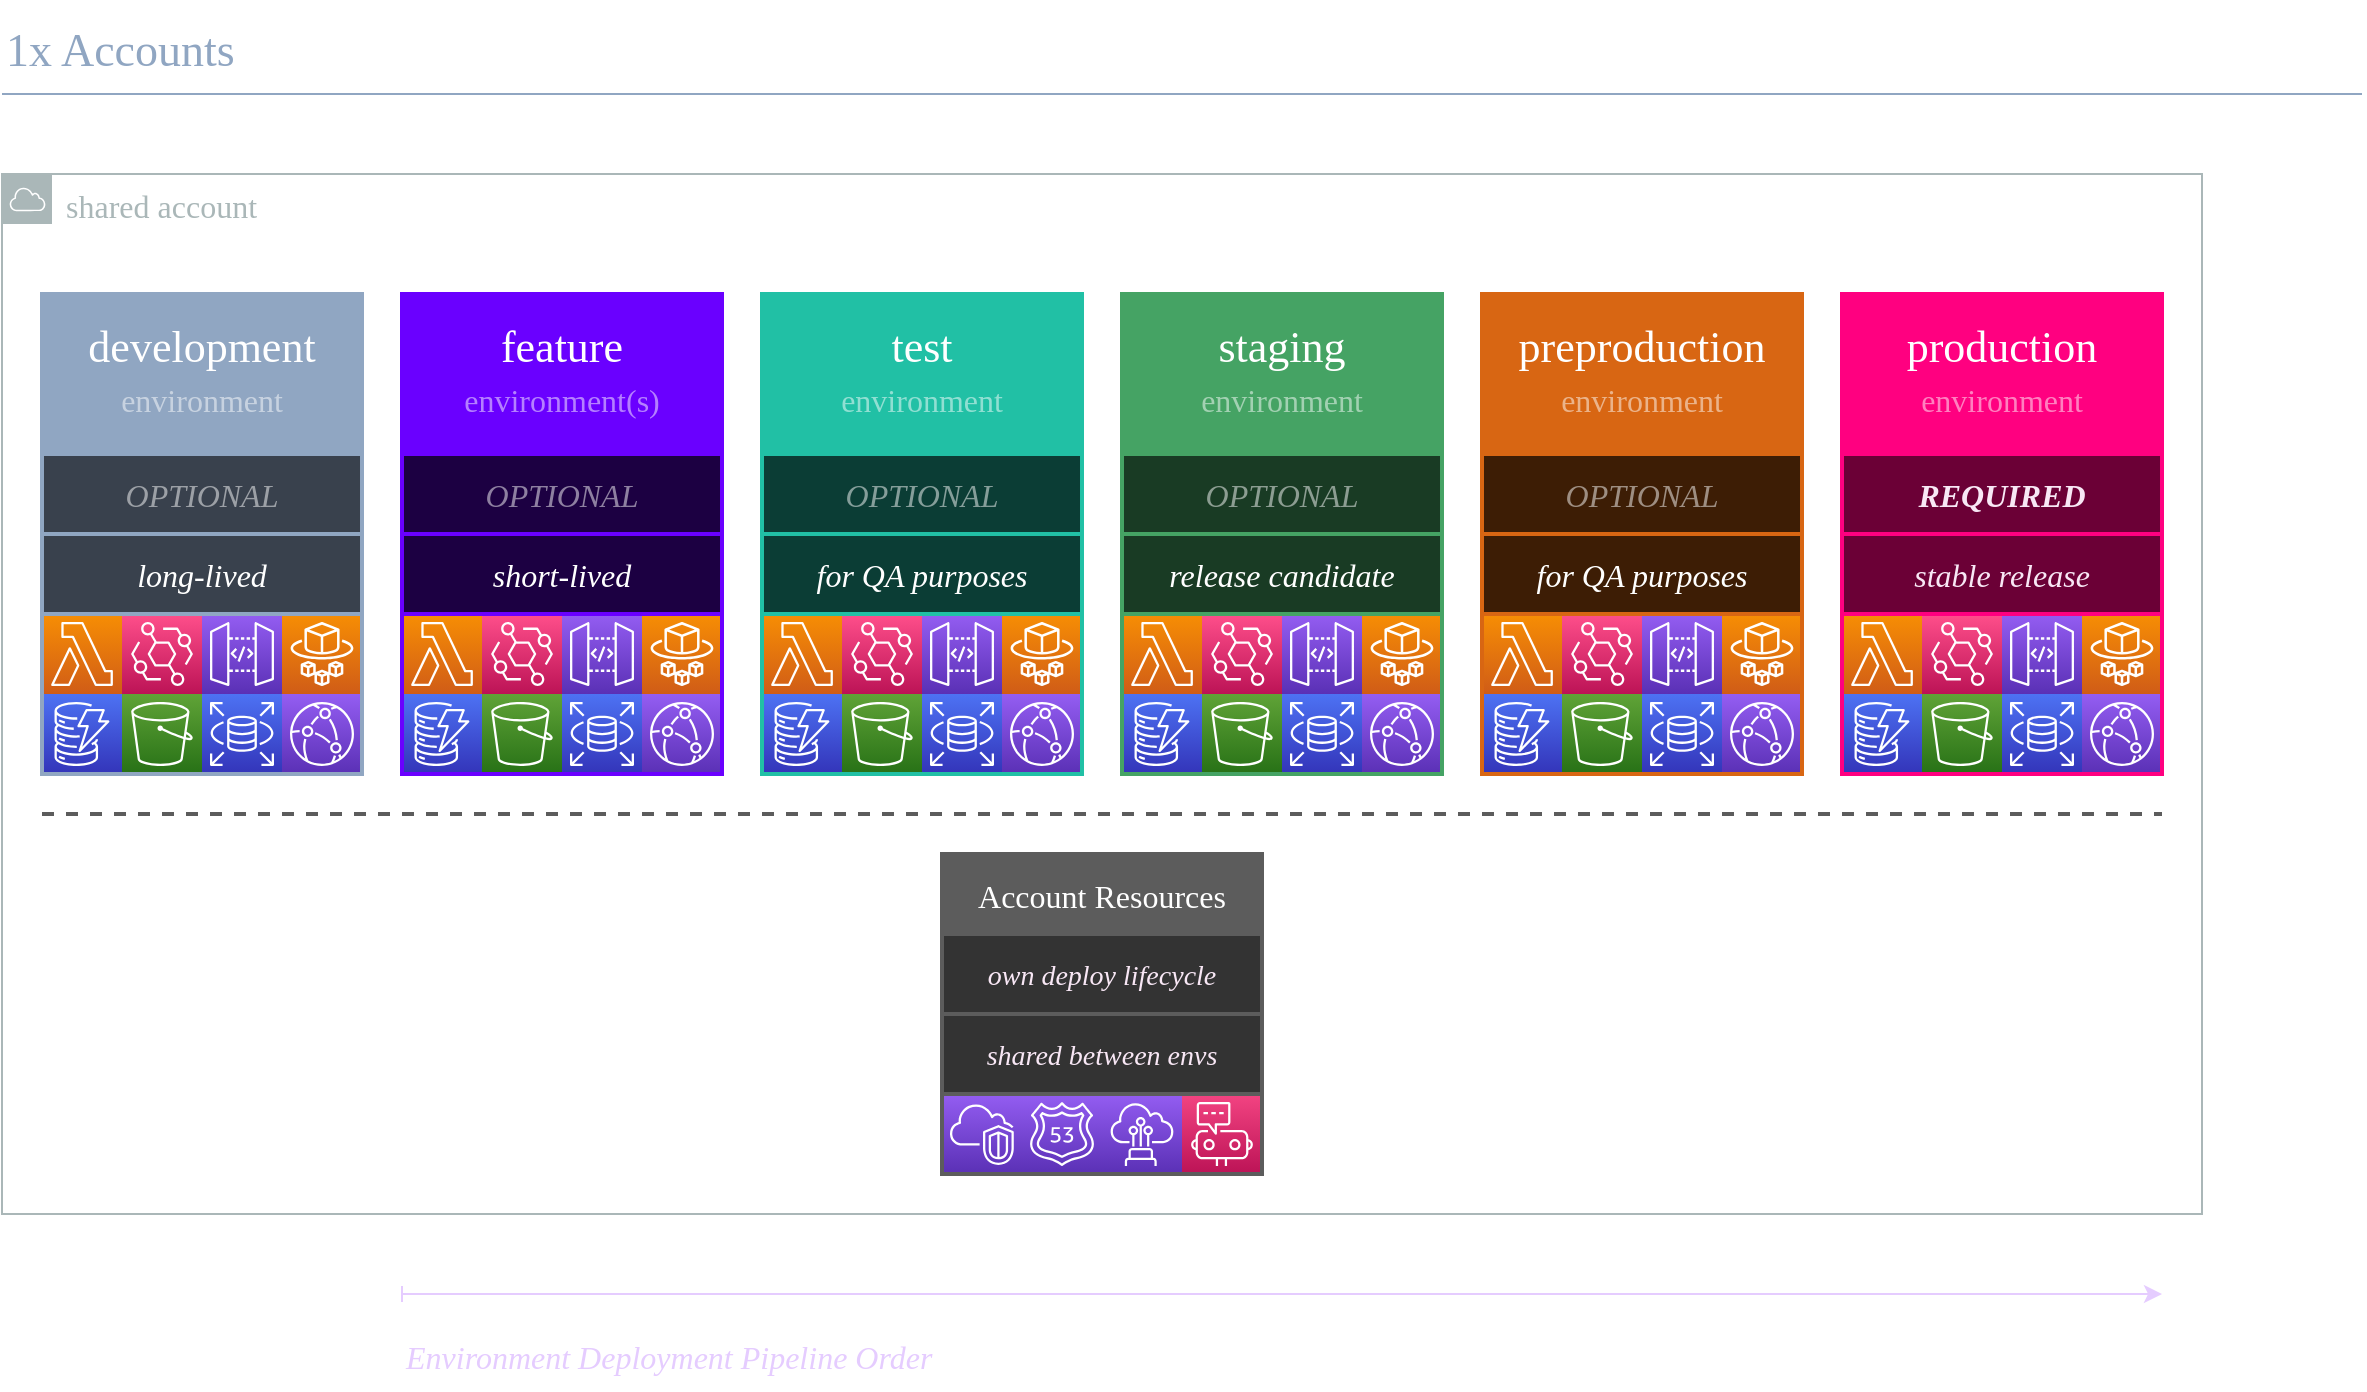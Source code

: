 <mxfile version="21.2.8" type="device" pages="3">
  <diagram name="1x" id="uFjs57e3jOekW_dEIfcn">
    <mxGraphModel dx="1021" dy="2014" grid="1" gridSize="5" guides="1" tooltips="1" connect="1" arrows="1" fold="1" page="0" pageScale="1" pageWidth="2336" pageHeight="1654" math="0" shadow="0">
      <root>
        <mxCell id="Ekgx-9tqe5oH1XvIg5s0-0" />
        <mxCell id="Ekgx-9tqe5oH1XvIg5s0-1" parent="Ekgx-9tqe5oH1XvIg5s0-0" />
        <mxCell id="GtGg8OWwIk_APVO-yhgV-0" value="shared account" style="sketch=0;outlineConnect=0;gradientColor=none;fontSize=16;fontStyle=0;shape=mxgraph.aws4.group;grIcon=mxgraph.aws4.group_aws_cloud;strokeColor=#AAB7B8;fillColor=none;verticalAlign=top;align=left;spacingLeft=30;fontColor=#AAB7B8;dashed=0;fontFamily=Rubik;fontSource=https%3A%2F%2Ffonts.googleapis.com%2Fcss%3Ffamily%3DRubik;" parent="Ekgx-9tqe5oH1XvIg5s0-1" vertex="1">
          <mxGeometry x="880" y="-320" width="1100" height="520" as="geometry" />
        </mxCell>
        <mxCell id="GtGg8OWwIk_APVO-yhgV-2" value="" style="endArrow=none;dashed=1;strokeWidth=2;rounded=0;fontFamily=Rubik;fontSize=14;fontColor=#FFFFFF;strokeColor=#5C5C5C;fontSource=https%3A%2F%2Ffonts.googleapis.com%2Fcss%3Ffamily%3DRubik;" parent="Ekgx-9tqe5oH1XvIg5s0-1" edge="1">
          <mxGeometry width="50" height="50" relative="1" as="geometry">
            <mxPoint x="900" as="sourcePoint" />
            <mxPoint x="1960" as="targetPoint" />
          </mxGeometry>
        </mxCell>
        <mxCell id="GtGg8OWwIk_APVO-yhgV-3" value="" style="group;fontFamily=Rubik;fontSource=https%3A%2F%2Ffonts.googleapis.com%2Fcss%3Ffamily%3DRubik;" parent="Ekgx-9tqe5oH1XvIg5s0-1" vertex="1" connectable="0">
          <mxGeometry x="1350" y="20" width="160" height="160" as="geometry" />
        </mxCell>
        <mxCell id="GtGg8OWwIk_APVO-yhgV-4" value="Account Resources" style="fontFamily=Rubik;fontSize=16;fontColor=#ffffff;strokeColor=#5C5C5C;strokeWidth=2;fillColor=#5C5C5C;fontSource=https%3A%2F%2Ffonts.googleapis.com%2Fcss%3Ffamily%3DRubik;" parent="GtGg8OWwIk_APVO-yhgV-3" vertex="1">
          <mxGeometry width="160" height="40" as="geometry" />
        </mxCell>
        <mxCell id="GtGg8OWwIk_APVO-yhgV-5" value="shared between envs" style="fontFamily=Rubik;fontSize=14;fontColor=#F8E7F5;strokeColor=#5C5C5C;strokeWidth=2;fillColor=#333333;spacingBottom=1;fontStyle=2;fontSource=https%3A%2F%2Ffonts.googleapis.com%2Fcss%3Ffamily%3DRubik;" parent="GtGg8OWwIk_APVO-yhgV-3" vertex="1">
          <mxGeometry y="80" width="160" height="40" as="geometry" />
        </mxCell>
        <mxCell id="GtGg8OWwIk_APVO-yhgV-6" value="" style="sketch=0;points=[[0,0,0],[0.25,0,0],[0.5,0,0],[0.75,0,0],[1,0,0],[0,1,0],[0.25,1,0],[0.5,1,0],[0.75,1,0],[1,1,0],[0,0.25,0],[0,0.5,0],[0,0.75,0],[1,0.25,0],[1,0.5,0],[1,0.75,0]];outlineConnect=0;fontColor=#232F3E;gradientColor=#945DF2;gradientDirection=north;fillColor=#5A30B5;strokeColor=#ffffff;dashed=0;verticalLabelPosition=bottom;verticalAlign=top;align=center;fontSize=12;fontStyle=0;aspect=fixed;shape=mxgraph.aws4.resourceIcon;resIcon=mxgraph.aws4.vpc;fontFamily=Rubik;fontSource=https%3A%2F%2Ffonts.googleapis.com%2Fcss%3Ffamily%3DRubik;" parent="GtGg8OWwIk_APVO-yhgV-3" vertex="1">
          <mxGeometry y="120" width="40" height="40" as="geometry" />
        </mxCell>
        <mxCell id="GtGg8OWwIk_APVO-yhgV-7" value="" style="sketch=0;points=[[0,0,0],[0.25,0,0],[0.5,0,0],[0.75,0,0],[1,0,0],[0,1,0],[0.25,1,0],[0.5,1,0],[0.75,1,0],[1,1,0],[0,0.25,0],[0,0.5,0],[0,0.75,0],[1,0.25,0],[1,0.5,0],[1,0.75,0]];outlineConnect=0;fontColor=#232F3E;gradientColor=#945DF2;gradientDirection=north;fillColor=#5A30B5;strokeColor=#ffffff;dashed=0;verticalLabelPosition=bottom;verticalAlign=top;align=center;fontSize=12;fontStyle=0;aspect=fixed;shape=mxgraph.aws4.resourceIcon;resIcon=mxgraph.aws4.direct_connect;fontFamily=Rubik;fontSource=https%3A%2F%2Ffonts.googleapis.com%2Fcss%3Ffamily%3DRubik;" parent="GtGg8OWwIk_APVO-yhgV-3" vertex="1">
          <mxGeometry x="80" y="120" width="40" height="40" as="geometry" />
        </mxCell>
        <mxCell id="GtGg8OWwIk_APVO-yhgV-8" value="" style="sketch=0;points=[[0,0,0],[0.25,0,0],[0.5,0,0],[0.75,0,0],[1,0,0],[0,1,0],[0.25,1,0],[0.5,1,0],[0.75,1,0],[1,1,0],[0,0.25,0],[0,0.5,0],[0,0.75,0],[1,0.25,0],[1,0.5,0],[1,0.75,0]];outlineConnect=0;fontColor=#232F3E;gradientColor=#945DF2;gradientDirection=north;fillColor=#5A30B5;strokeColor=#ffffff;dashed=0;verticalLabelPosition=bottom;verticalAlign=top;align=center;fontSize=12;fontStyle=0;aspect=fixed;shape=mxgraph.aws4.resourceIcon;resIcon=mxgraph.aws4.route_53;fontFamily=Rubik;fontSource=https%3A%2F%2Ffonts.googleapis.com%2Fcss%3Ffamily%3DRubik;" parent="GtGg8OWwIk_APVO-yhgV-3" vertex="1">
          <mxGeometry x="40" y="120" width="40" height="40" as="geometry" />
        </mxCell>
        <mxCell id="GtGg8OWwIk_APVO-yhgV-9" value="" style="sketch=0;points=[[0,0,0],[0.25,0,0],[0.5,0,0],[0.75,0,0],[1,0,0],[0,1,0],[0.25,1,0],[0.5,1,0],[0.75,1,0],[1,1,0],[0,0.25,0],[0,0.5,0],[0,0.75,0],[1,0.25,0],[1,0.5,0],[1,0.75,0]];points=[[0,0,0],[0.25,0,0],[0.5,0,0],[0.75,0,0],[1,0,0],[0,1,0],[0.25,1,0],[0.5,1,0],[0.75,1,0],[1,1,0],[0,0.25,0],[0,0.5,0],[0,0.75,0],[1,0.25,0],[1,0.5,0],[1,0.75,0]];outlineConnect=0;fontColor=#232F3E;gradientColor=#F34482;gradientDirection=north;fillColor=#BC1356;strokeColor=#ffffff;dashed=0;verticalLabelPosition=bottom;verticalAlign=top;align=center;fontSize=12;fontStyle=0;aspect=fixed;shape=mxgraph.aws4.resourceIcon;resIcon=mxgraph.aws4.chatbot;fontFamily=Rubik;fontSource=https%3A%2F%2Ffonts.googleapis.com%2Fcss%3Ffamily%3DRubik;" parent="GtGg8OWwIk_APVO-yhgV-3" vertex="1">
          <mxGeometry x="120" y="120" width="40" height="40" as="geometry" />
        </mxCell>
        <mxCell id="GtGg8OWwIk_APVO-yhgV-10" value="" style="outlineConnect=0;gradientColor=none;fontSize=16;fontStyle=0;strokeColor=#5C5C5C;fillColor=none;verticalAlign=top;align=center;fontColor=#90A6C2;spacingTop=3;fontFamily=Rubik;strokeWidth=2;fontSource=https%3A%2F%2Ffonts.googleapis.com%2Fcss%3Ffamily%3DRubik;" parent="GtGg8OWwIk_APVO-yhgV-3" vertex="1">
          <mxGeometry y="120" width="160" height="40" as="geometry" />
        </mxCell>
        <mxCell id="GtGg8OWwIk_APVO-yhgV-11" value="own deploy lifecycle" style="fontFamily=Rubik;fontSize=14;fontColor=#F8E7F5;strokeColor=#5C5C5C;strokeWidth=2;fillColor=#333333;spacingBottom=1;fontStyle=2;fontSource=https%3A%2F%2Ffonts.googleapis.com%2Fcss%3Ffamily%3DRubik;" parent="GtGg8OWwIk_APVO-yhgV-3" vertex="1">
          <mxGeometry y="40" width="160" height="40" as="geometry" />
        </mxCell>
        <mxCell id="GtGg8OWwIk_APVO-yhgV-27" value="" style="group;fontFamily=Rubik;fontSource=https%3A%2F%2Ffonts.googleapis.com%2Fcss%3Ffamily%3DRubik;" parent="Ekgx-9tqe5oH1XvIg5s0-1" vertex="1" connectable="0">
          <mxGeometry x="1080" y="-260" width="160" height="240" as="geometry" />
        </mxCell>
        <mxCell id="GtGg8OWwIk_APVO-yhgV-28" value="feature" style="fontFamily=Rubik;fontSize=22;fontColor=#ffffff;strokeColor=#6A00FF;strokeWidth=2;fillColor=#6a00ff;spacingTop=8;fontSource=https%3A%2F%2Ffonts.googleapis.com%2Fcss%3Ffamily%3DRubik;" parent="GtGg8OWwIk_APVO-yhgV-27" vertex="1">
          <mxGeometry width="160" height="40" as="geometry" />
        </mxCell>
        <mxCell id="GtGg8OWwIk_APVO-yhgV-29" value="environment(s)" style="fontFamily=Rubik;fontSize=16;fontColor=#ffffff;strokeColor=#6A00FF;strokeWidth=2;fillColor=#6a00ff;spacingBottom=16;textOpacity=50;fontSource=https%3A%2F%2Ffonts.googleapis.com%2Fcss%3Ffamily%3DRubik;" parent="GtGg8OWwIk_APVO-yhgV-27" vertex="1">
          <mxGeometry y="40" width="160" height="40" as="geometry" />
        </mxCell>
        <mxCell id="GtGg8OWwIk_APVO-yhgV-30" value="short-lived" style="fontFamily=Rubik;fontSize=16;fontColor=#FFFFFF;strokeColor=#6A00FF;strokeWidth=2;fillColor=#1C0042;spacingBottom=1;fontStyle=2;fontSource=https%3A%2F%2Ffonts.googleapis.com%2Fcss%3Ffamily%3DRubik;" parent="GtGg8OWwIk_APVO-yhgV-27" vertex="1">
          <mxGeometry y="120" width="160" height="40" as="geometry" />
        </mxCell>
        <mxCell id="GtGg8OWwIk_APVO-yhgV-31" value="OPTIONAL" style="fontFamily=Rubik;fontSize=16;fontColor=#FFFFFF;strokeColor=#6A00FF;strokeWidth=2;fillColor=#1C0042;spacingBottom=1;fontStyle=2;textOpacity=50;fontSource=https%3A%2F%2Ffonts.googleapis.com%2Fcss%3Ffamily%3DRubik;" parent="GtGg8OWwIk_APVO-yhgV-27" vertex="1">
          <mxGeometry y="80" width="160" height="40" as="geometry" />
        </mxCell>
        <mxCell id="GtGg8OWwIk_APVO-yhgV-32" value="" style="group;fontFamily=Rubik;fontSource=https%3A%2F%2Ffonts.googleapis.com%2Fcss%3Ffamily%3DRubik;" parent="GtGg8OWwIk_APVO-yhgV-27" vertex="1" connectable="0">
          <mxGeometry y="160" width="160" height="80" as="geometry" />
        </mxCell>
        <mxCell id="GtGg8OWwIk_APVO-yhgV-33" value="" style="sketch=0;points=[[0,0,0],[0.25,0,0],[0.5,0,0],[0.75,0,0],[1,0,0],[0,1,0],[0.25,1,0],[0.5,1,0],[0.75,1,0],[1,1,0],[0,0.25,0],[0,0.5,0],[0,0.75,0],[1,0.25,0],[1,0.5,0],[1,0.75,0]];outlineConnect=0;fontColor=#232F3E;gradientColor=#F78E04;gradientDirection=north;fillColor=#D05C17;strokeColor=#ffffff;dashed=0;verticalLabelPosition=bottom;verticalAlign=top;align=center;fontSize=12;fontStyle=0;aspect=fixed;shape=mxgraph.aws4.resourceIcon;resIcon=mxgraph.aws4.lambda;fontFamily=Rubik;fontSource=https%3A%2F%2Ffonts.googleapis.com%2Fcss%3Ffamily%3DRubik;" parent="GtGg8OWwIk_APVO-yhgV-32" vertex="1">
          <mxGeometry width="40" height="40" as="geometry" />
        </mxCell>
        <mxCell id="GtGg8OWwIk_APVO-yhgV-34" value="" style="sketch=0;points=[[0,0,0],[0.25,0,0],[0.5,0,0],[0.75,0,0],[1,0,0],[0,1,0],[0.25,1,0],[0.5,1,0],[0.75,1,0],[1,1,0],[0,0.25,0],[0,0.5,0],[0,0.75,0],[1,0.25,0],[1,0.5,0],[1,0.75,0]];outlineConnect=0;fontColor=#232F3E;gradientColor=#945DF2;gradientDirection=north;fillColor=#5A30B5;strokeColor=#ffffff;dashed=0;verticalLabelPosition=bottom;verticalAlign=top;align=center;fontSize=12;fontStyle=0;aspect=fixed;shape=mxgraph.aws4.resourceIcon;resIcon=mxgraph.aws4.api_gateway;fontFamily=Rubik;fontSource=https%3A%2F%2Ffonts.googleapis.com%2Fcss%3Ffamily%3DRubik;" parent="GtGg8OWwIk_APVO-yhgV-32" vertex="1">
          <mxGeometry x="80" width="40" height="40" as="geometry" />
        </mxCell>
        <mxCell id="GtGg8OWwIk_APVO-yhgV-35" value="" style="sketch=0;points=[[0,0,0],[0.25,0,0],[0.5,0,0],[0.75,0,0],[1,0,0],[0,1,0],[0.25,1,0],[0.5,1,0],[0.75,1,0],[1,1,0],[0,0.25,0],[0,0.5,0],[0,0.75,0],[1,0.25,0],[1,0.5,0],[1,0.75,0]];outlineConnect=0;fontColor=#232F3E;gradientColor=#FF4F8B;gradientDirection=north;fillColor=#BC1356;strokeColor=#ffffff;dashed=0;verticalLabelPosition=bottom;verticalAlign=top;align=center;fontSize=12;fontStyle=0;aspect=fixed;shape=mxgraph.aws4.resourceIcon;resIcon=mxgraph.aws4.eventbridge;fontFamily=Rubik;fontSource=https%3A%2F%2Ffonts.googleapis.com%2Fcss%3Ffamily%3DRubik;" parent="GtGg8OWwIk_APVO-yhgV-32" vertex="1">
          <mxGeometry x="40" width="40" height="40" as="geometry" />
        </mxCell>
        <mxCell id="GtGg8OWwIk_APVO-yhgV-36" value="" style="sketch=0;points=[[0,0,0],[0.25,0,0],[0.5,0,0],[0.75,0,0],[1,0,0],[0,1,0],[0.25,1,0],[0.5,1,0],[0.75,1,0],[1,1,0],[0,0.25,0],[0,0.5,0],[0,0.75,0],[1,0.25,0],[1,0.5,0],[1,0.75,0]];outlineConnect=0;fontColor=#232F3E;gradientColor=#60A337;gradientDirection=north;fillColor=#277116;strokeColor=#ffffff;dashed=0;verticalLabelPosition=bottom;verticalAlign=top;align=center;fontSize=12;fontStyle=0;aspect=fixed;shape=mxgraph.aws4.resourceIcon;resIcon=mxgraph.aws4.s3;fontFamily=Rubik;fontSource=https%3A%2F%2Ffonts.googleapis.com%2Fcss%3Ffamily%3DRubik;" parent="GtGg8OWwIk_APVO-yhgV-32" vertex="1">
          <mxGeometry x="40" y="40" width="40" height="40" as="geometry" />
        </mxCell>
        <mxCell id="GtGg8OWwIk_APVO-yhgV-37" value="" style="sketch=0;points=[[0,0,0],[0.25,0,0],[0.5,0,0],[0.75,0,0],[1,0,0],[0,1,0],[0.25,1,0],[0.5,1,0],[0.75,1,0],[1,1,0],[0,0.25,0],[0,0.5,0],[0,0.75,0],[1,0.25,0],[1,0.5,0],[1,0.75,0]];outlineConnect=0;fontColor=#232F3E;gradientColor=#F78E04;gradientDirection=north;fillColor=#D05C17;strokeColor=#ffffff;dashed=0;verticalLabelPosition=bottom;verticalAlign=top;align=center;fontSize=12;fontStyle=0;aspect=fixed;shape=mxgraph.aws4.resourceIcon;resIcon=mxgraph.aws4.fargate;fontFamily=Rubik;fontSource=https%3A%2F%2Ffonts.googleapis.com%2Fcss%3Ffamily%3DRubik;" parent="GtGg8OWwIk_APVO-yhgV-32" vertex="1">
          <mxGeometry x="120" width="40" height="40" as="geometry" />
        </mxCell>
        <mxCell id="GtGg8OWwIk_APVO-yhgV-38" value="" style="sketch=0;points=[[0,0,0],[0.25,0,0],[0.5,0,0],[0.75,0,0],[1,0,0],[0,1,0],[0.25,1,0],[0.5,1,0],[0.75,1,0],[1,1,0],[0,0.25,0],[0,0.5,0],[0,0.75,0],[1,0.25,0],[1,0.5,0],[1,0.75,0]];outlineConnect=0;fontColor=#232F3E;gradientColor=#945DF2;gradientDirection=north;fillColor=#5A30B5;strokeColor=#ffffff;dashed=0;verticalLabelPosition=bottom;verticalAlign=top;align=center;fontSize=12;fontStyle=0;aspect=fixed;shape=mxgraph.aws4.resourceIcon;resIcon=mxgraph.aws4.cloudfront;fontFamily=Rubik;fontSource=https%3A%2F%2Ffonts.googleapis.com%2Fcss%3Ffamily%3DRubik;" parent="GtGg8OWwIk_APVO-yhgV-32" vertex="1">
          <mxGeometry x="120" y="40" width="40" height="40" as="geometry" />
        </mxCell>
        <mxCell id="GtGg8OWwIk_APVO-yhgV-39" value="" style="sketch=0;points=[[0,0,0],[0.25,0,0],[0.5,0,0],[0.75,0,0],[1,0,0],[0,1,0],[0.25,1,0],[0.5,1,0],[0.75,1,0],[1,1,0],[0,0.25,0],[0,0.5,0],[0,0.75,0],[1,0.25,0],[1,0.5,0],[1,0.75,0]];outlineConnect=0;fontColor=#232F3E;gradientColor=#4D72F3;gradientDirection=north;fillColor=#3334B9;strokeColor=#ffffff;dashed=0;verticalLabelPosition=bottom;verticalAlign=top;align=center;fontSize=12;fontStyle=0;aspect=fixed;shape=mxgraph.aws4.resourceIcon;resIcon=mxgraph.aws4.rds;fontFamily=Rubik;fontSource=https%3A%2F%2Ffonts.googleapis.com%2Fcss%3Ffamily%3DRubik;" parent="GtGg8OWwIk_APVO-yhgV-32" vertex="1">
          <mxGeometry x="80" y="40" width="40" height="40" as="geometry" />
        </mxCell>
        <mxCell id="GtGg8OWwIk_APVO-yhgV-40" value="" style="sketch=0;points=[[0,0,0],[0.25,0,0],[0.5,0,0],[0.75,0,0],[1,0,0],[0,1,0],[0.25,1,0],[0.5,1,0],[0.75,1,0],[1,1,0],[0,0.25,0],[0,0.5,0],[0,0.75,0],[1,0.25,0],[1,0.5,0],[1,0.75,0]];outlineConnect=0;fontColor=#232F3E;gradientColor=#4D72F3;gradientDirection=north;fillColor=#3334B9;strokeColor=#ffffff;dashed=0;verticalLabelPosition=bottom;verticalAlign=top;align=center;fontSize=12;fontStyle=0;aspect=fixed;shape=mxgraph.aws4.resourceIcon;resIcon=mxgraph.aws4.dynamodb;fontFamily=Rubik;fontSource=https%3A%2F%2Ffonts.googleapis.com%2Fcss%3Ffamily%3DRubik;" parent="GtGg8OWwIk_APVO-yhgV-32" vertex="1">
          <mxGeometry y="40" width="40" height="40" as="geometry" />
        </mxCell>
        <mxCell id="GtGg8OWwIk_APVO-yhgV-41" value="" style="outlineConnect=0;gradientColor=none;fontSize=16;fontStyle=0;strokeColor=#6A00FF;fillColor=none;verticalAlign=top;align=center;fontColor=#90A6C2;spacingTop=3;fontFamily=Rubik;strokeWidth=2;fontSource=https%3A%2F%2Ffonts.googleapis.com%2Fcss%3Ffamily%3DRubik;" parent="GtGg8OWwIk_APVO-yhgV-27" vertex="1">
          <mxGeometry y="160" width="160" height="80" as="geometry" />
        </mxCell>
        <mxCell id="GtGg8OWwIk_APVO-yhgV-42" value="" style="group;fontFamily=Rubik;fontSource=https%3A%2F%2Ffonts.googleapis.com%2Fcss%3Ffamily%3DRubik;" parent="Ekgx-9tqe5oH1XvIg5s0-1" vertex="1" connectable="0">
          <mxGeometry x="1260" y="-260" width="160" height="240" as="geometry" />
        </mxCell>
        <mxCell id="GtGg8OWwIk_APVO-yhgV-43" value="test" style="fontFamily=Rubik;fontSize=22;fontColor=#ffffff;strokeColor=#21C0A5;strokeWidth=2;fillColor=#21C0A5;spacingTop=8;fontSource=https%3A%2F%2Ffonts.googleapis.com%2Fcss%3Ffamily%3DRubik;" parent="GtGg8OWwIk_APVO-yhgV-42" vertex="1">
          <mxGeometry width="160" height="40" as="geometry" />
        </mxCell>
        <mxCell id="GtGg8OWwIk_APVO-yhgV-44" value="for QA purposes" style="fontFamily=Rubik;fontSize=16;fontColor=#FFFFFF;strokeColor=#21C0A5;strokeWidth=2;fillColor=#0B3D35;spacingBottom=1;fontStyle=2;fontSource=https%3A%2F%2Ffonts.googleapis.com%2Fcss%3Ffamily%3DRubik;" parent="GtGg8OWwIk_APVO-yhgV-42" vertex="1">
          <mxGeometry y="120" width="160" height="40" as="geometry" />
        </mxCell>
        <mxCell id="GtGg8OWwIk_APVO-yhgV-45" value="environment" style="fontFamily=Rubik;fontSize=16;fontColor=#ffffff;strokeColor=#21C0A5;strokeWidth=2;fillColor=#21C0A5;spacingBottom=16;textOpacity=50;fontSource=https%3A%2F%2Ffonts.googleapis.com%2Fcss%3Ffamily%3DRubik;" parent="GtGg8OWwIk_APVO-yhgV-42" vertex="1">
          <mxGeometry y="40" width="160" height="40" as="geometry" />
        </mxCell>
        <mxCell id="GtGg8OWwIk_APVO-yhgV-46" value="OPTIONAL" style="fontFamily=Rubik;fontSize=16;fontColor=#FFFFFF;strokeColor=#21C0A5;strokeWidth=2;fillColor=#0B3D35;spacingBottom=1;fontStyle=2;textOpacity=50;fontSource=https%3A%2F%2Ffonts.googleapis.com%2Fcss%3Ffamily%3DRubik;" parent="GtGg8OWwIk_APVO-yhgV-42" vertex="1">
          <mxGeometry y="80" width="160" height="40" as="geometry" />
        </mxCell>
        <mxCell id="GtGg8OWwIk_APVO-yhgV-47" value="" style="group;fontFamily=Rubik;fontSource=https%3A%2F%2Ffonts.googleapis.com%2Fcss%3Ffamily%3DRubik;" parent="GtGg8OWwIk_APVO-yhgV-42" vertex="1" connectable="0">
          <mxGeometry y="160" width="160" height="80" as="geometry" />
        </mxCell>
        <mxCell id="GtGg8OWwIk_APVO-yhgV-48" value="" style="sketch=0;points=[[0,0,0],[0.25,0,0],[0.5,0,0],[0.75,0,0],[1,0,0],[0,1,0],[0.25,1,0],[0.5,1,0],[0.75,1,0],[1,1,0],[0,0.25,0],[0,0.5,0],[0,0.75,0],[1,0.25,0],[1,0.5,0],[1,0.75,0]];outlineConnect=0;fontColor=#232F3E;gradientColor=#F78E04;gradientDirection=north;fillColor=#D05C17;strokeColor=#ffffff;dashed=0;verticalLabelPosition=bottom;verticalAlign=top;align=center;fontSize=12;fontStyle=0;aspect=fixed;shape=mxgraph.aws4.resourceIcon;resIcon=mxgraph.aws4.lambda;fontFamily=Rubik;fontSource=https%3A%2F%2Ffonts.googleapis.com%2Fcss%3Ffamily%3DRubik;" parent="GtGg8OWwIk_APVO-yhgV-47" vertex="1">
          <mxGeometry width="40" height="40" as="geometry" />
        </mxCell>
        <mxCell id="GtGg8OWwIk_APVO-yhgV-49" value="" style="sketch=0;points=[[0,0,0],[0.25,0,0],[0.5,0,0],[0.75,0,0],[1,0,0],[0,1,0],[0.25,1,0],[0.5,1,0],[0.75,1,0],[1,1,0],[0,0.25,0],[0,0.5,0],[0,0.75,0],[1,0.25,0],[1,0.5,0],[1,0.75,0]];outlineConnect=0;fontColor=#232F3E;gradientColor=#945DF2;gradientDirection=north;fillColor=#5A30B5;strokeColor=#ffffff;dashed=0;verticalLabelPosition=bottom;verticalAlign=top;align=center;fontSize=12;fontStyle=0;aspect=fixed;shape=mxgraph.aws4.resourceIcon;resIcon=mxgraph.aws4.api_gateway;fontFamily=Rubik;fontSource=https%3A%2F%2Ffonts.googleapis.com%2Fcss%3Ffamily%3DRubik;" parent="GtGg8OWwIk_APVO-yhgV-47" vertex="1">
          <mxGeometry x="80" width="40" height="40" as="geometry" />
        </mxCell>
        <mxCell id="GtGg8OWwIk_APVO-yhgV-50" value="" style="sketch=0;points=[[0,0,0],[0.25,0,0],[0.5,0,0],[0.75,0,0],[1,0,0],[0,1,0],[0.25,1,0],[0.5,1,0],[0.75,1,0],[1,1,0],[0,0.25,0],[0,0.5,0],[0,0.75,0],[1,0.25,0],[1,0.5,0],[1,0.75,0]];outlineConnect=0;fontColor=#232F3E;gradientColor=#FF4F8B;gradientDirection=north;fillColor=#BC1356;strokeColor=#ffffff;dashed=0;verticalLabelPosition=bottom;verticalAlign=top;align=center;fontSize=12;fontStyle=0;aspect=fixed;shape=mxgraph.aws4.resourceIcon;resIcon=mxgraph.aws4.eventbridge;fontFamily=Rubik;fontSource=https%3A%2F%2Ffonts.googleapis.com%2Fcss%3Ffamily%3DRubik;" parent="GtGg8OWwIk_APVO-yhgV-47" vertex="1">
          <mxGeometry x="40" width="40" height="40" as="geometry" />
        </mxCell>
        <mxCell id="GtGg8OWwIk_APVO-yhgV-51" value="" style="sketch=0;points=[[0,0,0],[0.25,0,0],[0.5,0,0],[0.75,0,0],[1,0,0],[0,1,0],[0.25,1,0],[0.5,1,0],[0.75,1,0],[1,1,0],[0,0.25,0],[0,0.5,0],[0,0.75,0],[1,0.25,0],[1,0.5,0],[1,0.75,0]];outlineConnect=0;fontColor=#232F3E;gradientColor=#60A337;gradientDirection=north;fillColor=#277116;strokeColor=#ffffff;dashed=0;verticalLabelPosition=bottom;verticalAlign=top;align=center;fontSize=12;fontStyle=0;aspect=fixed;shape=mxgraph.aws4.resourceIcon;resIcon=mxgraph.aws4.s3;fontFamily=Rubik;fontSource=https%3A%2F%2Ffonts.googleapis.com%2Fcss%3Ffamily%3DRubik;" parent="GtGg8OWwIk_APVO-yhgV-47" vertex="1">
          <mxGeometry x="40" y="40" width="40" height="40" as="geometry" />
        </mxCell>
        <mxCell id="GtGg8OWwIk_APVO-yhgV-52" value="" style="sketch=0;points=[[0,0,0],[0.25,0,0],[0.5,0,0],[0.75,0,0],[1,0,0],[0,1,0],[0.25,1,0],[0.5,1,0],[0.75,1,0],[1,1,0],[0,0.25,0],[0,0.5,0],[0,0.75,0],[1,0.25,0],[1,0.5,0],[1,0.75,0]];outlineConnect=0;fontColor=#232F3E;gradientColor=#F78E04;gradientDirection=north;fillColor=#D05C17;strokeColor=#ffffff;dashed=0;verticalLabelPosition=bottom;verticalAlign=top;align=center;fontSize=12;fontStyle=0;aspect=fixed;shape=mxgraph.aws4.resourceIcon;resIcon=mxgraph.aws4.fargate;fontFamily=Rubik;fontSource=https%3A%2F%2Ffonts.googleapis.com%2Fcss%3Ffamily%3DRubik;" parent="GtGg8OWwIk_APVO-yhgV-47" vertex="1">
          <mxGeometry x="120" width="40" height="40" as="geometry" />
        </mxCell>
        <mxCell id="GtGg8OWwIk_APVO-yhgV-53" value="" style="sketch=0;points=[[0,0,0],[0.25,0,0],[0.5,0,0],[0.75,0,0],[1,0,0],[0,1,0],[0.25,1,0],[0.5,1,0],[0.75,1,0],[1,1,0],[0,0.25,0],[0,0.5,0],[0,0.75,0],[1,0.25,0],[1,0.5,0],[1,0.75,0]];outlineConnect=0;fontColor=#232F3E;gradientColor=#945DF2;gradientDirection=north;fillColor=#5A30B5;strokeColor=#ffffff;dashed=0;verticalLabelPosition=bottom;verticalAlign=top;align=center;fontSize=12;fontStyle=0;aspect=fixed;shape=mxgraph.aws4.resourceIcon;resIcon=mxgraph.aws4.cloudfront;fontFamily=Rubik;fontSource=https%3A%2F%2Ffonts.googleapis.com%2Fcss%3Ffamily%3DRubik;" parent="GtGg8OWwIk_APVO-yhgV-47" vertex="1">
          <mxGeometry x="120" y="40" width="40" height="40" as="geometry" />
        </mxCell>
        <mxCell id="GtGg8OWwIk_APVO-yhgV-54" value="" style="sketch=0;points=[[0,0,0],[0.25,0,0],[0.5,0,0],[0.75,0,0],[1,0,0],[0,1,0],[0.25,1,0],[0.5,1,0],[0.75,1,0],[1,1,0],[0,0.25,0],[0,0.5,0],[0,0.75,0],[1,0.25,0],[1,0.5,0],[1,0.75,0]];outlineConnect=0;fontColor=#232F3E;gradientColor=#4D72F3;gradientDirection=north;fillColor=#3334B9;strokeColor=#ffffff;dashed=0;verticalLabelPosition=bottom;verticalAlign=top;align=center;fontSize=12;fontStyle=0;aspect=fixed;shape=mxgraph.aws4.resourceIcon;resIcon=mxgraph.aws4.rds;fontFamily=Rubik;fontSource=https%3A%2F%2Ffonts.googleapis.com%2Fcss%3Ffamily%3DRubik;" parent="GtGg8OWwIk_APVO-yhgV-47" vertex="1">
          <mxGeometry x="80" y="40" width="40" height="40" as="geometry" />
        </mxCell>
        <mxCell id="GtGg8OWwIk_APVO-yhgV-55" value="" style="sketch=0;points=[[0,0,0],[0.25,0,0],[0.5,0,0],[0.75,0,0],[1,0,0],[0,1,0],[0.25,1,0],[0.5,1,0],[0.75,1,0],[1,1,0],[0,0.25,0],[0,0.5,0],[0,0.75,0],[1,0.25,0],[1,0.5,0],[1,0.75,0]];outlineConnect=0;fontColor=#232F3E;gradientColor=#4D72F3;gradientDirection=north;fillColor=#3334B9;strokeColor=#ffffff;dashed=0;verticalLabelPosition=bottom;verticalAlign=top;align=center;fontSize=12;fontStyle=0;aspect=fixed;shape=mxgraph.aws4.resourceIcon;resIcon=mxgraph.aws4.dynamodb;fontFamily=Rubik;fontSource=https%3A%2F%2Ffonts.googleapis.com%2Fcss%3Ffamily%3DRubik;" parent="GtGg8OWwIk_APVO-yhgV-47" vertex="1">
          <mxGeometry y="40" width="40" height="40" as="geometry" />
        </mxCell>
        <mxCell id="GtGg8OWwIk_APVO-yhgV-56" value="" style="outlineConnect=0;gradientColor=none;fontSize=16;fontStyle=0;strokeColor=#21C0A5;fillColor=none;verticalAlign=top;align=center;fontColor=#90A6C2;spacingTop=3;fontFamily=Rubik;strokeWidth=2;fontSource=https%3A%2F%2Ffonts.googleapis.com%2Fcss%3Ffamily%3DRubik;" parent="GtGg8OWwIk_APVO-yhgV-42" vertex="1">
          <mxGeometry y="160" width="160" height="80" as="geometry" />
        </mxCell>
        <mxCell id="GtGg8OWwIk_APVO-yhgV-57" value="" style="group;fontFamily=Rubik;fontSource=https%3A%2F%2Ffonts.googleapis.com%2Fcss%3Ffamily%3DRubik;" parent="Ekgx-9tqe5oH1XvIg5s0-1" vertex="1" connectable="0">
          <mxGeometry x="1440" y="-260" width="160" height="240" as="geometry" />
        </mxCell>
        <mxCell id="GtGg8OWwIk_APVO-yhgV-58" value="staging" style="fontFamily=Rubik;fontSize=22;fontColor=#ffffff;strokeColor=#45A364;strokeWidth=2;fillColor=#45A364;spacingTop=8;fontSource=https%3A%2F%2Ffonts.googleapis.com%2Fcss%3Ffamily%3DRubik;" parent="GtGg8OWwIk_APVO-yhgV-57" vertex="1">
          <mxGeometry width="160" height="40" as="geometry" />
        </mxCell>
        <mxCell id="GtGg8OWwIk_APVO-yhgV-59" value="release candidate" style="fontFamily=Rubik;fontSize=16;fontColor=#FFFFFF;strokeColor=#45A364;strokeWidth=2;fillColor=#193B24;spacingBottom=1;fontStyle=2;fontSource=https%3A%2F%2Ffonts.googleapis.com%2Fcss%3Ffamily%3DRubik;" parent="GtGg8OWwIk_APVO-yhgV-57" vertex="1">
          <mxGeometry y="120" width="160" height="40" as="geometry" />
        </mxCell>
        <mxCell id="GtGg8OWwIk_APVO-yhgV-60" value="environment" style="fontFamily=Rubik;fontSize=16;fontColor=#ffffff;strokeColor=#45A364;strokeWidth=2;fillColor=#45A364;spacingBottom=16;textOpacity=50;fontSource=https%3A%2F%2Ffonts.googleapis.com%2Fcss%3Ffamily%3DRubik;" parent="GtGg8OWwIk_APVO-yhgV-57" vertex="1">
          <mxGeometry y="40" width="160" height="40" as="geometry" />
        </mxCell>
        <mxCell id="GtGg8OWwIk_APVO-yhgV-61" value="OPTIONAL" style="fontFamily=Rubik;fontSize=16;fontColor=#FFFFFF;strokeColor=#45A364;strokeWidth=2;fillColor=#193B24;spacingBottom=1;fontStyle=2;textOpacity=50;fontSource=https%3A%2F%2Ffonts.googleapis.com%2Fcss%3Ffamily%3DRubik;" parent="GtGg8OWwIk_APVO-yhgV-57" vertex="1">
          <mxGeometry y="80" width="160" height="40" as="geometry" />
        </mxCell>
        <mxCell id="GtGg8OWwIk_APVO-yhgV-62" value="" style="group;fontFamily=Rubik;fontSource=https%3A%2F%2Ffonts.googleapis.com%2Fcss%3Ffamily%3DRubik;" parent="GtGg8OWwIk_APVO-yhgV-57" vertex="1" connectable="0">
          <mxGeometry y="160" width="160" height="80" as="geometry" />
        </mxCell>
        <mxCell id="GtGg8OWwIk_APVO-yhgV-63" value="" style="sketch=0;points=[[0,0,0],[0.25,0,0],[0.5,0,0],[0.75,0,0],[1,0,0],[0,1,0],[0.25,1,0],[0.5,1,0],[0.75,1,0],[1,1,0],[0,0.25,0],[0,0.5,0],[0,0.75,0],[1,0.25,0],[1,0.5,0],[1,0.75,0]];outlineConnect=0;fontColor=#232F3E;gradientColor=#F78E04;gradientDirection=north;fillColor=#D05C17;strokeColor=#ffffff;dashed=0;verticalLabelPosition=bottom;verticalAlign=top;align=center;fontSize=12;fontStyle=0;aspect=fixed;shape=mxgraph.aws4.resourceIcon;resIcon=mxgraph.aws4.lambda;fontFamily=Rubik;fontSource=https%3A%2F%2Ffonts.googleapis.com%2Fcss%3Ffamily%3DRubik;" parent="GtGg8OWwIk_APVO-yhgV-62" vertex="1">
          <mxGeometry width="40" height="40" as="geometry" />
        </mxCell>
        <mxCell id="GtGg8OWwIk_APVO-yhgV-64" value="" style="sketch=0;points=[[0,0,0],[0.25,0,0],[0.5,0,0],[0.75,0,0],[1,0,0],[0,1,0],[0.25,1,0],[0.5,1,0],[0.75,1,0],[1,1,0],[0,0.25,0],[0,0.5,0],[0,0.75,0],[1,0.25,0],[1,0.5,0],[1,0.75,0]];outlineConnect=0;fontColor=#232F3E;gradientColor=#945DF2;gradientDirection=north;fillColor=#5A30B5;strokeColor=#ffffff;dashed=0;verticalLabelPosition=bottom;verticalAlign=top;align=center;fontSize=12;fontStyle=0;aspect=fixed;shape=mxgraph.aws4.resourceIcon;resIcon=mxgraph.aws4.api_gateway;fontFamily=Rubik;fontSource=https%3A%2F%2Ffonts.googleapis.com%2Fcss%3Ffamily%3DRubik;" parent="GtGg8OWwIk_APVO-yhgV-62" vertex="1">
          <mxGeometry x="80" width="40" height="40" as="geometry" />
        </mxCell>
        <mxCell id="GtGg8OWwIk_APVO-yhgV-65" value="" style="sketch=0;points=[[0,0,0],[0.25,0,0],[0.5,0,0],[0.75,0,0],[1,0,0],[0,1,0],[0.25,1,0],[0.5,1,0],[0.75,1,0],[1,1,0],[0,0.25,0],[0,0.5,0],[0,0.75,0],[1,0.25,0],[1,0.5,0],[1,0.75,0]];outlineConnect=0;fontColor=#232F3E;gradientColor=#FF4F8B;gradientDirection=north;fillColor=#BC1356;strokeColor=#ffffff;dashed=0;verticalLabelPosition=bottom;verticalAlign=top;align=center;fontSize=12;fontStyle=0;aspect=fixed;shape=mxgraph.aws4.resourceIcon;resIcon=mxgraph.aws4.eventbridge;fontFamily=Rubik;fontSource=https%3A%2F%2Ffonts.googleapis.com%2Fcss%3Ffamily%3DRubik;" parent="GtGg8OWwIk_APVO-yhgV-62" vertex="1">
          <mxGeometry x="40" width="40" height="40" as="geometry" />
        </mxCell>
        <mxCell id="GtGg8OWwIk_APVO-yhgV-66" value="" style="sketch=0;points=[[0,0,0],[0.25,0,0],[0.5,0,0],[0.75,0,0],[1,0,0],[0,1,0],[0.25,1,0],[0.5,1,0],[0.75,1,0],[1,1,0],[0,0.25,0],[0,0.5,0],[0,0.75,0],[1,0.25,0],[1,0.5,0],[1,0.75,0]];outlineConnect=0;fontColor=#232F3E;gradientColor=#60A337;gradientDirection=north;fillColor=#277116;strokeColor=#ffffff;dashed=0;verticalLabelPosition=bottom;verticalAlign=top;align=center;fontSize=12;fontStyle=0;aspect=fixed;shape=mxgraph.aws4.resourceIcon;resIcon=mxgraph.aws4.s3;fontFamily=Rubik;fontSource=https%3A%2F%2Ffonts.googleapis.com%2Fcss%3Ffamily%3DRubik;" parent="GtGg8OWwIk_APVO-yhgV-62" vertex="1">
          <mxGeometry x="40" y="40" width="40" height="40" as="geometry" />
        </mxCell>
        <mxCell id="GtGg8OWwIk_APVO-yhgV-67" value="" style="sketch=0;points=[[0,0,0],[0.25,0,0],[0.5,0,0],[0.75,0,0],[1,0,0],[0,1,0],[0.25,1,0],[0.5,1,0],[0.75,1,0],[1,1,0],[0,0.25,0],[0,0.5,0],[0,0.75,0],[1,0.25,0],[1,0.5,0],[1,0.75,0]];outlineConnect=0;fontColor=#232F3E;gradientColor=#F78E04;gradientDirection=north;fillColor=#D05C17;strokeColor=#ffffff;dashed=0;verticalLabelPosition=bottom;verticalAlign=top;align=center;fontSize=12;fontStyle=0;aspect=fixed;shape=mxgraph.aws4.resourceIcon;resIcon=mxgraph.aws4.fargate;fontFamily=Rubik;fontSource=https%3A%2F%2Ffonts.googleapis.com%2Fcss%3Ffamily%3DRubik;" parent="GtGg8OWwIk_APVO-yhgV-62" vertex="1">
          <mxGeometry x="120" width="40" height="40" as="geometry" />
        </mxCell>
        <mxCell id="GtGg8OWwIk_APVO-yhgV-68" value="" style="sketch=0;points=[[0,0,0],[0.25,0,0],[0.5,0,0],[0.75,0,0],[1,0,0],[0,1,0],[0.25,1,0],[0.5,1,0],[0.75,1,0],[1,1,0],[0,0.25,0],[0,0.5,0],[0,0.75,0],[1,0.25,0],[1,0.5,0],[1,0.75,0]];outlineConnect=0;fontColor=#232F3E;gradientColor=#945DF2;gradientDirection=north;fillColor=#5A30B5;strokeColor=#ffffff;dashed=0;verticalLabelPosition=bottom;verticalAlign=top;align=center;fontSize=12;fontStyle=0;aspect=fixed;shape=mxgraph.aws4.resourceIcon;resIcon=mxgraph.aws4.cloudfront;fontFamily=Rubik;fontSource=https%3A%2F%2Ffonts.googleapis.com%2Fcss%3Ffamily%3DRubik;" parent="GtGg8OWwIk_APVO-yhgV-62" vertex="1">
          <mxGeometry x="120" y="40" width="40" height="40" as="geometry" />
        </mxCell>
        <mxCell id="GtGg8OWwIk_APVO-yhgV-69" value="" style="sketch=0;points=[[0,0,0],[0.25,0,0],[0.5,0,0],[0.75,0,0],[1,0,0],[0,1,0],[0.25,1,0],[0.5,1,0],[0.75,1,0],[1,1,0],[0,0.25,0],[0,0.5,0],[0,0.75,0],[1,0.25,0],[1,0.5,0],[1,0.75,0]];outlineConnect=0;fontColor=#232F3E;gradientColor=#4D72F3;gradientDirection=north;fillColor=#3334B9;strokeColor=#ffffff;dashed=0;verticalLabelPosition=bottom;verticalAlign=top;align=center;fontSize=12;fontStyle=0;aspect=fixed;shape=mxgraph.aws4.resourceIcon;resIcon=mxgraph.aws4.rds;fontFamily=Rubik;fontSource=https%3A%2F%2Ffonts.googleapis.com%2Fcss%3Ffamily%3DRubik;" parent="GtGg8OWwIk_APVO-yhgV-62" vertex="1">
          <mxGeometry x="80" y="40" width="40" height="40" as="geometry" />
        </mxCell>
        <mxCell id="GtGg8OWwIk_APVO-yhgV-70" value="" style="sketch=0;points=[[0,0,0],[0.25,0,0],[0.5,0,0],[0.75,0,0],[1,0,0],[0,1,0],[0.25,1,0],[0.5,1,0],[0.75,1,0],[1,1,0],[0,0.25,0],[0,0.5,0],[0,0.75,0],[1,0.25,0],[1,0.5,0],[1,0.75,0]];outlineConnect=0;fontColor=#232F3E;gradientColor=#4D72F3;gradientDirection=north;fillColor=#3334B9;strokeColor=#ffffff;dashed=0;verticalLabelPosition=bottom;verticalAlign=top;align=center;fontSize=12;fontStyle=0;aspect=fixed;shape=mxgraph.aws4.resourceIcon;resIcon=mxgraph.aws4.dynamodb;fontFamily=Rubik;fontSource=https%3A%2F%2Ffonts.googleapis.com%2Fcss%3Ffamily%3DRubik;" parent="GtGg8OWwIk_APVO-yhgV-62" vertex="1">
          <mxGeometry y="40" width="40" height="40" as="geometry" />
        </mxCell>
        <mxCell id="GtGg8OWwIk_APVO-yhgV-71" value="" style="outlineConnect=0;gradientColor=none;fontSize=16;fontStyle=0;strokeColor=#45A364;fillColor=none;verticalAlign=top;align=center;fontColor=#90A6C2;spacingTop=3;fontFamily=Rubik;strokeWidth=2;fontSource=https%3A%2F%2Ffonts.googleapis.com%2Fcss%3Ffamily%3DRubik;" parent="GtGg8OWwIk_APVO-yhgV-57" vertex="1">
          <mxGeometry y="160" width="160" height="80" as="geometry" />
        </mxCell>
        <mxCell id="GtGg8OWwIk_APVO-yhgV-72" value="" style="group;fontFamily=Rubik;fontSource=https%3A%2F%2Ffonts.googleapis.com%2Fcss%3Ffamily%3DRubik;" parent="Ekgx-9tqe5oH1XvIg5s0-1" vertex="1" connectable="0">
          <mxGeometry x="1620" y="-260" width="160" height="240" as="geometry" />
        </mxCell>
        <mxCell id="GtGg8OWwIk_APVO-yhgV-73" value="preproduction" style="fontFamily=Rubik;fontSize=22;fontColor=#ffffff;strokeColor=#D86613;strokeWidth=2;fillColor=#D86613;spacingTop=8;fontSource=https%3A%2F%2Ffonts.googleapis.com%2Fcss%3Ffamily%3DRubik;" parent="GtGg8OWwIk_APVO-yhgV-72" vertex="1">
          <mxGeometry width="160" height="40" as="geometry" />
        </mxCell>
        <mxCell id="GtGg8OWwIk_APVO-yhgV-74" value="for QA purposes" style="fontFamily=Rubik;fontSize=16;fontColor=#FFFFFF;strokeColor=#D86613;strokeWidth=2;fillColor=#3D1D05;spacingBottom=1;fontStyle=2;fontSource=https%3A%2F%2Ffonts.googleapis.com%2Fcss%3Ffamily%3DRubik;" parent="GtGg8OWwIk_APVO-yhgV-72" vertex="1">
          <mxGeometry y="120" width="160" height="40" as="geometry" />
        </mxCell>
        <mxCell id="GtGg8OWwIk_APVO-yhgV-75" value="environment" style="fontFamily=Rubik;fontSize=16;fontColor=#ffffff;strokeColor=#D86613;strokeWidth=2;fillColor=#D86613;spacingBottom=16;textOpacity=50;fontSource=https%3A%2F%2Ffonts.googleapis.com%2Fcss%3Ffamily%3DRubik;" parent="GtGg8OWwIk_APVO-yhgV-72" vertex="1">
          <mxGeometry y="40" width="160" height="40" as="geometry" />
        </mxCell>
        <mxCell id="GtGg8OWwIk_APVO-yhgV-76" value="OPTIONAL" style="fontFamily=Rubik;fontSize=16;fontColor=#FFFFFF;strokeColor=#D86613;strokeWidth=2;fillColor=#3D1D05;spacingBottom=1;fontStyle=2;textOpacity=50;fontSource=https%3A%2F%2Ffonts.googleapis.com%2Fcss%3Ffamily%3DRubik;" parent="GtGg8OWwIk_APVO-yhgV-72" vertex="1">
          <mxGeometry y="80" width="160" height="40" as="geometry" />
        </mxCell>
        <mxCell id="GtGg8OWwIk_APVO-yhgV-77" value="" style="group;fontFamily=Rubik;fontSource=https%3A%2F%2Ffonts.googleapis.com%2Fcss%3Ffamily%3DRubik;" parent="GtGg8OWwIk_APVO-yhgV-72" vertex="1" connectable="0">
          <mxGeometry y="160" width="160" height="80" as="geometry" />
        </mxCell>
        <mxCell id="GtGg8OWwIk_APVO-yhgV-78" value="" style="sketch=0;points=[[0,0,0],[0.25,0,0],[0.5,0,0],[0.75,0,0],[1,0,0],[0,1,0],[0.25,1,0],[0.5,1,0],[0.75,1,0],[1,1,0],[0,0.25,0],[0,0.5,0],[0,0.75,0],[1,0.25,0],[1,0.5,0],[1,0.75,0]];outlineConnect=0;fontColor=#232F3E;gradientColor=#F78E04;gradientDirection=north;fillColor=#D05C17;strokeColor=#ffffff;dashed=0;verticalLabelPosition=bottom;verticalAlign=top;align=center;fontSize=12;fontStyle=0;aspect=fixed;shape=mxgraph.aws4.resourceIcon;resIcon=mxgraph.aws4.lambda;fontFamily=Rubik;fontSource=https%3A%2F%2Ffonts.googleapis.com%2Fcss%3Ffamily%3DRubik;" parent="GtGg8OWwIk_APVO-yhgV-77" vertex="1">
          <mxGeometry width="40" height="40" as="geometry" />
        </mxCell>
        <mxCell id="GtGg8OWwIk_APVO-yhgV-79" value="" style="sketch=0;points=[[0,0,0],[0.25,0,0],[0.5,0,0],[0.75,0,0],[1,0,0],[0,1,0],[0.25,1,0],[0.5,1,0],[0.75,1,0],[1,1,0],[0,0.25,0],[0,0.5,0],[0,0.75,0],[1,0.25,0],[1,0.5,0],[1,0.75,0]];outlineConnect=0;fontColor=#232F3E;gradientColor=#945DF2;gradientDirection=north;fillColor=#5A30B5;strokeColor=#ffffff;dashed=0;verticalLabelPosition=bottom;verticalAlign=top;align=center;fontSize=12;fontStyle=0;aspect=fixed;shape=mxgraph.aws4.resourceIcon;resIcon=mxgraph.aws4.api_gateway;fontFamily=Rubik;fontSource=https%3A%2F%2Ffonts.googleapis.com%2Fcss%3Ffamily%3DRubik;" parent="GtGg8OWwIk_APVO-yhgV-77" vertex="1">
          <mxGeometry x="80" width="40" height="40" as="geometry" />
        </mxCell>
        <mxCell id="GtGg8OWwIk_APVO-yhgV-80" value="" style="sketch=0;points=[[0,0,0],[0.25,0,0],[0.5,0,0],[0.75,0,0],[1,0,0],[0,1,0],[0.25,1,0],[0.5,1,0],[0.75,1,0],[1,1,0],[0,0.25,0],[0,0.5,0],[0,0.75,0],[1,0.25,0],[1,0.5,0],[1,0.75,0]];outlineConnect=0;fontColor=#232F3E;gradientColor=#FF4F8B;gradientDirection=north;fillColor=#BC1356;strokeColor=#ffffff;dashed=0;verticalLabelPosition=bottom;verticalAlign=top;align=center;fontSize=12;fontStyle=0;aspect=fixed;shape=mxgraph.aws4.resourceIcon;resIcon=mxgraph.aws4.eventbridge;fontFamily=Rubik;fontSource=https%3A%2F%2Ffonts.googleapis.com%2Fcss%3Ffamily%3DRubik;" parent="GtGg8OWwIk_APVO-yhgV-77" vertex="1">
          <mxGeometry x="40" width="40" height="40" as="geometry" />
        </mxCell>
        <mxCell id="GtGg8OWwIk_APVO-yhgV-81" value="" style="sketch=0;points=[[0,0,0],[0.25,0,0],[0.5,0,0],[0.75,0,0],[1,0,0],[0,1,0],[0.25,1,0],[0.5,1,0],[0.75,1,0],[1,1,0],[0,0.25,0],[0,0.5,0],[0,0.75,0],[1,0.25,0],[1,0.5,0],[1,0.75,0]];outlineConnect=0;fontColor=#232F3E;gradientColor=#60A337;gradientDirection=north;fillColor=#277116;strokeColor=#ffffff;dashed=0;verticalLabelPosition=bottom;verticalAlign=top;align=center;fontSize=12;fontStyle=0;aspect=fixed;shape=mxgraph.aws4.resourceIcon;resIcon=mxgraph.aws4.s3;fontFamily=Rubik;fontSource=https%3A%2F%2Ffonts.googleapis.com%2Fcss%3Ffamily%3DRubik;" parent="GtGg8OWwIk_APVO-yhgV-77" vertex="1">
          <mxGeometry x="40" y="40" width="40" height="40" as="geometry" />
        </mxCell>
        <mxCell id="GtGg8OWwIk_APVO-yhgV-82" value="" style="sketch=0;points=[[0,0,0],[0.25,0,0],[0.5,0,0],[0.75,0,0],[1,0,0],[0,1,0],[0.25,1,0],[0.5,1,0],[0.75,1,0],[1,1,0],[0,0.25,0],[0,0.5,0],[0,0.75,0],[1,0.25,0],[1,0.5,0],[1,0.75,0]];outlineConnect=0;fontColor=#232F3E;gradientColor=#F78E04;gradientDirection=north;fillColor=#D05C17;strokeColor=#ffffff;dashed=0;verticalLabelPosition=bottom;verticalAlign=top;align=center;fontSize=12;fontStyle=0;aspect=fixed;shape=mxgraph.aws4.resourceIcon;resIcon=mxgraph.aws4.fargate;fontFamily=Rubik;fontSource=https%3A%2F%2Ffonts.googleapis.com%2Fcss%3Ffamily%3DRubik;" parent="GtGg8OWwIk_APVO-yhgV-77" vertex="1">
          <mxGeometry x="120" width="40" height="40" as="geometry" />
        </mxCell>
        <mxCell id="GtGg8OWwIk_APVO-yhgV-83" value="" style="sketch=0;points=[[0,0,0],[0.25,0,0],[0.5,0,0],[0.75,0,0],[1,0,0],[0,1,0],[0.25,1,0],[0.5,1,0],[0.75,1,0],[1,1,0],[0,0.25,0],[0,0.5,0],[0,0.75,0],[1,0.25,0],[1,0.5,0],[1,0.75,0]];outlineConnect=0;fontColor=#232F3E;gradientColor=#945DF2;gradientDirection=north;fillColor=#5A30B5;strokeColor=#ffffff;dashed=0;verticalLabelPosition=bottom;verticalAlign=top;align=center;fontSize=12;fontStyle=0;aspect=fixed;shape=mxgraph.aws4.resourceIcon;resIcon=mxgraph.aws4.cloudfront;fontFamily=Rubik;fontSource=https%3A%2F%2Ffonts.googleapis.com%2Fcss%3Ffamily%3DRubik;" parent="GtGg8OWwIk_APVO-yhgV-77" vertex="1">
          <mxGeometry x="120" y="40" width="40" height="40" as="geometry" />
        </mxCell>
        <mxCell id="GtGg8OWwIk_APVO-yhgV-84" value="" style="sketch=0;points=[[0,0,0],[0.25,0,0],[0.5,0,0],[0.75,0,0],[1,0,0],[0,1,0],[0.25,1,0],[0.5,1,0],[0.75,1,0],[1,1,0],[0,0.25,0],[0,0.5,0],[0,0.75,0],[1,0.25,0],[1,0.5,0],[1,0.75,0]];outlineConnect=0;fontColor=#232F3E;gradientColor=#4D72F3;gradientDirection=north;fillColor=#3334B9;strokeColor=#ffffff;dashed=0;verticalLabelPosition=bottom;verticalAlign=top;align=center;fontSize=12;fontStyle=0;aspect=fixed;shape=mxgraph.aws4.resourceIcon;resIcon=mxgraph.aws4.rds;fontFamily=Rubik;fontSource=https%3A%2F%2Ffonts.googleapis.com%2Fcss%3Ffamily%3DRubik;" parent="GtGg8OWwIk_APVO-yhgV-77" vertex="1">
          <mxGeometry x="80" y="40" width="40" height="40" as="geometry" />
        </mxCell>
        <mxCell id="GtGg8OWwIk_APVO-yhgV-85" value="" style="sketch=0;points=[[0,0,0],[0.25,0,0],[0.5,0,0],[0.75,0,0],[1,0,0],[0,1,0],[0.25,1,0],[0.5,1,0],[0.75,1,0],[1,1,0],[0,0.25,0],[0,0.5,0],[0,0.75,0],[1,0.25,0],[1,0.5,0],[1,0.75,0]];outlineConnect=0;fontColor=#232F3E;gradientColor=#4D72F3;gradientDirection=north;fillColor=#3334B9;strokeColor=#ffffff;dashed=0;verticalLabelPosition=bottom;verticalAlign=top;align=center;fontSize=12;fontStyle=0;aspect=fixed;shape=mxgraph.aws4.resourceIcon;resIcon=mxgraph.aws4.dynamodb;fontFamily=Rubik;fontSource=https%3A%2F%2Ffonts.googleapis.com%2Fcss%3Ffamily%3DRubik;" parent="GtGg8OWwIk_APVO-yhgV-77" vertex="1">
          <mxGeometry y="40" width="40" height="40" as="geometry" />
        </mxCell>
        <mxCell id="GtGg8OWwIk_APVO-yhgV-86" value="" style="outlineConnect=0;gradientColor=none;fontSize=16;fontStyle=0;strokeColor=#D86613;fillColor=none;verticalAlign=top;align=center;fontColor=#90A6C2;spacingTop=3;fontFamily=Rubik;strokeWidth=2;fontSource=https%3A%2F%2Ffonts.googleapis.com%2Fcss%3Ffamily%3DRubik;" parent="GtGg8OWwIk_APVO-yhgV-72" vertex="1">
          <mxGeometry y="160" width="160" height="80" as="geometry" />
        </mxCell>
        <mxCell id="GtGg8OWwIk_APVO-yhgV-87" value="" style="group;fontFamily=Rubik;fontSource=https%3A%2F%2Ffonts.googleapis.com%2Fcss%3Ffamily%3DRubik;" parent="Ekgx-9tqe5oH1XvIg5s0-1" vertex="1" connectable="0">
          <mxGeometry x="1800" y="-260" width="160" height="240" as="geometry" />
        </mxCell>
        <mxCell id="GtGg8OWwIk_APVO-yhgV-88" value="production" style="fontFamily=Rubik;fontSize=22;fontColor=#ffffff;strokeColor=#FF0080;strokeWidth=2;fillColor=#FF0080;spacingTop=8;fontSource=https%3A%2F%2Ffonts.googleapis.com%2Fcss%3Ffamily%3DRubik;" parent="GtGg8OWwIk_APVO-yhgV-87" vertex="1">
          <mxGeometry width="160" height="40" as="geometry" />
        </mxCell>
        <mxCell id="GtGg8OWwIk_APVO-yhgV-89" value="stable release" style="fontFamily=Rubik;fontSize=16;fontColor=#F8E7F5;strokeColor=#FF0080;strokeWidth=2;fillColor=#6B0036;spacingBottom=1;fontStyle=2;fontSource=https%3A%2F%2Ffonts.googleapis.com%2Fcss%3Ffamily%3DRubik;" parent="GtGg8OWwIk_APVO-yhgV-87" vertex="1">
          <mxGeometry y="120" width="160" height="40" as="geometry" />
        </mxCell>
        <mxCell id="GtGg8OWwIk_APVO-yhgV-90" value="environment" style="fontFamily=Rubik;fontSize=16;fontColor=#ffffff;strokeColor=#FF0080;strokeWidth=2;fillColor=#FF0080;spacingBottom=16;textOpacity=50;fontSource=https%3A%2F%2Ffonts.googleapis.com%2Fcss%3Ffamily%3DRubik;" parent="GtGg8OWwIk_APVO-yhgV-87" vertex="1">
          <mxGeometry y="40" width="160" height="40" as="geometry" />
        </mxCell>
        <mxCell id="GtGg8OWwIk_APVO-yhgV-91" value="REQUIRED" style="fontFamily=Rubik;fontSize=16;fontColor=#F8E7F5;strokeColor=#FF0080;strokeWidth=2;fillColor=#6B0036;spacingBottom=1;fontStyle=3;fontSource=https%3A%2F%2Ffonts.googleapis.com%2Fcss%3Ffamily%3DRubik;" parent="GtGg8OWwIk_APVO-yhgV-87" vertex="1">
          <mxGeometry y="80" width="160" height="40" as="geometry" />
        </mxCell>
        <mxCell id="GtGg8OWwIk_APVO-yhgV-92" value="" style="group;fontFamily=Rubik;fontSource=https%3A%2F%2Ffonts.googleapis.com%2Fcss%3Ffamily%3DRubik;" parent="GtGg8OWwIk_APVO-yhgV-87" vertex="1" connectable="0">
          <mxGeometry y="160" width="160" height="80" as="geometry" />
        </mxCell>
        <mxCell id="GtGg8OWwIk_APVO-yhgV-93" value="" style="sketch=0;points=[[0,0,0],[0.25,0,0],[0.5,0,0],[0.75,0,0],[1,0,0],[0,1,0],[0.25,1,0],[0.5,1,0],[0.75,1,0],[1,1,0],[0,0.25,0],[0,0.5,0],[0,0.75,0],[1,0.25,0],[1,0.5,0],[1,0.75,0]];outlineConnect=0;fontColor=#232F3E;gradientColor=#F78E04;gradientDirection=north;fillColor=#D05C17;strokeColor=#ffffff;dashed=0;verticalLabelPosition=bottom;verticalAlign=top;align=center;fontSize=12;fontStyle=0;aspect=fixed;shape=mxgraph.aws4.resourceIcon;resIcon=mxgraph.aws4.lambda;fontFamily=Rubik;fontSource=https%3A%2F%2Ffonts.googleapis.com%2Fcss%3Ffamily%3DRubik;" parent="GtGg8OWwIk_APVO-yhgV-92" vertex="1">
          <mxGeometry width="40" height="40" as="geometry" />
        </mxCell>
        <mxCell id="GtGg8OWwIk_APVO-yhgV-94" value="" style="sketch=0;points=[[0,0,0],[0.25,0,0],[0.5,0,0],[0.75,0,0],[1,0,0],[0,1,0],[0.25,1,0],[0.5,1,0],[0.75,1,0],[1,1,0],[0,0.25,0],[0,0.5,0],[0,0.75,0],[1,0.25,0],[1,0.5,0],[1,0.75,0]];outlineConnect=0;fontColor=#232F3E;gradientColor=#945DF2;gradientDirection=north;fillColor=#5A30B5;strokeColor=#ffffff;dashed=0;verticalLabelPosition=bottom;verticalAlign=top;align=center;fontSize=12;fontStyle=0;aspect=fixed;shape=mxgraph.aws4.resourceIcon;resIcon=mxgraph.aws4.api_gateway;fontFamily=Rubik;fontSource=https%3A%2F%2Ffonts.googleapis.com%2Fcss%3Ffamily%3DRubik;" parent="GtGg8OWwIk_APVO-yhgV-92" vertex="1">
          <mxGeometry x="80" width="40" height="40" as="geometry" />
        </mxCell>
        <mxCell id="GtGg8OWwIk_APVO-yhgV-95" value="" style="sketch=0;points=[[0,0,0],[0.25,0,0],[0.5,0,0],[0.75,0,0],[1,0,0],[0,1,0],[0.25,1,0],[0.5,1,0],[0.75,1,0],[1,1,0],[0,0.25,0],[0,0.5,0],[0,0.75,0],[1,0.25,0],[1,0.5,0],[1,0.75,0]];outlineConnect=0;fontColor=#232F3E;gradientColor=#FF4F8B;gradientDirection=north;fillColor=#BC1356;strokeColor=#ffffff;dashed=0;verticalLabelPosition=bottom;verticalAlign=top;align=center;fontSize=12;fontStyle=0;aspect=fixed;shape=mxgraph.aws4.resourceIcon;resIcon=mxgraph.aws4.eventbridge;fontFamily=Rubik;fontSource=https%3A%2F%2Ffonts.googleapis.com%2Fcss%3Ffamily%3DRubik;" parent="GtGg8OWwIk_APVO-yhgV-92" vertex="1">
          <mxGeometry x="40" width="40" height="40" as="geometry" />
        </mxCell>
        <mxCell id="GtGg8OWwIk_APVO-yhgV-96" value="" style="sketch=0;points=[[0,0,0],[0.25,0,0],[0.5,0,0],[0.75,0,0],[1,0,0],[0,1,0],[0.25,1,0],[0.5,1,0],[0.75,1,0],[1,1,0],[0,0.25,0],[0,0.5,0],[0,0.75,0],[1,0.25,0],[1,0.5,0],[1,0.75,0]];outlineConnect=0;fontColor=#232F3E;gradientColor=#60A337;gradientDirection=north;fillColor=#277116;strokeColor=#ffffff;dashed=0;verticalLabelPosition=bottom;verticalAlign=top;align=center;fontSize=12;fontStyle=0;aspect=fixed;shape=mxgraph.aws4.resourceIcon;resIcon=mxgraph.aws4.s3;fontFamily=Rubik;fontSource=https%3A%2F%2Ffonts.googleapis.com%2Fcss%3Ffamily%3DRubik;" parent="GtGg8OWwIk_APVO-yhgV-92" vertex="1">
          <mxGeometry x="40" y="40" width="40" height="40" as="geometry" />
        </mxCell>
        <mxCell id="GtGg8OWwIk_APVO-yhgV-97" value="" style="sketch=0;points=[[0,0,0],[0.25,0,0],[0.5,0,0],[0.75,0,0],[1,0,0],[0,1,0],[0.25,1,0],[0.5,1,0],[0.75,1,0],[1,1,0],[0,0.25,0],[0,0.5,0],[0,0.75,0],[1,0.25,0],[1,0.5,0],[1,0.75,0]];outlineConnect=0;fontColor=#232F3E;gradientColor=#F78E04;gradientDirection=north;fillColor=#D05C17;strokeColor=#ffffff;dashed=0;verticalLabelPosition=bottom;verticalAlign=top;align=center;fontSize=12;fontStyle=0;aspect=fixed;shape=mxgraph.aws4.resourceIcon;resIcon=mxgraph.aws4.fargate;fontFamily=Rubik;fontSource=https%3A%2F%2Ffonts.googleapis.com%2Fcss%3Ffamily%3DRubik;" parent="GtGg8OWwIk_APVO-yhgV-92" vertex="1">
          <mxGeometry x="120" width="40" height="40" as="geometry" />
        </mxCell>
        <mxCell id="GtGg8OWwIk_APVO-yhgV-98" value="" style="sketch=0;points=[[0,0,0],[0.25,0,0],[0.5,0,0],[0.75,0,0],[1,0,0],[0,1,0],[0.25,1,0],[0.5,1,0],[0.75,1,0],[1,1,0],[0,0.25,0],[0,0.5,0],[0,0.75,0],[1,0.25,0],[1,0.5,0],[1,0.75,0]];outlineConnect=0;fontColor=#232F3E;gradientColor=#945DF2;gradientDirection=north;fillColor=#5A30B5;strokeColor=#ffffff;dashed=0;verticalLabelPosition=bottom;verticalAlign=top;align=center;fontSize=12;fontStyle=0;aspect=fixed;shape=mxgraph.aws4.resourceIcon;resIcon=mxgraph.aws4.cloudfront;fontFamily=Rubik;fontSource=https%3A%2F%2Ffonts.googleapis.com%2Fcss%3Ffamily%3DRubik;" parent="GtGg8OWwIk_APVO-yhgV-92" vertex="1">
          <mxGeometry x="120" y="40" width="40" height="40" as="geometry" />
        </mxCell>
        <mxCell id="GtGg8OWwIk_APVO-yhgV-99" value="" style="sketch=0;points=[[0,0,0],[0.25,0,0],[0.5,0,0],[0.75,0,0],[1,0,0],[0,1,0],[0.25,1,0],[0.5,1,0],[0.75,1,0],[1,1,0],[0,0.25,0],[0,0.5,0],[0,0.75,0],[1,0.25,0],[1,0.5,0],[1,0.75,0]];outlineConnect=0;fontColor=#232F3E;gradientColor=#4D72F3;gradientDirection=north;fillColor=#3334B9;strokeColor=#ffffff;dashed=0;verticalLabelPosition=bottom;verticalAlign=top;align=center;fontSize=12;fontStyle=0;aspect=fixed;shape=mxgraph.aws4.resourceIcon;resIcon=mxgraph.aws4.rds;fontFamily=Rubik;fontSource=https%3A%2F%2Ffonts.googleapis.com%2Fcss%3Ffamily%3DRubik;" parent="GtGg8OWwIk_APVO-yhgV-92" vertex="1">
          <mxGeometry x="80" y="40" width="40" height="40" as="geometry" />
        </mxCell>
        <mxCell id="GtGg8OWwIk_APVO-yhgV-100" value="" style="sketch=0;points=[[0,0,0],[0.25,0,0],[0.5,0,0],[0.75,0,0],[1,0,0],[0,1,0],[0.25,1,0],[0.5,1,0],[0.75,1,0],[1,1,0],[0,0.25,0],[0,0.5,0],[0,0.75,0],[1,0.25,0],[1,0.5,0],[1,0.75,0]];outlineConnect=0;fontColor=#232F3E;gradientColor=#4D72F3;gradientDirection=north;fillColor=#3334B9;strokeColor=#ffffff;dashed=0;verticalLabelPosition=bottom;verticalAlign=top;align=center;fontSize=12;fontStyle=0;aspect=fixed;shape=mxgraph.aws4.resourceIcon;resIcon=mxgraph.aws4.dynamodb;fontFamily=Rubik;fontSource=https%3A%2F%2Ffonts.googleapis.com%2Fcss%3Ffamily%3DRubik;" parent="GtGg8OWwIk_APVO-yhgV-92" vertex="1">
          <mxGeometry y="40" width="40" height="40" as="geometry" />
        </mxCell>
        <mxCell id="GtGg8OWwIk_APVO-yhgV-101" value="" style="outlineConnect=0;gradientColor=none;fontSize=16;fontStyle=0;strokeColor=#FF0080;fillColor=none;verticalAlign=top;align=center;fontColor=#90A6C2;spacingTop=3;fontFamily=Rubik;strokeWidth=2;fontSource=https%3A%2F%2Ffonts.googleapis.com%2Fcss%3Ffamily%3DRubik;" parent="GtGg8OWwIk_APVO-yhgV-87" vertex="1">
          <mxGeometry y="160" width="160" height="80" as="geometry" />
        </mxCell>
        <mxCell id="GtGg8OWwIk_APVO-yhgV-112" value="" style="endArrow=classic;rounded=0;fontFamily=Rubik;fontSize=14;fontColor=#FFFFFF;strokeColor=#E5CCFF;startArrow=baseDash;startFill=0;fontSource=https%3A%2F%2Ffonts.googleapis.com%2Fcss%3Ffamily%3DRubik;" parent="Ekgx-9tqe5oH1XvIg5s0-1" edge="1">
          <mxGeometry width="50" height="50" relative="1" as="geometry">
            <mxPoint x="1080" y="240" as="sourcePoint" />
            <mxPoint x="1960" y="240" as="targetPoint" />
          </mxGeometry>
        </mxCell>
        <mxCell id="GtGg8OWwIk_APVO-yhgV-113" value="Environment Deployment Pipeline Order" style="text;align=left;verticalAlign=middle;resizable=0;points=[];autosize=1;strokeColor=none;fillColor=none;fontSize=16;fontFamily=Rubik;fontColor=#E5CCFF;fontStyle=2;fontSource=https%3A%2F%2Ffonts.googleapis.com%2Fcss%3Ffamily%3DRubik;" parent="Ekgx-9tqe5oH1XvIg5s0-1" vertex="1">
          <mxGeometry x="1080" y="253" width="320" height="35" as="geometry" />
        </mxCell>
        <mxCell id="GtGg8OWwIk_APVO-yhgV-114" value="" style="endArrow=none;rounded=0;fontFamily=Rubik;fontSize=14;fontColor=#E5CCFF;strokeColor=#90A6C2;fontSource=https%3A%2F%2Ffonts.googleapis.com%2Fcss%3Ffamily%3DRubik;" parent="Ekgx-9tqe5oH1XvIg5s0-1" edge="1">
          <mxGeometry width="50" height="50" relative="1" as="geometry">
            <mxPoint x="880" y="-360" as="sourcePoint" />
            <mxPoint x="2060" y="-360" as="targetPoint" />
          </mxGeometry>
        </mxCell>
        <mxCell id="GtGg8OWwIk_APVO-yhgV-115" value="1x Accounts" style="text;align=left;verticalAlign=middle;resizable=0;points=[];autosize=1;strokeColor=none;fillColor=none;fontSize=23;fontFamily=Rubik;fontColor=#90A6C2;fontSource=https%3A%2F%2Ffonts.googleapis.com%2Fcss%3Ffamily%3DRubik;" parent="Ekgx-9tqe5oH1XvIg5s0-1" vertex="1">
          <mxGeometry x="880" y="-407" width="150" height="45" as="geometry" />
        </mxCell>
        <mxCell id="gqj4QXDqoSQ3i4KwjtbG-0" value="" style="group;fontFamily=Rubik;fontSource=https%3A%2F%2Ffonts.googleapis.com%2Fcss%3Ffamily%3DRubik;" parent="Ekgx-9tqe5oH1XvIg5s0-1" vertex="1" connectable="0">
          <mxGeometry x="900" y="-260" width="160" height="240" as="geometry" />
        </mxCell>
        <mxCell id="GtGg8OWwIk_APVO-yhgV-18" value="" style="group;fontFamily=Rubik;fontSource=https%3A%2F%2Ffonts.googleapis.com%2Fcss%3Ffamily%3DRubik;" parent="gqj4QXDqoSQ3i4KwjtbG-0" vertex="1" connectable="0">
          <mxGeometry y="160" width="160" height="80" as="geometry" />
        </mxCell>
        <mxCell id="GtGg8OWwIk_APVO-yhgV-19" value="" style="sketch=0;points=[[0,0,0],[0.25,0,0],[0.5,0,0],[0.75,0,0],[1,0,0],[0,1,0],[0.25,1,0],[0.5,1,0],[0.75,1,0],[1,1,0],[0,0.25,0],[0,0.5,0],[0,0.75,0],[1,0.25,0],[1,0.5,0],[1,0.75,0]];outlineConnect=0;fontColor=#232F3E;gradientColor=#F78E04;gradientDirection=north;fillColor=#D05C17;strokeColor=#ffffff;dashed=0;verticalLabelPosition=bottom;verticalAlign=top;align=center;fontSize=12;fontStyle=0;aspect=fixed;shape=mxgraph.aws4.resourceIcon;resIcon=mxgraph.aws4.lambda;fontFamily=Rubik;fontSource=https%3A%2F%2Ffonts.googleapis.com%2Fcss%3Ffamily%3DRubik;" parent="GtGg8OWwIk_APVO-yhgV-18" vertex="1">
          <mxGeometry width="40" height="40" as="geometry" />
        </mxCell>
        <mxCell id="GtGg8OWwIk_APVO-yhgV-20" value="" style="sketch=0;points=[[0,0,0],[0.25,0,0],[0.5,0,0],[0.75,0,0],[1,0,0],[0,1,0],[0.25,1,0],[0.5,1,0],[0.75,1,0],[1,1,0],[0,0.25,0],[0,0.5,0],[0,0.75,0],[1,0.25,0],[1,0.5,0],[1,0.75,0]];outlineConnect=0;fontColor=#232F3E;gradientColor=#945DF2;gradientDirection=north;fillColor=#5A30B5;strokeColor=#ffffff;dashed=0;verticalLabelPosition=bottom;verticalAlign=top;align=center;fontSize=12;fontStyle=0;aspect=fixed;shape=mxgraph.aws4.resourceIcon;resIcon=mxgraph.aws4.api_gateway;fontFamily=Rubik;fontSource=https%3A%2F%2Ffonts.googleapis.com%2Fcss%3Ffamily%3DRubik;" parent="GtGg8OWwIk_APVO-yhgV-18" vertex="1">
          <mxGeometry x="80" width="40" height="40" as="geometry" />
        </mxCell>
        <mxCell id="GtGg8OWwIk_APVO-yhgV-21" value="" style="sketch=0;points=[[0,0,0],[0.25,0,0],[0.5,0,0],[0.75,0,0],[1,0,0],[0,1,0],[0.25,1,0],[0.5,1,0],[0.75,1,0],[1,1,0],[0,0.25,0],[0,0.5,0],[0,0.75,0],[1,0.25,0],[1,0.5,0],[1,0.75,0]];outlineConnect=0;fontColor=#232F3E;gradientColor=#FF4F8B;gradientDirection=north;fillColor=#BC1356;strokeColor=#ffffff;dashed=0;verticalLabelPosition=bottom;verticalAlign=top;align=center;fontSize=12;fontStyle=0;aspect=fixed;shape=mxgraph.aws4.resourceIcon;resIcon=mxgraph.aws4.eventbridge;fontFamily=Rubik;fontSource=https%3A%2F%2Ffonts.googleapis.com%2Fcss%3Ffamily%3DRubik;" parent="GtGg8OWwIk_APVO-yhgV-18" vertex="1">
          <mxGeometry x="40" width="40" height="40" as="geometry" />
        </mxCell>
        <mxCell id="GtGg8OWwIk_APVO-yhgV-22" value="" style="sketch=0;points=[[0,0,0],[0.25,0,0],[0.5,0,0],[0.75,0,0],[1,0,0],[0,1,0],[0.25,1,0],[0.5,1,0],[0.75,1,0],[1,1,0],[0,0.25,0],[0,0.5,0],[0,0.75,0],[1,0.25,0],[1,0.5,0],[1,0.75,0]];outlineConnect=0;fontColor=#232F3E;gradientColor=#60A337;gradientDirection=north;fillColor=#277116;strokeColor=#ffffff;dashed=0;verticalLabelPosition=bottom;verticalAlign=top;align=center;fontSize=12;fontStyle=0;aspect=fixed;shape=mxgraph.aws4.resourceIcon;resIcon=mxgraph.aws4.s3;fontFamily=Rubik;fontSource=https%3A%2F%2Ffonts.googleapis.com%2Fcss%3Ffamily%3DRubik;" parent="GtGg8OWwIk_APVO-yhgV-18" vertex="1">
          <mxGeometry x="40" y="40" width="40" height="40" as="geometry" />
        </mxCell>
        <mxCell id="GtGg8OWwIk_APVO-yhgV-23" value="" style="sketch=0;points=[[0,0,0],[0.25,0,0],[0.5,0,0],[0.75,0,0],[1,0,0],[0,1,0],[0.25,1,0],[0.5,1,0],[0.75,1,0],[1,1,0],[0,0.25,0],[0,0.5,0],[0,0.75,0],[1,0.25,0],[1,0.5,0],[1,0.75,0]];outlineConnect=0;fontColor=#232F3E;gradientColor=#F78E04;gradientDirection=north;fillColor=#D05C17;strokeColor=#ffffff;dashed=0;verticalLabelPosition=bottom;verticalAlign=top;align=center;fontSize=12;fontStyle=0;aspect=fixed;shape=mxgraph.aws4.resourceIcon;resIcon=mxgraph.aws4.fargate;fontFamily=Rubik;fontSource=https%3A%2F%2Ffonts.googleapis.com%2Fcss%3Ffamily%3DRubik;" parent="GtGg8OWwIk_APVO-yhgV-18" vertex="1">
          <mxGeometry x="120" width="40" height="40" as="geometry" />
        </mxCell>
        <mxCell id="GtGg8OWwIk_APVO-yhgV-24" value="" style="sketch=0;points=[[0,0,0],[0.25,0,0],[0.5,0,0],[0.75,0,0],[1,0,0],[0,1,0],[0.25,1,0],[0.5,1,0],[0.75,1,0],[1,1,0],[0,0.25,0],[0,0.5,0],[0,0.75,0],[1,0.25,0],[1,0.5,0],[1,0.75,0]];outlineConnect=0;fontColor=#232F3E;gradientColor=#945DF2;gradientDirection=north;fillColor=#5A30B5;strokeColor=#ffffff;dashed=0;verticalLabelPosition=bottom;verticalAlign=top;align=center;fontSize=12;fontStyle=0;aspect=fixed;shape=mxgraph.aws4.resourceIcon;resIcon=mxgraph.aws4.cloudfront;fontFamily=Rubik;fontSource=https%3A%2F%2Ffonts.googleapis.com%2Fcss%3Ffamily%3DRubik;" parent="GtGg8OWwIk_APVO-yhgV-18" vertex="1">
          <mxGeometry x="120" y="40" width="40" height="40" as="geometry" />
        </mxCell>
        <mxCell id="GtGg8OWwIk_APVO-yhgV-25" value="" style="sketch=0;points=[[0,0,0],[0.25,0,0],[0.5,0,0],[0.75,0,0],[1,0,0],[0,1,0],[0.25,1,0],[0.5,1,0],[0.75,1,0],[1,1,0],[0,0.25,0],[0,0.5,0],[0,0.75,0],[1,0.25,0],[1,0.5,0],[1,0.75,0]];outlineConnect=0;fontColor=#232F3E;gradientColor=#4D72F3;gradientDirection=north;fillColor=#3334B9;strokeColor=#ffffff;dashed=0;verticalLabelPosition=bottom;verticalAlign=top;align=center;fontSize=12;fontStyle=0;aspect=fixed;shape=mxgraph.aws4.resourceIcon;resIcon=mxgraph.aws4.rds;fontFamily=Rubik;fontSource=https%3A%2F%2Ffonts.googleapis.com%2Fcss%3Ffamily%3DRubik;" parent="GtGg8OWwIk_APVO-yhgV-18" vertex="1">
          <mxGeometry x="80" y="40" width="40" height="40" as="geometry" />
        </mxCell>
        <mxCell id="GtGg8OWwIk_APVO-yhgV-26" value="" style="sketch=0;points=[[0,0,0],[0.25,0,0],[0.5,0,0],[0.75,0,0],[1,0,0],[0,1,0],[0.25,1,0],[0.5,1,0],[0.75,1,0],[1,1,0],[0,0.25,0],[0,0.5,0],[0,0.75,0],[1,0.25,0],[1,0.5,0],[1,0.75,0]];outlineConnect=0;fontColor=#232F3E;gradientColor=#4D72F3;gradientDirection=north;fillColor=#3334B9;strokeColor=#ffffff;dashed=0;verticalLabelPosition=bottom;verticalAlign=top;align=center;fontSize=12;fontStyle=0;aspect=fixed;shape=mxgraph.aws4.resourceIcon;resIcon=mxgraph.aws4.dynamodb;fontFamily=Rubik;fontSource=https%3A%2F%2Ffonts.googleapis.com%2Fcss%3Ffamily%3DRubik;" parent="GtGg8OWwIk_APVO-yhgV-18" vertex="1">
          <mxGeometry y="40" width="40" height="40" as="geometry" />
        </mxCell>
        <mxCell id="GtGg8OWwIk_APVO-yhgV-13" value="" style="outlineConnect=0;gradientColor=none;fontSize=16;fontStyle=0;strokeColor=#90A6C2;fillColor=none;verticalAlign=top;align=center;fontColor=#90A6C2;spacingTop=3;fontFamily=Rubik;strokeWidth=2;fontSource=https%3A%2F%2Ffonts.googleapis.com%2Fcss%3Ffamily%3DRubik;" parent="gqj4QXDqoSQ3i4KwjtbG-0" vertex="1">
          <mxGeometry y="160" width="160" height="80" as="geometry" />
        </mxCell>
        <mxCell id="GtGg8OWwIk_APVO-yhgV-14" value="development" style="fontFamily=Rubik;fontSize=22;fontColor=#ffffff;strokeColor=#90A6C2;strokeWidth=2;fillColor=#90A6C2;spacingTop=8;fontSource=https%3A%2F%2Ffonts.googleapis.com%2Fcss%3Ffamily%3DRubik;" parent="gqj4QXDqoSQ3i4KwjtbG-0" vertex="1">
          <mxGeometry width="160" height="40" as="geometry" />
        </mxCell>
        <mxCell id="GtGg8OWwIk_APVO-yhgV-15" value="OPTIONAL" style="fontFamily=Rubik;fontSize=16;fontColor=#FFFFFF;strokeColor=#90A6C2;strokeWidth=2;fillColor=#39414D;spacingBottom=1;fontStyle=2;textOpacity=50;fontSource=https%3A%2F%2Ffonts.googleapis.com%2Fcss%3Ffamily%3DRubik;" parent="gqj4QXDqoSQ3i4KwjtbG-0" vertex="1">
          <mxGeometry y="80" width="160" height="40" as="geometry" />
        </mxCell>
        <mxCell id="GtGg8OWwIk_APVO-yhgV-16" value="long-lived" style="fontFamily=Rubik;fontSize=16;fontColor=#FFFFFF;strokeColor=#90A6C2;strokeWidth=2;fillColor=#39414D;spacingBottom=1;fontStyle=2;fontSource=https%3A%2F%2Ffonts.googleapis.com%2Fcss%3Ffamily%3DRubik;" parent="gqj4QXDqoSQ3i4KwjtbG-0" vertex="1">
          <mxGeometry y="120" width="160" height="40" as="geometry" />
        </mxCell>
        <mxCell id="GtGg8OWwIk_APVO-yhgV-17" value="environment" style="fontFamily=Rubik;fontSize=16;fontColor=#ffffff;strokeColor=#90A6C2;strokeWidth=2;fillColor=#90A6C2;textOpacity=50;labelPosition=center;verticalLabelPosition=middle;align=center;verticalAlign=middle;spacingBottom=16;fontSource=https%3A%2F%2Ffonts.googleapis.com%2Fcss%3Ffamily%3DRubik;" parent="gqj4QXDqoSQ3i4KwjtbG-0" vertex="1">
          <mxGeometry y="40" width="160" height="40" as="geometry" />
        </mxCell>
      </root>
    </mxGraphModel>
  </diagram>
  <diagram id="Qsk9rzIUu03gKV18Ktm-" name="2x">
    <mxGraphModel dx="233" dy="1020" grid="1" gridSize="5" guides="1" tooltips="1" connect="1" arrows="1" fold="1" page="0" pageScale="1" pageWidth="2336" pageHeight="1654" math="0" shadow="0">
      <root>
        <mxCell id="0" />
        <mxCell id="1" parent="0" />
        <mxCell id="Sqw8GNEDAYzzVDHvP1Ay-1" value="dev account" style="sketch=0;outlineConnect=0;gradientColor=none;fontSize=16;fontStyle=0;shape=mxgraph.aws4.group;grIcon=mxgraph.aws4.group_aws_cloud;strokeColor=#AAB7B8;fillColor=none;verticalAlign=top;align=left;spacingLeft=30;fontColor=#AAB7B8;dashed=0;fontFamily=Rubik;" parent="1" vertex="1">
          <mxGeometry x="880" y="-300" width="740" height="520" as="geometry" />
        </mxCell>
        <mxCell id="Sqw8GNEDAYzzVDHvP1Ay-3" value="prod account" style="sketch=0;outlineConnect=0;gradientColor=none;fontSize=16;fontStyle=0;shape=mxgraph.aws4.group;grIcon=mxgraph.aws4.group_aws_cloud;strokeColor=#AAB7B8;fillColor=none;verticalAlign=top;align=left;spacingLeft=30;fontColor=#AAB7B8;dashed=0;fontFamily=Rubik;" parent="1" vertex="1">
          <mxGeometry x="1640" y="-300" width="380" height="520" as="geometry" />
        </mxCell>
        <mxCell id="Sqw8GNEDAYzzVDHvP1Ay-4" value="" style="endArrow=none;dashed=1;strokeWidth=2;rounded=0;fontFamily=Rubik;fontSize=14;fontColor=#FFFFFF;strokeColor=#5C5C5C;" parent="1" edge="1">
          <mxGeometry width="50" height="50" relative="1" as="geometry">
            <mxPoint x="900" y="20" as="sourcePoint" />
            <mxPoint x="1600" y="20" as="targetPoint" />
          </mxGeometry>
        </mxCell>
        <mxCell id="Sqw8GNEDAYzzVDHvP1Ay-30" value="" style="group" parent="1" vertex="1" connectable="0">
          <mxGeometry x="1080" y="-240" width="160" height="240" as="geometry" />
        </mxCell>
        <mxCell id="Sqw8GNEDAYzzVDHvP1Ay-31" value="feature" style="fontFamily=Rubik;fontSize=22;fontColor=#ffffff;strokeColor=#6A00FF;strokeWidth=2;fillColor=#6a00ff;spacingTop=8;" parent="Sqw8GNEDAYzzVDHvP1Ay-30" vertex="1">
          <mxGeometry width="160" height="40" as="geometry" />
        </mxCell>
        <mxCell id="Sqw8GNEDAYzzVDHvP1Ay-32" value="environment(s)" style="fontFamily=Rubik;fontSize=16;fontColor=#ffffff;strokeColor=#6A00FF;strokeWidth=2;fillColor=#6a00ff;spacingBottom=16;textOpacity=50;" parent="Sqw8GNEDAYzzVDHvP1Ay-30" vertex="1">
          <mxGeometry y="40" width="160" height="40" as="geometry" />
        </mxCell>
        <mxCell id="Sqw8GNEDAYzzVDHvP1Ay-33" value="short-lived" style="fontFamily=Rubik;fontSize=16;fontColor=#FFFFFF;strokeColor=#6A00FF;strokeWidth=2;fillColor=#1C0042;spacingBottom=1;fontStyle=2" parent="Sqw8GNEDAYzzVDHvP1Ay-30" vertex="1">
          <mxGeometry y="120" width="160" height="40" as="geometry" />
        </mxCell>
        <mxCell id="Sqw8GNEDAYzzVDHvP1Ay-34" value="OPTIONAL" style="fontFamily=Rubik;fontSize=16;fontColor=#FFFFFF;strokeColor=#6A00FF;strokeWidth=2;fillColor=#1C0042;spacingBottom=1;fontStyle=2;textOpacity=50;" parent="Sqw8GNEDAYzzVDHvP1Ay-30" vertex="1">
          <mxGeometry y="80" width="160" height="40" as="geometry" />
        </mxCell>
        <mxCell id="Sqw8GNEDAYzzVDHvP1Ay-35" value="" style="group" parent="Sqw8GNEDAYzzVDHvP1Ay-30" vertex="1" connectable="0">
          <mxGeometry y="160" width="160" height="80" as="geometry" />
        </mxCell>
        <mxCell id="Sqw8GNEDAYzzVDHvP1Ay-36" value="" style="sketch=0;points=[[0,0,0],[0.25,0,0],[0.5,0,0],[0.75,0,0],[1,0,0],[0,1,0],[0.25,1,0],[0.5,1,0],[0.75,1,0],[1,1,0],[0,0.25,0],[0,0.5,0],[0,0.75,0],[1,0.25,0],[1,0.5,0],[1,0.75,0]];outlineConnect=0;fontColor=#232F3E;gradientColor=#F78E04;gradientDirection=north;fillColor=#D05C17;strokeColor=#ffffff;dashed=0;verticalLabelPosition=bottom;verticalAlign=top;align=center;fontSize=12;fontStyle=0;aspect=fixed;shape=mxgraph.aws4.resourceIcon;resIcon=mxgraph.aws4.lambda;fontFamily=Rubik;" parent="Sqw8GNEDAYzzVDHvP1Ay-35" vertex="1">
          <mxGeometry width="40" height="40" as="geometry" />
        </mxCell>
        <mxCell id="Sqw8GNEDAYzzVDHvP1Ay-37" value="" style="sketch=0;points=[[0,0,0],[0.25,0,0],[0.5,0,0],[0.75,0,0],[1,0,0],[0,1,0],[0.25,1,0],[0.5,1,0],[0.75,1,0],[1,1,0],[0,0.25,0],[0,0.5,0],[0,0.75,0],[1,0.25,0],[1,0.5,0],[1,0.75,0]];outlineConnect=0;fontColor=#232F3E;gradientColor=#945DF2;gradientDirection=north;fillColor=#5A30B5;strokeColor=#ffffff;dashed=0;verticalLabelPosition=bottom;verticalAlign=top;align=center;fontSize=12;fontStyle=0;aspect=fixed;shape=mxgraph.aws4.resourceIcon;resIcon=mxgraph.aws4.api_gateway;fontFamily=Rubik;" parent="Sqw8GNEDAYzzVDHvP1Ay-35" vertex="1">
          <mxGeometry x="80" width="40" height="40" as="geometry" />
        </mxCell>
        <mxCell id="Sqw8GNEDAYzzVDHvP1Ay-38" value="" style="sketch=0;points=[[0,0,0],[0.25,0,0],[0.5,0,0],[0.75,0,0],[1,0,0],[0,1,0],[0.25,1,0],[0.5,1,0],[0.75,1,0],[1,1,0],[0,0.25,0],[0,0.5,0],[0,0.75,0],[1,0.25,0],[1,0.5,0],[1,0.75,0]];outlineConnect=0;fontColor=#232F3E;gradientColor=#FF4F8B;gradientDirection=north;fillColor=#BC1356;strokeColor=#ffffff;dashed=0;verticalLabelPosition=bottom;verticalAlign=top;align=center;fontSize=12;fontStyle=0;aspect=fixed;shape=mxgraph.aws4.resourceIcon;resIcon=mxgraph.aws4.eventbridge;fontFamily=Rubik;" parent="Sqw8GNEDAYzzVDHvP1Ay-35" vertex="1">
          <mxGeometry x="40" width="40" height="40" as="geometry" />
        </mxCell>
        <mxCell id="Sqw8GNEDAYzzVDHvP1Ay-39" value="" style="sketch=0;points=[[0,0,0],[0.25,0,0],[0.5,0,0],[0.75,0,0],[1,0,0],[0,1,0],[0.25,1,0],[0.5,1,0],[0.75,1,0],[1,1,0],[0,0.25,0],[0,0.5,0],[0,0.75,0],[1,0.25,0],[1,0.5,0],[1,0.75,0]];outlineConnect=0;fontColor=#232F3E;gradientColor=#60A337;gradientDirection=north;fillColor=#277116;strokeColor=#ffffff;dashed=0;verticalLabelPosition=bottom;verticalAlign=top;align=center;fontSize=12;fontStyle=0;aspect=fixed;shape=mxgraph.aws4.resourceIcon;resIcon=mxgraph.aws4.s3;fontFamily=Rubik;" parent="Sqw8GNEDAYzzVDHvP1Ay-35" vertex="1">
          <mxGeometry x="40" y="40" width="40" height="40" as="geometry" />
        </mxCell>
        <mxCell id="Sqw8GNEDAYzzVDHvP1Ay-40" value="" style="sketch=0;points=[[0,0,0],[0.25,0,0],[0.5,0,0],[0.75,0,0],[1,0,0],[0,1,0],[0.25,1,0],[0.5,1,0],[0.75,1,0],[1,1,0],[0,0.25,0],[0,0.5,0],[0,0.75,0],[1,0.25,0],[1,0.5,0],[1,0.75,0]];outlineConnect=0;fontColor=#232F3E;gradientColor=#F78E04;gradientDirection=north;fillColor=#D05C17;strokeColor=#ffffff;dashed=0;verticalLabelPosition=bottom;verticalAlign=top;align=center;fontSize=12;fontStyle=0;aspect=fixed;shape=mxgraph.aws4.resourceIcon;resIcon=mxgraph.aws4.fargate;fontFamily=Rubik;" parent="Sqw8GNEDAYzzVDHvP1Ay-35" vertex="1">
          <mxGeometry x="120" width="40" height="40" as="geometry" />
        </mxCell>
        <mxCell id="Sqw8GNEDAYzzVDHvP1Ay-41" value="" style="sketch=0;points=[[0,0,0],[0.25,0,0],[0.5,0,0],[0.75,0,0],[1,0,0],[0,1,0],[0.25,1,0],[0.5,1,0],[0.75,1,0],[1,1,0],[0,0.25,0],[0,0.5,0],[0,0.75,0],[1,0.25,0],[1,0.5,0],[1,0.75,0]];outlineConnect=0;fontColor=#232F3E;gradientColor=#945DF2;gradientDirection=north;fillColor=#5A30B5;strokeColor=#ffffff;dashed=0;verticalLabelPosition=bottom;verticalAlign=top;align=center;fontSize=12;fontStyle=0;aspect=fixed;shape=mxgraph.aws4.resourceIcon;resIcon=mxgraph.aws4.cloudfront;fontFamily=Rubik;" parent="Sqw8GNEDAYzzVDHvP1Ay-35" vertex="1">
          <mxGeometry x="120" y="40" width="40" height="40" as="geometry" />
        </mxCell>
        <mxCell id="Sqw8GNEDAYzzVDHvP1Ay-42" value="" style="sketch=0;points=[[0,0,0],[0.25,0,0],[0.5,0,0],[0.75,0,0],[1,0,0],[0,1,0],[0.25,1,0],[0.5,1,0],[0.75,1,0],[1,1,0],[0,0.25,0],[0,0.5,0],[0,0.75,0],[1,0.25,0],[1,0.5,0],[1,0.75,0]];outlineConnect=0;fontColor=#232F3E;gradientColor=#4D72F3;gradientDirection=north;fillColor=#3334B9;strokeColor=#ffffff;dashed=0;verticalLabelPosition=bottom;verticalAlign=top;align=center;fontSize=12;fontStyle=0;aspect=fixed;shape=mxgraph.aws4.resourceIcon;resIcon=mxgraph.aws4.rds;fontFamily=Rubik;" parent="Sqw8GNEDAYzzVDHvP1Ay-35" vertex="1">
          <mxGeometry x="80" y="40" width="40" height="40" as="geometry" />
        </mxCell>
        <mxCell id="Sqw8GNEDAYzzVDHvP1Ay-43" value="" style="sketch=0;points=[[0,0,0],[0.25,0,0],[0.5,0,0],[0.75,0,0],[1,0,0],[0,1,0],[0.25,1,0],[0.5,1,0],[0.75,1,0],[1,1,0],[0,0.25,0],[0,0.5,0],[0,0.75,0],[1,0.25,0],[1,0.5,0],[1,0.75,0]];outlineConnect=0;fontColor=#232F3E;gradientColor=#4D72F3;gradientDirection=north;fillColor=#3334B9;strokeColor=#ffffff;dashed=0;verticalLabelPosition=bottom;verticalAlign=top;align=center;fontSize=12;fontStyle=0;aspect=fixed;shape=mxgraph.aws4.resourceIcon;resIcon=mxgraph.aws4.dynamodb;fontFamily=Rubik;" parent="Sqw8GNEDAYzzVDHvP1Ay-35" vertex="1">
          <mxGeometry y="40" width="40" height="40" as="geometry" />
        </mxCell>
        <mxCell id="Sqw8GNEDAYzzVDHvP1Ay-44" value="" style="outlineConnect=0;gradientColor=none;fontSize=16;fontStyle=0;strokeColor=#6A00FF;fillColor=none;verticalAlign=top;align=center;fontColor=#90A6C2;spacingTop=3;fontFamily=Rubik;strokeWidth=2;" parent="Sqw8GNEDAYzzVDHvP1Ay-30" vertex="1">
          <mxGeometry y="160" width="160" height="80" as="geometry" />
        </mxCell>
        <mxCell id="Sqw8GNEDAYzzVDHvP1Ay-45" value="" style="group" parent="1" vertex="1" connectable="0">
          <mxGeometry x="1260" y="-240" width="160" height="240" as="geometry" />
        </mxCell>
        <mxCell id="Sqw8GNEDAYzzVDHvP1Ay-46" value="test" style="fontFamily=Rubik;fontSize=22;fontColor=#ffffff;strokeColor=#21C0A5;strokeWidth=2;fillColor=#21C0A5;spacingTop=8;" parent="Sqw8GNEDAYzzVDHvP1Ay-45" vertex="1">
          <mxGeometry width="160" height="40" as="geometry" />
        </mxCell>
        <mxCell id="Sqw8GNEDAYzzVDHvP1Ay-47" value="for QA purposes" style="fontFamily=Rubik;fontSize=16;fontColor=#FFFFFF;strokeColor=#21C0A5;strokeWidth=2;fillColor=#0B3D35;spacingBottom=1;fontStyle=2" parent="Sqw8GNEDAYzzVDHvP1Ay-45" vertex="1">
          <mxGeometry y="120" width="160" height="40" as="geometry" />
        </mxCell>
        <mxCell id="Sqw8GNEDAYzzVDHvP1Ay-48" value="environment" style="fontFamily=Rubik;fontSize=16;fontColor=#ffffff;strokeColor=#21C0A5;strokeWidth=2;fillColor=#21C0A5;spacingBottom=16;textOpacity=50;" parent="Sqw8GNEDAYzzVDHvP1Ay-45" vertex="1">
          <mxGeometry y="40" width="160" height="40" as="geometry" />
        </mxCell>
        <mxCell id="Sqw8GNEDAYzzVDHvP1Ay-49" value="OPTIONAL" style="fontFamily=Rubik;fontSize=16;fontColor=#FFFFFF;strokeColor=#21C0A5;strokeWidth=2;fillColor=#0B3D35;spacingBottom=1;fontStyle=2;textOpacity=50;" parent="Sqw8GNEDAYzzVDHvP1Ay-45" vertex="1">
          <mxGeometry y="80" width="160" height="40" as="geometry" />
        </mxCell>
        <mxCell id="Sqw8GNEDAYzzVDHvP1Ay-50" value="" style="group" parent="Sqw8GNEDAYzzVDHvP1Ay-45" vertex="1" connectable="0">
          <mxGeometry y="160" width="160" height="80" as="geometry" />
        </mxCell>
        <mxCell id="Sqw8GNEDAYzzVDHvP1Ay-51" value="" style="sketch=0;points=[[0,0,0],[0.25,0,0],[0.5,0,0],[0.75,0,0],[1,0,0],[0,1,0],[0.25,1,0],[0.5,1,0],[0.75,1,0],[1,1,0],[0,0.25,0],[0,0.5,0],[0,0.75,0],[1,0.25,0],[1,0.5,0],[1,0.75,0]];outlineConnect=0;fontColor=#232F3E;gradientColor=#F78E04;gradientDirection=north;fillColor=#D05C17;strokeColor=#ffffff;dashed=0;verticalLabelPosition=bottom;verticalAlign=top;align=center;fontSize=12;fontStyle=0;aspect=fixed;shape=mxgraph.aws4.resourceIcon;resIcon=mxgraph.aws4.lambda;fontFamily=Rubik;" parent="Sqw8GNEDAYzzVDHvP1Ay-50" vertex="1">
          <mxGeometry width="40" height="40" as="geometry" />
        </mxCell>
        <mxCell id="Sqw8GNEDAYzzVDHvP1Ay-52" value="" style="sketch=0;points=[[0,0,0],[0.25,0,0],[0.5,0,0],[0.75,0,0],[1,0,0],[0,1,0],[0.25,1,0],[0.5,1,0],[0.75,1,0],[1,1,0],[0,0.25,0],[0,0.5,0],[0,0.75,0],[1,0.25,0],[1,0.5,0],[1,0.75,0]];outlineConnect=0;fontColor=#232F3E;gradientColor=#945DF2;gradientDirection=north;fillColor=#5A30B5;strokeColor=#ffffff;dashed=0;verticalLabelPosition=bottom;verticalAlign=top;align=center;fontSize=12;fontStyle=0;aspect=fixed;shape=mxgraph.aws4.resourceIcon;resIcon=mxgraph.aws4.api_gateway;fontFamily=Rubik;" parent="Sqw8GNEDAYzzVDHvP1Ay-50" vertex="1">
          <mxGeometry x="80" width="40" height="40" as="geometry" />
        </mxCell>
        <mxCell id="Sqw8GNEDAYzzVDHvP1Ay-53" value="" style="sketch=0;points=[[0,0,0],[0.25,0,0],[0.5,0,0],[0.75,0,0],[1,0,0],[0,1,0],[0.25,1,0],[0.5,1,0],[0.75,1,0],[1,1,0],[0,0.25,0],[0,0.5,0],[0,0.75,0],[1,0.25,0],[1,0.5,0],[1,0.75,0]];outlineConnect=0;fontColor=#232F3E;gradientColor=#FF4F8B;gradientDirection=north;fillColor=#BC1356;strokeColor=#ffffff;dashed=0;verticalLabelPosition=bottom;verticalAlign=top;align=center;fontSize=12;fontStyle=0;aspect=fixed;shape=mxgraph.aws4.resourceIcon;resIcon=mxgraph.aws4.eventbridge;fontFamily=Rubik;" parent="Sqw8GNEDAYzzVDHvP1Ay-50" vertex="1">
          <mxGeometry x="40" width="40" height="40" as="geometry" />
        </mxCell>
        <mxCell id="Sqw8GNEDAYzzVDHvP1Ay-54" value="" style="sketch=0;points=[[0,0,0],[0.25,0,0],[0.5,0,0],[0.75,0,0],[1,0,0],[0,1,0],[0.25,1,0],[0.5,1,0],[0.75,1,0],[1,1,0],[0,0.25,0],[0,0.5,0],[0,0.75,0],[1,0.25,0],[1,0.5,0],[1,0.75,0]];outlineConnect=0;fontColor=#232F3E;gradientColor=#60A337;gradientDirection=north;fillColor=#277116;strokeColor=#ffffff;dashed=0;verticalLabelPosition=bottom;verticalAlign=top;align=center;fontSize=12;fontStyle=0;aspect=fixed;shape=mxgraph.aws4.resourceIcon;resIcon=mxgraph.aws4.s3;fontFamily=Rubik;" parent="Sqw8GNEDAYzzVDHvP1Ay-50" vertex="1">
          <mxGeometry x="40" y="40" width="40" height="40" as="geometry" />
        </mxCell>
        <mxCell id="Sqw8GNEDAYzzVDHvP1Ay-55" value="" style="sketch=0;points=[[0,0,0],[0.25,0,0],[0.5,0,0],[0.75,0,0],[1,0,0],[0,1,0],[0.25,1,0],[0.5,1,0],[0.75,1,0],[1,1,0],[0,0.25,0],[0,0.5,0],[0,0.75,0],[1,0.25,0],[1,0.5,0],[1,0.75,0]];outlineConnect=0;fontColor=#232F3E;gradientColor=#F78E04;gradientDirection=north;fillColor=#D05C17;strokeColor=#ffffff;dashed=0;verticalLabelPosition=bottom;verticalAlign=top;align=center;fontSize=12;fontStyle=0;aspect=fixed;shape=mxgraph.aws4.resourceIcon;resIcon=mxgraph.aws4.fargate;fontFamily=Rubik;" parent="Sqw8GNEDAYzzVDHvP1Ay-50" vertex="1">
          <mxGeometry x="120" width="40" height="40" as="geometry" />
        </mxCell>
        <mxCell id="Sqw8GNEDAYzzVDHvP1Ay-56" value="" style="sketch=0;points=[[0,0,0],[0.25,0,0],[0.5,0,0],[0.75,0,0],[1,0,0],[0,1,0],[0.25,1,0],[0.5,1,0],[0.75,1,0],[1,1,0],[0,0.25,0],[0,0.5,0],[0,0.75,0],[1,0.25,0],[1,0.5,0],[1,0.75,0]];outlineConnect=0;fontColor=#232F3E;gradientColor=#945DF2;gradientDirection=north;fillColor=#5A30B5;strokeColor=#ffffff;dashed=0;verticalLabelPosition=bottom;verticalAlign=top;align=center;fontSize=12;fontStyle=0;aspect=fixed;shape=mxgraph.aws4.resourceIcon;resIcon=mxgraph.aws4.cloudfront;fontFamily=Rubik;" parent="Sqw8GNEDAYzzVDHvP1Ay-50" vertex="1">
          <mxGeometry x="120" y="40" width="40" height="40" as="geometry" />
        </mxCell>
        <mxCell id="Sqw8GNEDAYzzVDHvP1Ay-57" value="" style="sketch=0;points=[[0,0,0],[0.25,0,0],[0.5,0,0],[0.75,0,0],[1,0,0],[0,1,0],[0.25,1,0],[0.5,1,0],[0.75,1,0],[1,1,0],[0,0.25,0],[0,0.5,0],[0,0.75,0],[1,0.25,0],[1,0.5,0],[1,0.75,0]];outlineConnect=0;fontColor=#232F3E;gradientColor=#4D72F3;gradientDirection=north;fillColor=#3334B9;strokeColor=#ffffff;dashed=0;verticalLabelPosition=bottom;verticalAlign=top;align=center;fontSize=12;fontStyle=0;aspect=fixed;shape=mxgraph.aws4.resourceIcon;resIcon=mxgraph.aws4.rds;fontFamily=Rubik;" parent="Sqw8GNEDAYzzVDHvP1Ay-50" vertex="1">
          <mxGeometry x="80" y="40" width="40" height="40" as="geometry" />
        </mxCell>
        <mxCell id="Sqw8GNEDAYzzVDHvP1Ay-58" value="" style="sketch=0;points=[[0,0,0],[0.25,0,0],[0.5,0,0],[0.75,0,0],[1,0,0],[0,1,0],[0.25,1,0],[0.5,1,0],[0.75,1,0],[1,1,0],[0,0.25,0],[0,0.5,0],[0,0.75,0],[1,0.25,0],[1,0.5,0],[1,0.75,0]];outlineConnect=0;fontColor=#232F3E;gradientColor=#4D72F3;gradientDirection=north;fillColor=#3334B9;strokeColor=#ffffff;dashed=0;verticalLabelPosition=bottom;verticalAlign=top;align=center;fontSize=12;fontStyle=0;aspect=fixed;shape=mxgraph.aws4.resourceIcon;resIcon=mxgraph.aws4.dynamodb;fontFamily=Rubik;" parent="Sqw8GNEDAYzzVDHvP1Ay-50" vertex="1">
          <mxGeometry y="40" width="40" height="40" as="geometry" />
        </mxCell>
        <mxCell id="Sqw8GNEDAYzzVDHvP1Ay-59" value="" style="outlineConnect=0;gradientColor=none;fontSize=16;fontStyle=0;strokeColor=#21C0A5;fillColor=none;verticalAlign=top;align=center;fontColor=#90A6C2;spacingTop=3;fontFamily=Rubik;strokeWidth=2;" parent="Sqw8GNEDAYzzVDHvP1Ay-45" vertex="1">
          <mxGeometry y="160" width="160" height="80" as="geometry" />
        </mxCell>
        <mxCell id="Sqw8GNEDAYzzVDHvP1Ay-60" value="" style="group" parent="1" vertex="1" connectable="0">
          <mxGeometry x="1440" y="-240" width="160" height="240" as="geometry" />
        </mxCell>
        <mxCell id="Sqw8GNEDAYzzVDHvP1Ay-61" value="staging" style="fontFamily=Rubik;fontSize=22;fontColor=#ffffff;strokeColor=#45A364;strokeWidth=2;fillColor=#45A364;spacingTop=8;" parent="Sqw8GNEDAYzzVDHvP1Ay-60" vertex="1">
          <mxGeometry width="160" height="40" as="geometry" />
        </mxCell>
        <mxCell id="Sqw8GNEDAYzzVDHvP1Ay-62" value="release candidate" style="fontFamily=Rubik;fontSize=16;fontColor=#FFFFFF;strokeColor=#45A364;strokeWidth=2;fillColor=#193B24;spacingBottom=1;fontStyle=2" parent="Sqw8GNEDAYzzVDHvP1Ay-60" vertex="1">
          <mxGeometry y="120" width="160" height="40" as="geometry" />
        </mxCell>
        <mxCell id="Sqw8GNEDAYzzVDHvP1Ay-63" value="environment" style="fontFamily=Rubik;fontSize=16;fontColor=#ffffff;strokeColor=#45A364;strokeWidth=2;fillColor=#45A364;spacingBottom=16;textOpacity=50;" parent="Sqw8GNEDAYzzVDHvP1Ay-60" vertex="1">
          <mxGeometry y="40" width="160" height="40" as="geometry" />
        </mxCell>
        <mxCell id="Sqw8GNEDAYzzVDHvP1Ay-64" value="REQUIRED" style="fontFamily=Rubik;fontSize=16;fontColor=#FFFFFF;strokeColor=#45A364;strokeWidth=2;fillColor=#193B24;spacingBottom=1;fontStyle=3" parent="Sqw8GNEDAYzzVDHvP1Ay-60" vertex="1">
          <mxGeometry y="80" width="160" height="40" as="geometry" />
        </mxCell>
        <mxCell id="Sqw8GNEDAYzzVDHvP1Ay-65" value="" style="group" parent="Sqw8GNEDAYzzVDHvP1Ay-60" vertex="1" connectable="0">
          <mxGeometry y="160" width="160" height="80" as="geometry" />
        </mxCell>
        <mxCell id="Sqw8GNEDAYzzVDHvP1Ay-66" value="" style="sketch=0;points=[[0,0,0],[0.25,0,0],[0.5,0,0],[0.75,0,0],[1,0,0],[0,1,0],[0.25,1,0],[0.5,1,0],[0.75,1,0],[1,1,0],[0,0.25,0],[0,0.5,0],[0,0.75,0],[1,0.25,0],[1,0.5,0],[1,0.75,0]];outlineConnect=0;fontColor=#232F3E;gradientColor=#F78E04;gradientDirection=north;fillColor=#D05C17;strokeColor=#ffffff;dashed=0;verticalLabelPosition=bottom;verticalAlign=top;align=center;fontSize=12;fontStyle=0;aspect=fixed;shape=mxgraph.aws4.resourceIcon;resIcon=mxgraph.aws4.lambda;fontFamily=Rubik;" parent="Sqw8GNEDAYzzVDHvP1Ay-65" vertex="1">
          <mxGeometry width="40" height="40" as="geometry" />
        </mxCell>
        <mxCell id="Sqw8GNEDAYzzVDHvP1Ay-67" value="" style="sketch=0;points=[[0,0,0],[0.25,0,0],[0.5,0,0],[0.75,0,0],[1,0,0],[0,1,0],[0.25,1,0],[0.5,1,0],[0.75,1,0],[1,1,0],[0,0.25,0],[0,0.5,0],[0,0.75,0],[1,0.25,0],[1,0.5,0],[1,0.75,0]];outlineConnect=0;fontColor=#232F3E;gradientColor=#945DF2;gradientDirection=north;fillColor=#5A30B5;strokeColor=#ffffff;dashed=0;verticalLabelPosition=bottom;verticalAlign=top;align=center;fontSize=12;fontStyle=0;aspect=fixed;shape=mxgraph.aws4.resourceIcon;resIcon=mxgraph.aws4.api_gateway;fontFamily=Rubik;" parent="Sqw8GNEDAYzzVDHvP1Ay-65" vertex="1">
          <mxGeometry x="80" width="40" height="40" as="geometry" />
        </mxCell>
        <mxCell id="Sqw8GNEDAYzzVDHvP1Ay-68" value="" style="sketch=0;points=[[0,0,0],[0.25,0,0],[0.5,0,0],[0.75,0,0],[1,0,0],[0,1,0],[0.25,1,0],[0.5,1,0],[0.75,1,0],[1,1,0],[0,0.25,0],[0,0.5,0],[0,0.75,0],[1,0.25,0],[1,0.5,0],[1,0.75,0]];outlineConnect=0;fontColor=#232F3E;gradientColor=#FF4F8B;gradientDirection=north;fillColor=#BC1356;strokeColor=#ffffff;dashed=0;verticalLabelPosition=bottom;verticalAlign=top;align=center;fontSize=12;fontStyle=0;aspect=fixed;shape=mxgraph.aws4.resourceIcon;resIcon=mxgraph.aws4.eventbridge;fontFamily=Rubik;" parent="Sqw8GNEDAYzzVDHvP1Ay-65" vertex="1">
          <mxGeometry x="40" width="40" height="40" as="geometry" />
        </mxCell>
        <mxCell id="Sqw8GNEDAYzzVDHvP1Ay-69" value="" style="sketch=0;points=[[0,0,0],[0.25,0,0],[0.5,0,0],[0.75,0,0],[1,0,0],[0,1,0],[0.25,1,0],[0.5,1,0],[0.75,1,0],[1,1,0],[0,0.25,0],[0,0.5,0],[0,0.75,0],[1,0.25,0],[1,0.5,0],[1,0.75,0]];outlineConnect=0;fontColor=#232F3E;gradientColor=#60A337;gradientDirection=north;fillColor=#277116;strokeColor=#ffffff;dashed=0;verticalLabelPosition=bottom;verticalAlign=top;align=center;fontSize=12;fontStyle=0;aspect=fixed;shape=mxgraph.aws4.resourceIcon;resIcon=mxgraph.aws4.s3;fontFamily=Rubik;" parent="Sqw8GNEDAYzzVDHvP1Ay-65" vertex="1">
          <mxGeometry x="40" y="40" width="40" height="40" as="geometry" />
        </mxCell>
        <mxCell id="Sqw8GNEDAYzzVDHvP1Ay-70" value="" style="sketch=0;points=[[0,0,0],[0.25,0,0],[0.5,0,0],[0.75,0,0],[1,0,0],[0,1,0],[0.25,1,0],[0.5,1,0],[0.75,1,0],[1,1,0],[0,0.25,0],[0,0.5,0],[0,0.75,0],[1,0.25,0],[1,0.5,0],[1,0.75,0]];outlineConnect=0;fontColor=#232F3E;gradientColor=#F78E04;gradientDirection=north;fillColor=#D05C17;strokeColor=#ffffff;dashed=0;verticalLabelPosition=bottom;verticalAlign=top;align=center;fontSize=12;fontStyle=0;aspect=fixed;shape=mxgraph.aws4.resourceIcon;resIcon=mxgraph.aws4.fargate;fontFamily=Rubik;" parent="Sqw8GNEDAYzzVDHvP1Ay-65" vertex="1">
          <mxGeometry x="120" width="40" height="40" as="geometry" />
        </mxCell>
        <mxCell id="Sqw8GNEDAYzzVDHvP1Ay-71" value="" style="sketch=0;points=[[0,0,0],[0.25,0,0],[0.5,0,0],[0.75,0,0],[1,0,0],[0,1,0],[0.25,1,0],[0.5,1,0],[0.75,1,0],[1,1,0],[0,0.25,0],[0,0.5,0],[0,0.75,0],[1,0.25,0],[1,0.5,0],[1,0.75,0]];outlineConnect=0;fontColor=#232F3E;gradientColor=#945DF2;gradientDirection=north;fillColor=#5A30B5;strokeColor=#ffffff;dashed=0;verticalLabelPosition=bottom;verticalAlign=top;align=center;fontSize=12;fontStyle=0;aspect=fixed;shape=mxgraph.aws4.resourceIcon;resIcon=mxgraph.aws4.cloudfront;fontFamily=Rubik;" parent="Sqw8GNEDAYzzVDHvP1Ay-65" vertex="1">
          <mxGeometry x="120" y="40" width="40" height="40" as="geometry" />
        </mxCell>
        <mxCell id="Sqw8GNEDAYzzVDHvP1Ay-72" value="" style="sketch=0;points=[[0,0,0],[0.25,0,0],[0.5,0,0],[0.75,0,0],[1,0,0],[0,1,0],[0.25,1,0],[0.5,1,0],[0.75,1,0],[1,1,0],[0,0.25,0],[0,0.5,0],[0,0.75,0],[1,0.25,0],[1,0.5,0],[1,0.75,0]];outlineConnect=0;fontColor=#232F3E;gradientColor=#4D72F3;gradientDirection=north;fillColor=#3334B9;strokeColor=#ffffff;dashed=0;verticalLabelPosition=bottom;verticalAlign=top;align=center;fontSize=12;fontStyle=0;aspect=fixed;shape=mxgraph.aws4.resourceIcon;resIcon=mxgraph.aws4.rds;fontFamily=Rubik;" parent="Sqw8GNEDAYzzVDHvP1Ay-65" vertex="1">
          <mxGeometry x="80" y="40" width="40" height="40" as="geometry" />
        </mxCell>
        <mxCell id="Sqw8GNEDAYzzVDHvP1Ay-73" value="" style="sketch=0;points=[[0,0,0],[0.25,0,0],[0.5,0,0],[0.75,0,0],[1,0,0],[0,1,0],[0.25,1,0],[0.5,1,0],[0.75,1,0],[1,1,0],[0,0.25,0],[0,0.5,0],[0,0.75,0],[1,0.25,0],[1,0.5,0],[1,0.75,0]];outlineConnect=0;fontColor=#232F3E;gradientColor=#4D72F3;gradientDirection=north;fillColor=#3334B9;strokeColor=#ffffff;dashed=0;verticalLabelPosition=bottom;verticalAlign=top;align=center;fontSize=12;fontStyle=0;aspect=fixed;shape=mxgraph.aws4.resourceIcon;resIcon=mxgraph.aws4.dynamodb;fontFamily=Rubik;" parent="Sqw8GNEDAYzzVDHvP1Ay-65" vertex="1">
          <mxGeometry y="40" width="40" height="40" as="geometry" />
        </mxCell>
        <mxCell id="Sqw8GNEDAYzzVDHvP1Ay-74" value="" style="outlineConnect=0;gradientColor=none;fontSize=16;fontStyle=0;strokeColor=#45A364;fillColor=none;verticalAlign=top;align=center;fontColor=#90A6C2;spacingTop=3;fontFamily=Rubik;strokeWidth=2;" parent="Sqw8GNEDAYzzVDHvP1Ay-60" vertex="1">
          <mxGeometry y="160" width="160" height="80" as="geometry" />
        </mxCell>
        <mxCell id="Sqw8GNEDAYzzVDHvP1Ay-75" value="" style="group" parent="1" vertex="1" connectable="0">
          <mxGeometry x="1660" y="-240" width="160" height="240" as="geometry" />
        </mxCell>
        <mxCell id="Sqw8GNEDAYzzVDHvP1Ay-76" value="preproduction" style="fontFamily=Rubik;fontSize=22;fontColor=#ffffff;strokeColor=#D86613;strokeWidth=2;fillColor=#D86613;spacingTop=8;" parent="Sqw8GNEDAYzzVDHvP1Ay-75" vertex="1">
          <mxGeometry width="160" height="40" as="geometry" />
        </mxCell>
        <mxCell id="Sqw8GNEDAYzzVDHvP1Ay-77" value="for QA purposes" style="fontFamily=Rubik;fontSize=16;fontColor=#FFFFFF;strokeColor=#D86613;strokeWidth=2;fillColor=#3D1D05;spacingBottom=1;fontStyle=2" parent="Sqw8GNEDAYzzVDHvP1Ay-75" vertex="1">
          <mxGeometry y="120" width="160" height="40" as="geometry" />
        </mxCell>
        <mxCell id="Sqw8GNEDAYzzVDHvP1Ay-78" value="environment" style="fontFamily=Rubik;fontSize=16;fontColor=#ffffff;strokeColor=#D86613;strokeWidth=2;fillColor=#D86613;spacingBottom=16;textOpacity=50;" parent="Sqw8GNEDAYzzVDHvP1Ay-75" vertex="1">
          <mxGeometry y="40" width="160" height="40" as="geometry" />
        </mxCell>
        <mxCell id="Sqw8GNEDAYzzVDHvP1Ay-79" value="OPTIONAL" style="fontFamily=Rubik;fontSize=16;fontColor=#FFFFFF;strokeColor=#D86613;strokeWidth=2;fillColor=#3D1D05;spacingBottom=1;fontStyle=2;textOpacity=50;" parent="Sqw8GNEDAYzzVDHvP1Ay-75" vertex="1">
          <mxGeometry y="80" width="160" height="40" as="geometry" />
        </mxCell>
        <mxCell id="Sqw8GNEDAYzzVDHvP1Ay-80" value="" style="group" parent="Sqw8GNEDAYzzVDHvP1Ay-75" vertex="1" connectable="0">
          <mxGeometry y="160" width="160" height="80" as="geometry" />
        </mxCell>
        <mxCell id="Sqw8GNEDAYzzVDHvP1Ay-81" value="" style="sketch=0;points=[[0,0,0],[0.25,0,0],[0.5,0,0],[0.75,0,0],[1,0,0],[0,1,0],[0.25,1,0],[0.5,1,0],[0.75,1,0],[1,1,0],[0,0.25,0],[0,0.5,0],[0,0.75,0],[1,0.25,0],[1,0.5,0],[1,0.75,0]];outlineConnect=0;fontColor=#232F3E;gradientColor=#F78E04;gradientDirection=north;fillColor=#D05C17;strokeColor=#ffffff;dashed=0;verticalLabelPosition=bottom;verticalAlign=top;align=center;fontSize=12;fontStyle=0;aspect=fixed;shape=mxgraph.aws4.resourceIcon;resIcon=mxgraph.aws4.lambda;fontFamily=Rubik;" parent="Sqw8GNEDAYzzVDHvP1Ay-80" vertex="1">
          <mxGeometry width="40" height="40" as="geometry" />
        </mxCell>
        <mxCell id="Sqw8GNEDAYzzVDHvP1Ay-82" value="" style="sketch=0;points=[[0,0,0],[0.25,0,0],[0.5,0,0],[0.75,0,0],[1,0,0],[0,1,0],[0.25,1,0],[0.5,1,0],[0.75,1,0],[1,1,0],[0,0.25,0],[0,0.5,0],[0,0.75,0],[1,0.25,0],[1,0.5,0],[1,0.75,0]];outlineConnect=0;fontColor=#232F3E;gradientColor=#945DF2;gradientDirection=north;fillColor=#5A30B5;strokeColor=#ffffff;dashed=0;verticalLabelPosition=bottom;verticalAlign=top;align=center;fontSize=12;fontStyle=0;aspect=fixed;shape=mxgraph.aws4.resourceIcon;resIcon=mxgraph.aws4.api_gateway;fontFamily=Rubik;" parent="Sqw8GNEDAYzzVDHvP1Ay-80" vertex="1">
          <mxGeometry x="80" width="40" height="40" as="geometry" />
        </mxCell>
        <mxCell id="Sqw8GNEDAYzzVDHvP1Ay-83" value="" style="sketch=0;points=[[0,0,0],[0.25,0,0],[0.5,0,0],[0.75,0,0],[1,0,0],[0,1,0],[0.25,1,0],[0.5,1,0],[0.75,1,0],[1,1,0],[0,0.25,0],[0,0.5,0],[0,0.75,0],[1,0.25,0],[1,0.5,0],[1,0.75,0]];outlineConnect=0;fontColor=#232F3E;gradientColor=#FF4F8B;gradientDirection=north;fillColor=#BC1356;strokeColor=#ffffff;dashed=0;verticalLabelPosition=bottom;verticalAlign=top;align=center;fontSize=12;fontStyle=0;aspect=fixed;shape=mxgraph.aws4.resourceIcon;resIcon=mxgraph.aws4.eventbridge;fontFamily=Rubik;" parent="Sqw8GNEDAYzzVDHvP1Ay-80" vertex="1">
          <mxGeometry x="40" width="40" height="40" as="geometry" />
        </mxCell>
        <mxCell id="Sqw8GNEDAYzzVDHvP1Ay-84" value="" style="sketch=0;points=[[0,0,0],[0.25,0,0],[0.5,0,0],[0.75,0,0],[1,0,0],[0,1,0],[0.25,1,0],[0.5,1,0],[0.75,1,0],[1,1,0],[0,0.25,0],[0,0.5,0],[0,0.75,0],[1,0.25,0],[1,0.5,0],[1,0.75,0]];outlineConnect=0;fontColor=#232F3E;gradientColor=#60A337;gradientDirection=north;fillColor=#277116;strokeColor=#ffffff;dashed=0;verticalLabelPosition=bottom;verticalAlign=top;align=center;fontSize=12;fontStyle=0;aspect=fixed;shape=mxgraph.aws4.resourceIcon;resIcon=mxgraph.aws4.s3;fontFamily=Rubik;" parent="Sqw8GNEDAYzzVDHvP1Ay-80" vertex="1">
          <mxGeometry x="40" y="40" width="40" height="40" as="geometry" />
        </mxCell>
        <mxCell id="Sqw8GNEDAYzzVDHvP1Ay-85" value="" style="sketch=0;points=[[0,0,0],[0.25,0,0],[0.5,0,0],[0.75,0,0],[1,0,0],[0,1,0],[0.25,1,0],[0.5,1,0],[0.75,1,0],[1,1,0],[0,0.25,0],[0,0.5,0],[0,0.75,0],[1,0.25,0],[1,0.5,0],[1,0.75,0]];outlineConnect=0;fontColor=#232F3E;gradientColor=#F78E04;gradientDirection=north;fillColor=#D05C17;strokeColor=#ffffff;dashed=0;verticalLabelPosition=bottom;verticalAlign=top;align=center;fontSize=12;fontStyle=0;aspect=fixed;shape=mxgraph.aws4.resourceIcon;resIcon=mxgraph.aws4.fargate;fontFamily=Rubik;" parent="Sqw8GNEDAYzzVDHvP1Ay-80" vertex="1">
          <mxGeometry x="120" width="40" height="40" as="geometry" />
        </mxCell>
        <mxCell id="Sqw8GNEDAYzzVDHvP1Ay-86" value="" style="sketch=0;points=[[0,0,0],[0.25,0,0],[0.5,0,0],[0.75,0,0],[1,0,0],[0,1,0],[0.25,1,0],[0.5,1,0],[0.75,1,0],[1,1,0],[0,0.25,0],[0,0.5,0],[0,0.75,0],[1,0.25,0],[1,0.5,0],[1,0.75,0]];outlineConnect=0;fontColor=#232F3E;gradientColor=#945DF2;gradientDirection=north;fillColor=#5A30B5;strokeColor=#ffffff;dashed=0;verticalLabelPosition=bottom;verticalAlign=top;align=center;fontSize=12;fontStyle=0;aspect=fixed;shape=mxgraph.aws4.resourceIcon;resIcon=mxgraph.aws4.cloudfront;fontFamily=Rubik;" parent="Sqw8GNEDAYzzVDHvP1Ay-80" vertex="1">
          <mxGeometry x="120" y="40" width="40" height="40" as="geometry" />
        </mxCell>
        <mxCell id="Sqw8GNEDAYzzVDHvP1Ay-87" value="" style="sketch=0;points=[[0,0,0],[0.25,0,0],[0.5,0,0],[0.75,0,0],[1,0,0],[0,1,0],[0.25,1,0],[0.5,1,0],[0.75,1,0],[1,1,0],[0,0.25,0],[0,0.5,0],[0,0.75,0],[1,0.25,0],[1,0.5,0],[1,0.75,0]];outlineConnect=0;fontColor=#232F3E;gradientColor=#4D72F3;gradientDirection=north;fillColor=#3334B9;strokeColor=#ffffff;dashed=0;verticalLabelPosition=bottom;verticalAlign=top;align=center;fontSize=12;fontStyle=0;aspect=fixed;shape=mxgraph.aws4.resourceIcon;resIcon=mxgraph.aws4.rds;fontFamily=Rubik;" parent="Sqw8GNEDAYzzVDHvP1Ay-80" vertex="1">
          <mxGeometry x="80" y="40" width="40" height="40" as="geometry" />
        </mxCell>
        <mxCell id="Sqw8GNEDAYzzVDHvP1Ay-88" value="" style="sketch=0;points=[[0,0,0],[0.25,0,0],[0.5,0,0],[0.75,0,0],[1,0,0],[0,1,0],[0.25,1,0],[0.5,1,0],[0.75,1,0],[1,1,0],[0,0.25,0],[0,0.5,0],[0,0.75,0],[1,0.25,0],[1,0.5,0],[1,0.75,0]];outlineConnect=0;fontColor=#232F3E;gradientColor=#4D72F3;gradientDirection=north;fillColor=#3334B9;strokeColor=#ffffff;dashed=0;verticalLabelPosition=bottom;verticalAlign=top;align=center;fontSize=12;fontStyle=0;aspect=fixed;shape=mxgraph.aws4.resourceIcon;resIcon=mxgraph.aws4.dynamodb;fontFamily=Rubik;" parent="Sqw8GNEDAYzzVDHvP1Ay-80" vertex="1">
          <mxGeometry y="40" width="40" height="40" as="geometry" />
        </mxCell>
        <mxCell id="Sqw8GNEDAYzzVDHvP1Ay-89" value="" style="outlineConnect=0;gradientColor=none;fontSize=16;fontStyle=0;strokeColor=#D86613;fillColor=none;verticalAlign=top;align=center;fontColor=#90A6C2;spacingTop=3;fontFamily=Rubik;strokeWidth=2;" parent="Sqw8GNEDAYzzVDHvP1Ay-75" vertex="1">
          <mxGeometry y="160" width="160" height="80" as="geometry" />
        </mxCell>
        <mxCell id="Sqw8GNEDAYzzVDHvP1Ay-90" value="" style="group" parent="1" vertex="1" connectable="0">
          <mxGeometry x="1840" y="-240" width="160" height="240" as="geometry" />
        </mxCell>
        <mxCell id="Sqw8GNEDAYzzVDHvP1Ay-91" value="production" style="fontFamily=Rubik;fontSize=22;fontColor=#ffffff;strokeColor=#FF0080;strokeWidth=2;fillColor=#FF0080;spacingTop=8;" parent="Sqw8GNEDAYzzVDHvP1Ay-90" vertex="1">
          <mxGeometry width="160" height="40" as="geometry" />
        </mxCell>
        <mxCell id="Sqw8GNEDAYzzVDHvP1Ay-92" value="stable release" style="fontFamily=Rubik;fontSize=16;fontColor=#F8E7F5;strokeColor=#FF0080;strokeWidth=2;fillColor=#6B0036;spacingBottom=1;fontStyle=2" parent="Sqw8GNEDAYzzVDHvP1Ay-90" vertex="1">
          <mxGeometry y="120" width="160" height="40" as="geometry" />
        </mxCell>
        <mxCell id="Sqw8GNEDAYzzVDHvP1Ay-93" value="environment" style="fontFamily=Rubik;fontSize=16;fontColor=#ffffff;strokeColor=#FF0080;strokeWidth=2;fillColor=#FF0080;spacingBottom=16;textOpacity=50;" parent="Sqw8GNEDAYzzVDHvP1Ay-90" vertex="1">
          <mxGeometry y="40" width="160" height="40" as="geometry" />
        </mxCell>
        <mxCell id="Sqw8GNEDAYzzVDHvP1Ay-94" value="REQUIRED" style="fontFamily=Rubik;fontSize=16;fontColor=#F8E7F5;strokeColor=#FF0080;strokeWidth=2;fillColor=#6B0036;spacingBottom=1;fontStyle=3" parent="Sqw8GNEDAYzzVDHvP1Ay-90" vertex="1">
          <mxGeometry y="80" width="160" height="40" as="geometry" />
        </mxCell>
        <mxCell id="Sqw8GNEDAYzzVDHvP1Ay-95" value="" style="group" parent="Sqw8GNEDAYzzVDHvP1Ay-90" vertex="1" connectable="0">
          <mxGeometry y="160" width="160" height="80" as="geometry" />
        </mxCell>
        <mxCell id="Sqw8GNEDAYzzVDHvP1Ay-96" value="" style="sketch=0;points=[[0,0,0],[0.25,0,0],[0.5,0,0],[0.75,0,0],[1,0,0],[0,1,0],[0.25,1,0],[0.5,1,0],[0.75,1,0],[1,1,0],[0,0.25,0],[0,0.5,0],[0,0.75,0],[1,0.25,0],[1,0.5,0],[1,0.75,0]];outlineConnect=0;fontColor=#232F3E;gradientColor=#F78E04;gradientDirection=north;fillColor=#D05C17;strokeColor=#ffffff;dashed=0;verticalLabelPosition=bottom;verticalAlign=top;align=center;fontSize=12;fontStyle=0;aspect=fixed;shape=mxgraph.aws4.resourceIcon;resIcon=mxgraph.aws4.lambda;fontFamily=Rubik;" parent="Sqw8GNEDAYzzVDHvP1Ay-95" vertex="1">
          <mxGeometry width="40" height="40" as="geometry" />
        </mxCell>
        <mxCell id="Sqw8GNEDAYzzVDHvP1Ay-97" value="" style="sketch=0;points=[[0,0,0],[0.25,0,0],[0.5,0,0],[0.75,0,0],[1,0,0],[0,1,0],[0.25,1,0],[0.5,1,0],[0.75,1,0],[1,1,0],[0,0.25,0],[0,0.5,0],[0,0.75,0],[1,0.25,0],[1,0.5,0],[1,0.75,0]];outlineConnect=0;fontColor=#232F3E;gradientColor=#945DF2;gradientDirection=north;fillColor=#5A30B5;strokeColor=#ffffff;dashed=0;verticalLabelPosition=bottom;verticalAlign=top;align=center;fontSize=12;fontStyle=0;aspect=fixed;shape=mxgraph.aws4.resourceIcon;resIcon=mxgraph.aws4.api_gateway;fontFamily=Rubik;" parent="Sqw8GNEDAYzzVDHvP1Ay-95" vertex="1">
          <mxGeometry x="80" width="40" height="40" as="geometry" />
        </mxCell>
        <mxCell id="Sqw8GNEDAYzzVDHvP1Ay-98" value="" style="sketch=0;points=[[0,0,0],[0.25,0,0],[0.5,0,0],[0.75,0,0],[1,0,0],[0,1,0],[0.25,1,0],[0.5,1,0],[0.75,1,0],[1,1,0],[0,0.25,0],[0,0.5,0],[0,0.75,0],[1,0.25,0],[1,0.5,0],[1,0.75,0]];outlineConnect=0;fontColor=#232F3E;gradientColor=#FF4F8B;gradientDirection=north;fillColor=#BC1356;strokeColor=#ffffff;dashed=0;verticalLabelPosition=bottom;verticalAlign=top;align=center;fontSize=12;fontStyle=0;aspect=fixed;shape=mxgraph.aws4.resourceIcon;resIcon=mxgraph.aws4.eventbridge;fontFamily=Rubik;" parent="Sqw8GNEDAYzzVDHvP1Ay-95" vertex="1">
          <mxGeometry x="40" width="40" height="40" as="geometry" />
        </mxCell>
        <mxCell id="Sqw8GNEDAYzzVDHvP1Ay-99" value="" style="sketch=0;points=[[0,0,0],[0.25,0,0],[0.5,0,0],[0.75,0,0],[1,0,0],[0,1,0],[0.25,1,0],[0.5,1,0],[0.75,1,0],[1,1,0],[0,0.25,0],[0,0.5,0],[0,0.75,0],[1,0.25,0],[1,0.5,0],[1,0.75,0]];outlineConnect=0;fontColor=#232F3E;gradientColor=#60A337;gradientDirection=north;fillColor=#277116;strokeColor=#ffffff;dashed=0;verticalLabelPosition=bottom;verticalAlign=top;align=center;fontSize=12;fontStyle=0;aspect=fixed;shape=mxgraph.aws4.resourceIcon;resIcon=mxgraph.aws4.s3;fontFamily=Rubik;" parent="Sqw8GNEDAYzzVDHvP1Ay-95" vertex="1">
          <mxGeometry x="40" y="40" width="40" height="40" as="geometry" />
        </mxCell>
        <mxCell id="Sqw8GNEDAYzzVDHvP1Ay-100" value="" style="sketch=0;points=[[0,0,0],[0.25,0,0],[0.5,0,0],[0.75,0,0],[1,0,0],[0,1,0],[0.25,1,0],[0.5,1,0],[0.75,1,0],[1,1,0],[0,0.25,0],[0,0.5,0],[0,0.75,0],[1,0.25,0],[1,0.5,0],[1,0.75,0]];outlineConnect=0;fontColor=#232F3E;gradientColor=#F78E04;gradientDirection=north;fillColor=#D05C17;strokeColor=#ffffff;dashed=0;verticalLabelPosition=bottom;verticalAlign=top;align=center;fontSize=12;fontStyle=0;aspect=fixed;shape=mxgraph.aws4.resourceIcon;resIcon=mxgraph.aws4.fargate;fontFamily=Rubik;" parent="Sqw8GNEDAYzzVDHvP1Ay-95" vertex="1">
          <mxGeometry x="120" width="40" height="40" as="geometry" />
        </mxCell>
        <mxCell id="Sqw8GNEDAYzzVDHvP1Ay-101" value="" style="sketch=0;points=[[0,0,0],[0.25,0,0],[0.5,0,0],[0.75,0,0],[1,0,0],[0,1,0],[0.25,1,0],[0.5,1,0],[0.75,1,0],[1,1,0],[0,0.25,0],[0,0.5,0],[0,0.75,0],[1,0.25,0],[1,0.5,0],[1,0.75,0]];outlineConnect=0;fontColor=#232F3E;gradientColor=#945DF2;gradientDirection=north;fillColor=#5A30B5;strokeColor=#ffffff;dashed=0;verticalLabelPosition=bottom;verticalAlign=top;align=center;fontSize=12;fontStyle=0;aspect=fixed;shape=mxgraph.aws4.resourceIcon;resIcon=mxgraph.aws4.cloudfront;fontFamily=Rubik;" parent="Sqw8GNEDAYzzVDHvP1Ay-95" vertex="1">
          <mxGeometry x="120" y="40" width="40" height="40" as="geometry" />
        </mxCell>
        <mxCell id="Sqw8GNEDAYzzVDHvP1Ay-102" value="" style="sketch=0;points=[[0,0,0],[0.25,0,0],[0.5,0,0],[0.75,0,0],[1,0,0],[0,1,0],[0.25,1,0],[0.5,1,0],[0.75,1,0],[1,1,0],[0,0.25,0],[0,0.5,0],[0,0.75,0],[1,0.25,0],[1,0.5,0],[1,0.75,0]];outlineConnect=0;fontColor=#232F3E;gradientColor=#4D72F3;gradientDirection=north;fillColor=#3334B9;strokeColor=#ffffff;dashed=0;verticalLabelPosition=bottom;verticalAlign=top;align=center;fontSize=12;fontStyle=0;aspect=fixed;shape=mxgraph.aws4.resourceIcon;resIcon=mxgraph.aws4.rds;fontFamily=Rubik;" parent="Sqw8GNEDAYzzVDHvP1Ay-95" vertex="1">
          <mxGeometry x="80" y="40" width="40" height="40" as="geometry" />
        </mxCell>
        <mxCell id="Sqw8GNEDAYzzVDHvP1Ay-103" value="" style="sketch=0;points=[[0,0,0],[0.25,0,0],[0.5,0,0],[0.75,0,0],[1,0,0],[0,1,0],[0.25,1,0],[0.5,1,0],[0.75,1,0],[1,1,0],[0,0.25,0],[0,0.5,0],[0,0.75,0],[1,0.25,0],[1,0.5,0],[1,0.75,0]];outlineConnect=0;fontColor=#232F3E;gradientColor=#4D72F3;gradientDirection=north;fillColor=#3334B9;strokeColor=#ffffff;dashed=0;verticalLabelPosition=bottom;verticalAlign=top;align=center;fontSize=12;fontStyle=0;aspect=fixed;shape=mxgraph.aws4.resourceIcon;resIcon=mxgraph.aws4.dynamodb;fontFamily=Rubik;" parent="Sqw8GNEDAYzzVDHvP1Ay-95" vertex="1">
          <mxGeometry y="40" width="40" height="40" as="geometry" />
        </mxCell>
        <mxCell id="Sqw8GNEDAYzzVDHvP1Ay-104" value="" style="outlineConnect=0;gradientColor=none;fontSize=16;fontStyle=0;strokeColor=#FF0080;fillColor=none;verticalAlign=top;align=center;fontColor=#90A6C2;spacingTop=3;fontFamily=Rubik;strokeWidth=2;" parent="Sqw8GNEDAYzzVDHvP1Ay-90" vertex="1">
          <mxGeometry y="160" width="160" height="80" as="geometry" />
        </mxCell>
        <mxCell id="Sqw8GNEDAYzzVDHvP1Ay-105" value="" style="endArrow=none;dashed=1;strokeWidth=2;rounded=0;fontFamily=Rubik;fontSize=14;fontColor=#FFFFFF;strokeColor=#5C5C5C;" parent="1" edge="1">
          <mxGeometry width="50" height="50" relative="1" as="geometry">
            <mxPoint x="1660" y="20" as="sourcePoint" />
            <mxPoint x="2000" y="20" as="targetPoint" />
          </mxGeometry>
        </mxCell>
        <mxCell id="Sqw8GNEDAYzzVDHvP1Ay-124" value="" style="endArrow=classic;rounded=0;fontFamily=Rubik;fontSize=14;fontColor=#FFFFFF;strokeColor=#E5CCFF;startArrow=baseDash;startFill=0;" parent="1" edge="1">
          <mxGeometry width="50" height="50" relative="1" as="geometry">
            <mxPoint x="1080" y="260" as="sourcePoint" />
            <mxPoint x="2000" y="260" as="targetPoint" />
          </mxGeometry>
        </mxCell>
        <mxCell id="Sqw8GNEDAYzzVDHvP1Ay-125" value="Environment Deployment Pipeline Order" style="text;align=left;verticalAlign=middle;resizable=0;points=[];autosize=1;strokeColor=none;fillColor=none;fontSize=16;fontFamily=Rubik;fontColor=#E5CCFF;fontStyle=2" parent="1" vertex="1">
          <mxGeometry x="1080" y="278" width="310" height="25" as="geometry" />
        </mxCell>
        <mxCell id="Sqw8GNEDAYzzVDHvP1Ay-126" value="" style="endArrow=none;rounded=0;fontFamily=Rubik;fontSize=14;fontColor=#E5CCFF;strokeColor=#90A6C2;" parent="1" edge="1">
          <mxGeometry width="50" height="50" relative="1" as="geometry">
            <mxPoint x="880" y="-340" as="sourcePoint" />
            <mxPoint x="2060" y="-340" as="targetPoint" />
          </mxGeometry>
        </mxCell>
        <mxCell id="Sqw8GNEDAYzzVDHvP1Ay-127" value="2x Accounts" style="text;align=left;verticalAlign=middle;resizable=0;points=[];autosize=1;strokeColor=none;fillColor=none;fontSize=23;fontFamily=Rubik;fontColor=#90A6C2;" parent="1" vertex="1">
          <mxGeometry x="880" y="-380" width="150" height="30" as="geometry" />
        </mxCell>
        <mxCell id="pJz5sZYTZmMOX3vUFx7K-1" value="" style="group" parent="1" vertex="1" connectable="0">
          <mxGeometry x="900" y="-240" width="160" height="240" as="geometry" />
        </mxCell>
        <mxCell id="Sqw8GNEDAYzzVDHvP1Ay-21" value="" style="group" parent="pJz5sZYTZmMOX3vUFx7K-1" vertex="1" connectable="0">
          <mxGeometry y="160" width="160" height="80" as="geometry" />
        </mxCell>
        <mxCell id="Sqw8GNEDAYzzVDHvP1Ay-22" value="" style="sketch=0;points=[[0,0,0],[0.25,0,0],[0.5,0,0],[0.75,0,0],[1,0,0],[0,1,0],[0.25,1,0],[0.5,1,0],[0.75,1,0],[1,1,0],[0,0.25,0],[0,0.5,0],[0,0.75,0],[1,0.25,0],[1,0.5,0],[1,0.75,0]];outlineConnect=0;fontColor=#232F3E;gradientColor=#F78E04;gradientDirection=north;fillColor=#D05C17;strokeColor=#ffffff;dashed=0;verticalLabelPosition=bottom;verticalAlign=top;align=center;fontSize=12;fontStyle=0;aspect=fixed;shape=mxgraph.aws4.resourceIcon;resIcon=mxgraph.aws4.lambda;fontFamily=Rubik;" parent="Sqw8GNEDAYzzVDHvP1Ay-21" vertex="1">
          <mxGeometry width="40" height="40" as="geometry" />
        </mxCell>
        <mxCell id="Sqw8GNEDAYzzVDHvP1Ay-23" value="" style="sketch=0;points=[[0,0,0],[0.25,0,0],[0.5,0,0],[0.75,0,0],[1,0,0],[0,1,0],[0.25,1,0],[0.5,1,0],[0.75,1,0],[1,1,0],[0,0.25,0],[0,0.5,0],[0,0.75,0],[1,0.25,0],[1,0.5,0],[1,0.75,0]];outlineConnect=0;fontColor=#232F3E;gradientColor=#945DF2;gradientDirection=north;fillColor=#5A30B5;strokeColor=#ffffff;dashed=0;verticalLabelPosition=bottom;verticalAlign=top;align=center;fontSize=12;fontStyle=0;aspect=fixed;shape=mxgraph.aws4.resourceIcon;resIcon=mxgraph.aws4.api_gateway;fontFamily=Rubik;" parent="Sqw8GNEDAYzzVDHvP1Ay-21" vertex="1">
          <mxGeometry x="80" width="40" height="40" as="geometry" />
        </mxCell>
        <mxCell id="Sqw8GNEDAYzzVDHvP1Ay-24" value="" style="sketch=0;points=[[0,0,0],[0.25,0,0],[0.5,0,0],[0.75,0,0],[1,0,0],[0,1,0],[0.25,1,0],[0.5,1,0],[0.75,1,0],[1,1,0],[0,0.25,0],[0,0.5,0],[0,0.75,0],[1,0.25,0],[1,0.5,0],[1,0.75,0]];outlineConnect=0;fontColor=#232F3E;gradientColor=#FF4F8B;gradientDirection=north;fillColor=#BC1356;strokeColor=#ffffff;dashed=0;verticalLabelPosition=bottom;verticalAlign=top;align=center;fontSize=12;fontStyle=0;aspect=fixed;shape=mxgraph.aws4.resourceIcon;resIcon=mxgraph.aws4.eventbridge;fontFamily=Rubik;" parent="Sqw8GNEDAYzzVDHvP1Ay-21" vertex="1">
          <mxGeometry x="40" width="40" height="40" as="geometry" />
        </mxCell>
        <mxCell id="Sqw8GNEDAYzzVDHvP1Ay-25" value="" style="sketch=0;points=[[0,0,0],[0.25,0,0],[0.5,0,0],[0.75,0,0],[1,0,0],[0,1,0],[0.25,1,0],[0.5,1,0],[0.75,1,0],[1,1,0],[0,0.25,0],[0,0.5,0],[0,0.75,0],[1,0.25,0],[1,0.5,0],[1,0.75,0]];outlineConnect=0;fontColor=#232F3E;gradientColor=#60A337;gradientDirection=north;fillColor=#277116;strokeColor=#ffffff;dashed=0;verticalLabelPosition=bottom;verticalAlign=top;align=center;fontSize=12;fontStyle=0;aspect=fixed;shape=mxgraph.aws4.resourceIcon;resIcon=mxgraph.aws4.s3;fontFamily=Rubik;" parent="Sqw8GNEDAYzzVDHvP1Ay-21" vertex="1">
          <mxGeometry x="40" y="40" width="40" height="40" as="geometry" />
        </mxCell>
        <mxCell id="Sqw8GNEDAYzzVDHvP1Ay-26" value="" style="sketch=0;points=[[0,0,0],[0.25,0,0],[0.5,0,0],[0.75,0,0],[1,0,0],[0,1,0],[0.25,1,0],[0.5,1,0],[0.75,1,0],[1,1,0],[0,0.25,0],[0,0.5,0],[0,0.75,0],[1,0.25,0],[1,0.5,0],[1,0.75,0]];outlineConnect=0;fontColor=#232F3E;gradientColor=#F78E04;gradientDirection=north;fillColor=#D05C17;strokeColor=#ffffff;dashed=0;verticalLabelPosition=bottom;verticalAlign=top;align=center;fontSize=12;fontStyle=0;aspect=fixed;shape=mxgraph.aws4.resourceIcon;resIcon=mxgraph.aws4.fargate;fontFamily=Rubik;" parent="Sqw8GNEDAYzzVDHvP1Ay-21" vertex="1">
          <mxGeometry x="120" width="40" height="40" as="geometry" />
        </mxCell>
        <mxCell id="Sqw8GNEDAYzzVDHvP1Ay-27" value="" style="sketch=0;points=[[0,0,0],[0.25,0,0],[0.5,0,0],[0.75,0,0],[1,0,0],[0,1,0],[0.25,1,0],[0.5,1,0],[0.75,1,0],[1,1,0],[0,0.25,0],[0,0.5,0],[0,0.75,0],[1,0.25,0],[1,0.5,0],[1,0.75,0]];outlineConnect=0;fontColor=#232F3E;gradientColor=#945DF2;gradientDirection=north;fillColor=#5A30B5;strokeColor=#ffffff;dashed=0;verticalLabelPosition=bottom;verticalAlign=top;align=center;fontSize=12;fontStyle=0;aspect=fixed;shape=mxgraph.aws4.resourceIcon;resIcon=mxgraph.aws4.cloudfront;fontFamily=Rubik;" parent="Sqw8GNEDAYzzVDHvP1Ay-21" vertex="1">
          <mxGeometry x="120" y="40" width="40" height="40" as="geometry" />
        </mxCell>
        <mxCell id="Sqw8GNEDAYzzVDHvP1Ay-28" value="" style="sketch=0;points=[[0,0,0],[0.25,0,0],[0.5,0,0],[0.75,0,0],[1,0,0],[0,1,0],[0.25,1,0],[0.5,1,0],[0.75,1,0],[1,1,0],[0,0.25,0],[0,0.5,0],[0,0.75,0],[1,0.25,0],[1,0.5,0],[1,0.75,0]];outlineConnect=0;fontColor=#232F3E;gradientColor=#4D72F3;gradientDirection=north;fillColor=#3334B9;strokeColor=#ffffff;dashed=0;verticalLabelPosition=bottom;verticalAlign=top;align=center;fontSize=12;fontStyle=0;aspect=fixed;shape=mxgraph.aws4.resourceIcon;resIcon=mxgraph.aws4.rds;fontFamily=Rubik;" parent="Sqw8GNEDAYzzVDHvP1Ay-21" vertex="1">
          <mxGeometry x="80" y="40" width="40" height="40" as="geometry" />
        </mxCell>
        <mxCell id="Sqw8GNEDAYzzVDHvP1Ay-29" value="" style="sketch=0;points=[[0,0,0],[0.25,0,0],[0.5,0,0],[0.75,0,0],[1,0,0],[0,1,0],[0.25,1,0],[0.5,1,0],[0.75,1,0],[1,1,0],[0,0.25,0],[0,0.5,0],[0,0.75,0],[1,0.25,0],[1,0.5,0],[1,0.75,0]];outlineConnect=0;fontColor=#232F3E;gradientColor=#4D72F3;gradientDirection=north;fillColor=#3334B9;strokeColor=#ffffff;dashed=0;verticalLabelPosition=bottom;verticalAlign=top;align=center;fontSize=12;fontStyle=0;aspect=fixed;shape=mxgraph.aws4.resourceIcon;resIcon=mxgraph.aws4.dynamodb;fontFamily=Rubik;" parent="Sqw8GNEDAYzzVDHvP1Ay-21" vertex="1">
          <mxGeometry y="40" width="40" height="40" as="geometry" />
        </mxCell>
        <mxCell id="Sqw8GNEDAYzzVDHvP1Ay-16" value="" style="outlineConnect=0;gradientColor=none;fontSize=16;fontStyle=0;strokeColor=#90A6C2;fillColor=none;verticalAlign=top;align=center;fontColor=#90A6C2;spacingTop=3;fontFamily=Rubik;strokeWidth=2;" parent="pJz5sZYTZmMOX3vUFx7K-1" vertex="1">
          <mxGeometry y="160" width="160" height="80" as="geometry" />
        </mxCell>
        <mxCell id="Sqw8GNEDAYzzVDHvP1Ay-17" value="development" style="fontFamily=Rubik;fontSize=22;fontColor=#ffffff;strokeColor=#90A6C2;strokeWidth=2;fillColor=#90A6C2;spacingTop=8;" parent="pJz5sZYTZmMOX3vUFx7K-1" vertex="1">
          <mxGeometry width="160" height="40" as="geometry" />
        </mxCell>
        <mxCell id="Sqw8GNEDAYzzVDHvP1Ay-18" value="OPTIONAL" style="fontFamily=Rubik;fontSize=16;fontColor=#FFFFFF;strokeColor=#90A6C2;strokeWidth=2;fillColor=#39414D;spacingBottom=1;fontStyle=2;textOpacity=50;" parent="pJz5sZYTZmMOX3vUFx7K-1" vertex="1">
          <mxGeometry y="80" width="160" height="40" as="geometry" />
        </mxCell>
        <mxCell id="Sqw8GNEDAYzzVDHvP1Ay-19" value="long-lived" style="fontFamily=Rubik;fontSize=16;fontColor=#FFFFFF;strokeColor=#90A6C2;strokeWidth=2;fillColor=#39414D;spacingBottom=1;fontStyle=2" parent="pJz5sZYTZmMOX3vUFx7K-1" vertex="1">
          <mxGeometry y="120" width="160" height="40" as="geometry" />
        </mxCell>
        <mxCell id="Sqw8GNEDAYzzVDHvP1Ay-20" value="environment" style="fontFamily=Rubik;fontSize=16;fontColor=#ffffff;strokeColor=#90A6C2;strokeWidth=2;fillColor=#90A6C2;textOpacity=50;labelPosition=center;verticalLabelPosition=middle;align=center;verticalAlign=middle;spacingBottom=16;" parent="pJz5sZYTZmMOX3vUFx7K-1" vertex="1">
          <mxGeometry y="40" width="160" height="40" as="geometry" />
        </mxCell>
        <mxCell id="7wABmlJz4RPOn1fioP3n-1" value="" style="group" vertex="1" connectable="0" parent="1">
          <mxGeometry x="1170" y="40" width="160" height="160" as="geometry" />
        </mxCell>
        <mxCell id="7wABmlJz4RPOn1fioP3n-2" value="Account Resources" style="fontFamily=Rubik;fontSize=16;fontColor=#ffffff;strokeColor=#5C5C5C;strokeWidth=2;fillColor=#5C5C5C;" vertex="1" parent="7wABmlJz4RPOn1fioP3n-1">
          <mxGeometry width="160" height="40" as="geometry" />
        </mxCell>
        <mxCell id="7wABmlJz4RPOn1fioP3n-3" value="shared between envs" style="fontFamily=Rubik;fontSize=14;fontColor=#F8E7F5;strokeColor=#5C5C5C;strokeWidth=2;fillColor=#333333;spacingBottom=1;fontStyle=2" vertex="1" parent="7wABmlJz4RPOn1fioP3n-1">
          <mxGeometry y="80" width="160" height="40" as="geometry" />
        </mxCell>
        <mxCell id="7wABmlJz4RPOn1fioP3n-4" value="" style="sketch=0;points=[[0,0,0],[0.25,0,0],[0.5,0,0],[0.75,0,0],[1,0,0],[0,1,0],[0.25,1,0],[0.5,1,0],[0.75,1,0],[1,1,0],[0,0.25,0],[0,0.5,0],[0,0.75,0],[1,0.25,0],[1,0.5,0],[1,0.75,0]];outlineConnect=0;fontColor=#232F3E;gradientColor=#945DF2;gradientDirection=north;fillColor=#5A30B5;strokeColor=#ffffff;dashed=0;verticalLabelPosition=bottom;verticalAlign=top;align=center;fontSize=12;fontStyle=0;aspect=fixed;shape=mxgraph.aws4.resourceIcon;resIcon=mxgraph.aws4.vpc;" vertex="1" parent="7wABmlJz4RPOn1fioP3n-1">
          <mxGeometry y="120" width="40" height="40" as="geometry" />
        </mxCell>
        <mxCell id="7wABmlJz4RPOn1fioP3n-5" value="" style="sketch=0;points=[[0,0,0],[0.25,0,0],[0.5,0,0],[0.75,0,0],[1,0,0],[0,1,0],[0.25,1,0],[0.5,1,0],[0.75,1,0],[1,1,0],[0,0.25,0],[0,0.5,0],[0,0.75,0],[1,0.25,0],[1,0.5,0],[1,0.75,0]];outlineConnect=0;fontColor=#232F3E;gradientColor=#945DF2;gradientDirection=north;fillColor=#5A30B5;strokeColor=#ffffff;dashed=0;verticalLabelPosition=bottom;verticalAlign=top;align=center;fontSize=12;fontStyle=0;aspect=fixed;shape=mxgraph.aws4.resourceIcon;resIcon=mxgraph.aws4.direct_connect;" vertex="1" parent="7wABmlJz4RPOn1fioP3n-1">
          <mxGeometry x="80" y="120" width="40" height="40" as="geometry" />
        </mxCell>
        <mxCell id="7wABmlJz4RPOn1fioP3n-6" value="" style="sketch=0;points=[[0,0,0],[0.25,0,0],[0.5,0,0],[0.75,0,0],[1,0,0],[0,1,0],[0.25,1,0],[0.5,1,0],[0.75,1,0],[1,1,0],[0,0.25,0],[0,0.5,0],[0,0.75,0],[1,0.25,0],[1,0.5,0],[1,0.75,0]];outlineConnect=0;fontColor=#232F3E;gradientColor=#945DF2;gradientDirection=north;fillColor=#5A30B5;strokeColor=#ffffff;dashed=0;verticalLabelPosition=bottom;verticalAlign=top;align=center;fontSize=12;fontStyle=0;aspect=fixed;shape=mxgraph.aws4.resourceIcon;resIcon=mxgraph.aws4.route_53;" vertex="1" parent="7wABmlJz4RPOn1fioP3n-1">
          <mxGeometry x="40" y="120" width="40" height="40" as="geometry" />
        </mxCell>
        <mxCell id="7wABmlJz4RPOn1fioP3n-7" value="" style="sketch=0;points=[[0,0,0],[0.25,0,0],[0.5,0,0],[0.75,0,0],[1,0,0],[0,1,0],[0.25,1,0],[0.5,1,0],[0.75,1,0],[1,1,0],[0,0.25,0],[0,0.5,0],[0,0.75,0],[1,0.25,0],[1,0.5,0],[1,0.75,0]];points=[[0,0,0],[0.25,0,0],[0.5,0,0],[0.75,0,0],[1,0,0],[0,1,0],[0.25,1,0],[0.5,1,0],[0.75,1,0],[1,1,0],[0,0.25,0],[0,0.5,0],[0,0.75,0],[1,0.25,0],[1,0.5,0],[1,0.75,0]];outlineConnect=0;fontColor=#232F3E;gradientColor=#F34482;gradientDirection=north;fillColor=#BC1356;strokeColor=#ffffff;dashed=0;verticalLabelPosition=bottom;verticalAlign=top;align=center;fontSize=12;fontStyle=0;aspect=fixed;shape=mxgraph.aws4.resourceIcon;resIcon=mxgraph.aws4.chatbot;fontFamily=Rubik;" vertex="1" parent="7wABmlJz4RPOn1fioP3n-1">
          <mxGeometry x="120" y="120" width="40" height="40" as="geometry" />
        </mxCell>
        <mxCell id="7wABmlJz4RPOn1fioP3n-8" value="" style="outlineConnect=0;gradientColor=none;fontSize=16;fontStyle=0;strokeColor=#5C5C5C;fillColor=none;verticalAlign=top;align=center;fontColor=#90A6C2;spacingTop=3;fontFamily=Rubik;strokeWidth=2;" vertex="1" parent="7wABmlJz4RPOn1fioP3n-1">
          <mxGeometry y="120" width="160" height="40" as="geometry" />
        </mxCell>
        <mxCell id="7wABmlJz4RPOn1fioP3n-9" value="own deploy lifecycle" style="fontFamily=Rubik;fontSize=14;fontColor=#F8E7F5;strokeColor=#5C5C5C;strokeWidth=2;fillColor=#333333;spacingBottom=1;fontStyle=2" vertex="1" parent="7wABmlJz4RPOn1fioP3n-1">
          <mxGeometry y="40" width="160" height="40" as="geometry" />
        </mxCell>
        <mxCell id="7wABmlJz4RPOn1fioP3n-10" value="" style="group" vertex="1" connectable="0" parent="1">
          <mxGeometry x="1750" y="40" width="160" height="160" as="geometry" />
        </mxCell>
        <mxCell id="7wABmlJz4RPOn1fioP3n-11" value="Account Resources" style="fontFamily=Rubik;fontSize=16;fontColor=#ffffff;strokeColor=#5C5C5C;strokeWidth=2;fillColor=#5C5C5C;" vertex="1" parent="7wABmlJz4RPOn1fioP3n-10">
          <mxGeometry width="160" height="40" as="geometry" />
        </mxCell>
        <mxCell id="7wABmlJz4RPOn1fioP3n-12" value="shared between envs" style="fontFamily=Rubik;fontSize=14;fontColor=#F8E7F5;strokeColor=#5C5C5C;strokeWidth=2;fillColor=#333333;spacingBottom=1;fontStyle=2" vertex="1" parent="7wABmlJz4RPOn1fioP3n-10">
          <mxGeometry y="80" width="160" height="40" as="geometry" />
        </mxCell>
        <mxCell id="7wABmlJz4RPOn1fioP3n-13" value="" style="sketch=0;points=[[0,0,0],[0.25,0,0],[0.5,0,0],[0.75,0,0],[1,0,0],[0,1,0],[0.25,1,0],[0.5,1,0],[0.75,1,0],[1,1,0],[0,0.25,0],[0,0.5,0],[0,0.75,0],[1,0.25,0],[1,0.5,0],[1,0.75,0]];outlineConnect=0;fontColor=#232F3E;gradientColor=#945DF2;gradientDirection=north;fillColor=#5A30B5;strokeColor=#ffffff;dashed=0;verticalLabelPosition=bottom;verticalAlign=top;align=center;fontSize=12;fontStyle=0;aspect=fixed;shape=mxgraph.aws4.resourceIcon;resIcon=mxgraph.aws4.vpc;" vertex="1" parent="7wABmlJz4RPOn1fioP3n-10">
          <mxGeometry y="120" width="40" height="40" as="geometry" />
        </mxCell>
        <mxCell id="7wABmlJz4RPOn1fioP3n-14" value="" style="sketch=0;points=[[0,0,0],[0.25,0,0],[0.5,0,0],[0.75,0,0],[1,0,0],[0,1,0],[0.25,1,0],[0.5,1,0],[0.75,1,0],[1,1,0],[0,0.25,0],[0,0.5,0],[0,0.75,0],[1,0.25,0],[1,0.5,0],[1,0.75,0]];outlineConnect=0;fontColor=#232F3E;gradientColor=#945DF2;gradientDirection=north;fillColor=#5A30B5;strokeColor=#ffffff;dashed=0;verticalLabelPosition=bottom;verticalAlign=top;align=center;fontSize=12;fontStyle=0;aspect=fixed;shape=mxgraph.aws4.resourceIcon;resIcon=mxgraph.aws4.direct_connect;" vertex="1" parent="7wABmlJz4RPOn1fioP3n-10">
          <mxGeometry x="80" y="120" width="40" height="40" as="geometry" />
        </mxCell>
        <mxCell id="7wABmlJz4RPOn1fioP3n-15" value="" style="sketch=0;points=[[0,0,0],[0.25,0,0],[0.5,0,0],[0.75,0,0],[1,0,0],[0,1,0],[0.25,1,0],[0.5,1,0],[0.75,1,0],[1,1,0],[0,0.25,0],[0,0.5,0],[0,0.75,0],[1,0.25,0],[1,0.5,0],[1,0.75,0]];outlineConnect=0;fontColor=#232F3E;gradientColor=#945DF2;gradientDirection=north;fillColor=#5A30B5;strokeColor=#ffffff;dashed=0;verticalLabelPosition=bottom;verticalAlign=top;align=center;fontSize=12;fontStyle=0;aspect=fixed;shape=mxgraph.aws4.resourceIcon;resIcon=mxgraph.aws4.route_53;" vertex="1" parent="7wABmlJz4RPOn1fioP3n-10">
          <mxGeometry x="40" y="120" width="40" height="40" as="geometry" />
        </mxCell>
        <mxCell id="7wABmlJz4RPOn1fioP3n-16" value="" style="sketch=0;points=[[0,0,0],[0.25,0,0],[0.5,0,0],[0.75,0,0],[1,0,0],[0,1,0],[0.25,1,0],[0.5,1,0],[0.75,1,0],[1,1,0],[0,0.25,0],[0,0.5,0],[0,0.75,0],[1,0.25,0],[1,0.5,0],[1,0.75,0]];points=[[0,0,0],[0.25,0,0],[0.5,0,0],[0.75,0,0],[1,0,0],[0,1,0],[0.25,1,0],[0.5,1,0],[0.75,1,0],[1,1,0],[0,0.25,0],[0,0.5,0],[0,0.75,0],[1,0.25,0],[1,0.5,0],[1,0.75,0]];outlineConnect=0;fontColor=#232F3E;gradientColor=#F34482;gradientDirection=north;fillColor=#BC1356;strokeColor=#ffffff;dashed=0;verticalLabelPosition=bottom;verticalAlign=top;align=center;fontSize=12;fontStyle=0;aspect=fixed;shape=mxgraph.aws4.resourceIcon;resIcon=mxgraph.aws4.chatbot;fontFamily=Rubik;" vertex="1" parent="7wABmlJz4RPOn1fioP3n-10">
          <mxGeometry x="120" y="120" width="40" height="40" as="geometry" />
        </mxCell>
        <mxCell id="7wABmlJz4RPOn1fioP3n-17" value="" style="outlineConnect=0;gradientColor=none;fontSize=16;fontStyle=0;strokeColor=#5C5C5C;fillColor=none;verticalAlign=top;align=center;fontColor=#90A6C2;spacingTop=3;fontFamily=Rubik;strokeWidth=2;" vertex="1" parent="7wABmlJz4RPOn1fioP3n-10">
          <mxGeometry y="120" width="160" height="40" as="geometry" />
        </mxCell>
        <mxCell id="7wABmlJz4RPOn1fioP3n-18" value="own deploy lifecycle" style="fontFamily=Rubik;fontSize=14;fontColor=#F8E7F5;strokeColor=#5C5C5C;strokeWidth=2;fillColor=#333333;spacingBottom=1;fontStyle=2" vertex="1" parent="7wABmlJz4RPOn1fioP3n-10">
          <mxGeometry y="40" width="160" height="40" as="geometry" />
        </mxCell>
      </root>
    </mxGraphModel>
  </diagram>
  <diagram name="3x" id="wg3zOe1cu7gEPdYx5Pz-">
    <mxGraphModel dx="233" dy="1020" grid="1" gridSize="5" guides="1" tooltips="1" connect="1" arrows="1" fold="1" page="0" pageScale="1" pageWidth="2336" pageHeight="1654" math="0" shadow="0">
      <root>
        <mxCell id="iEEl2lX3LwRMDJczbpHo-0" />
        <mxCell id="iEEl2lX3LwRMDJczbpHo-1" parent="iEEl2lX3LwRMDJczbpHo-0" />
        <mxCell id="iEEl2lX3LwRMDJczbpHo-2" value="dev account" style="sketch=0;outlineConnect=0;gradientColor=none;fontSize=16;fontStyle=0;shape=mxgraph.aws4.group;grIcon=mxgraph.aws4.group_aws_cloud;strokeColor=#AAB7B8;fillColor=none;verticalAlign=top;align=left;spacingLeft=30;fontColor=#AAB7B8;dashed=0;fontFamily=Rubik;" parent="iEEl2lX3LwRMDJczbpHo-1" vertex="1">
          <mxGeometry x="880" y="-300" width="740" height="520" as="geometry" />
        </mxCell>
        <mxCell id="iEEl2lX3LwRMDJczbpHo-3" value="preprod account" style="sketch=0;outlineConnect=0;gradientColor=none;fontSize=16;fontStyle=0;shape=mxgraph.aws4.group;grIcon=mxgraph.aws4.group_aws_cloud;strokeColor=#AAB7B8;fillColor=none;verticalAlign=top;align=left;spacingLeft=30;fontColor=#AAB7B8;dashed=0;fontFamily=Rubik;" parent="iEEl2lX3LwRMDJczbpHo-1" vertex="1">
          <mxGeometry x="1640" y="-300" width="200" height="520" as="geometry" />
        </mxCell>
        <mxCell id="iEEl2lX3LwRMDJczbpHo-112" value="prod account" style="sketch=0;outlineConnect=0;gradientColor=none;fontSize=16;fontStyle=0;shape=mxgraph.aws4.group;grIcon=mxgraph.aws4.group_aws_cloud;strokeColor=#AAB7B8;fillColor=none;verticalAlign=top;align=left;spacingLeft=30;fontColor=#AAB7B8;dashed=0;fontFamily=Rubik;" parent="iEEl2lX3LwRMDJczbpHo-1" vertex="1">
          <mxGeometry x="1860" y="-300" width="200" height="520" as="geometry" />
        </mxCell>
        <mxCell id="cWOlrO8j39qTAGrySwNN-1" value="" style="endArrow=none;dashed=1;strokeWidth=2;rounded=0;fontFamily=Rubik;fontSize=14;fontColor=#FFFFFF;strokeColor=#5C5C5C;" parent="iEEl2lX3LwRMDJczbpHo-1" edge="1">
          <mxGeometry width="50" height="50" relative="1" as="geometry">
            <mxPoint x="900" y="20" as="sourcePoint" />
            <mxPoint x="1600" y="20" as="targetPoint" />
          </mxGeometry>
        </mxCell>
        <mxCell id="cWOlrO8j39qTAGrySwNN-2" value="" style="endArrow=none;dashed=1;strokeWidth=2;rounded=0;fontFamily=Rubik;fontSize=14;fontColor=#FFFFFF;strokeColor=#5C5C5C;" parent="iEEl2lX3LwRMDJczbpHo-1" edge="1">
          <mxGeometry width="50" height="50" relative="1" as="geometry">
            <mxPoint x="1660" y="20" as="sourcePoint" />
            <mxPoint x="1820" y="20" as="targetPoint" />
          </mxGeometry>
        </mxCell>
        <mxCell id="jDzYOtCuPPy5X8dbppVo-62" value="" style="group" parent="iEEl2lX3LwRMDJczbpHo-1" vertex="1" connectable="0">
          <mxGeometry x="1080" y="-240" width="160" height="240" as="geometry" />
        </mxCell>
        <mxCell id="iEEl2lX3LwRMDJczbpHo-80" value="feature" style="fontFamily=Rubik;fontSize=22;fontColor=#ffffff;strokeColor=#6A00FF;strokeWidth=2;fillColor=#6a00ff;spacingTop=8;" parent="jDzYOtCuPPy5X8dbppVo-62" vertex="1">
          <mxGeometry width="160" height="40" as="geometry" />
        </mxCell>
        <mxCell id="jDzYOtCuPPy5X8dbppVo-2" value="environment(s)" style="fontFamily=Rubik;fontSize=16;fontColor=#ffffff;strokeColor=#6A00FF;strokeWidth=2;fillColor=#6a00ff;spacingBottom=16;textOpacity=50;" parent="jDzYOtCuPPy5X8dbppVo-62" vertex="1">
          <mxGeometry y="40" width="160" height="40" as="geometry" />
        </mxCell>
        <mxCell id="iEEl2lX3LwRMDJczbpHo-81" value="short-lived" style="fontFamily=Rubik;fontSize=16;fontColor=#FFFFFF;strokeColor=#6A00FF;strokeWidth=2;fillColor=#1C0042;spacingBottom=1;fontStyle=2" parent="jDzYOtCuPPy5X8dbppVo-62" vertex="1">
          <mxGeometry y="120" width="160" height="40" as="geometry" />
        </mxCell>
        <mxCell id="jDzYOtCuPPy5X8dbppVo-7" value="OPTIONAL" style="fontFamily=Rubik;fontSize=16;fontColor=#FFFFFF;strokeColor=#6A00FF;strokeWidth=2;fillColor=#1C0042;spacingBottom=1;fontStyle=2;textOpacity=50;" parent="jDzYOtCuPPy5X8dbppVo-62" vertex="1">
          <mxGeometry y="80" width="160" height="40" as="geometry" />
        </mxCell>
        <mxCell id="jDzYOtCuPPy5X8dbppVo-13" value="" style="group" parent="jDzYOtCuPPy5X8dbppVo-62" vertex="1" connectable="0">
          <mxGeometry y="160" width="160" height="80" as="geometry" />
        </mxCell>
        <mxCell id="jDzYOtCuPPy5X8dbppVo-14" value="" style="sketch=0;points=[[0,0,0],[0.25,0,0],[0.5,0,0],[0.75,0,0],[1,0,0],[0,1,0],[0.25,1,0],[0.5,1,0],[0.75,1,0],[1,1,0],[0,0.25,0],[0,0.5,0],[0,0.75,0],[1,0.25,0],[1,0.5,0],[1,0.75,0]];outlineConnect=0;fontColor=#232F3E;gradientColor=#F78E04;gradientDirection=north;fillColor=#D05C17;strokeColor=#ffffff;dashed=0;verticalLabelPosition=bottom;verticalAlign=top;align=center;fontSize=12;fontStyle=0;aspect=fixed;shape=mxgraph.aws4.resourceIcon;resIcon=mxgraph.aws4.lambda;fontFamily=Rubik;" parent="jDzYOtCuPPy5X8dbppVo-13" vertex="1">
          <mxGeometry width="40" height="40" as="geometry" />
        </mxCell>
        <mxCell id="jDzYOtCuPPy5X8dbppVo-15" value="" style="sketch=0;points=[[0,0,0],[0.25,0,0],[0.5,0,0],[0.75,0,0],[1,0,0],[0,1,0],[0.25,1,0],[0.5,1,0],[0.75,1,0],[1,1,0],[0,0.25,0],[0,0.5,0],[0,0.75,0],[1,0.25,0],[1,0.5,0],[1,0.75,0]];outlineConnect=0;fontColor=#232F3E;gradientColor=#945DF2;gradientDirection=north;fillColor=#5A30B5;strokeColor=#ffffff;dashed=0;verticalLabelPosition=bottom;verticalAlign=top;align=center;fontSize=12;fontStyle=0;aspect=fixed;shape=mxgraph.aws4.resourceIcon;resIcon=mxgraph.aws4.api_gateway;fontFamily=Rubik;" parent="jDzYOtCuPPy5X8dbppVo-13" vertex="1">
          <mxGeometry x="80" width="40" height="40" as="geometry" />
        </mxCell>
        <mxCell id="jDzYOtCuPPy5X8dbppVo-16" value="" style="sketch=0;points=[[0,0,0],[0.25,0,0],[0.5,0,0],[0.75,0,0],[1,0,0],[0,1,0],[0.25,1,0],[0.5,1,0],[0.75,1,0],[1,1,0],[0,0.25,0],[0,0.5,0],[0,0.75,0],[1,0.25,0],[1,0.5,0],[1,0.75,0]];outlineConnect=0;fontColor=#232F3E;gradientColor=#FF4F8B;gradientDirection=north;fillColor=#BC1356;strokeColor=#ffffff;dashed=0;verticalLabelPosition=bottom;verticalAlign=top;align=center;fontSize=12;fontStyle=0;aspect=fixed;shape=mxgraph.aws4.resourceIcon;resIcon=mxgraph.aws4.eventbridge;fontFamily=Rubik;" parent="jDzYOtCuPPy5X8dbppVo-13" vertex="1">
          <mxGeometry x="40" width="40" height="40" as="geometry" />
        </mxCell>
        <mxCell id="jDzYOtCuPPy5X8dbppVo-17" value="" style="sketch=0;points=[[0,0,0],[0.25,0,0],[0.5,0,0],[0.75,0,0],[1,0,0],[0,1,0],[0.25,1,0],[0.5,1,0],[0.75,1,0],[1,1,0],[0,0.25,0],[0,0.5,0],[0,0.75,0],[1,0.25,0],[1,0.5,0],[1,0.75,0]];outlineConnect=0;fontColor=#232F3E;gradientColor=#60A337;gradientDirection=north;fillColor=#277116;strokeColor=#ffffff;dashed=0;verticalLabelPosition=bottom;verticalAlign=top;align=center;fontSize=12;fontStyle=0;aspect=fixed;shape=mxgraph.aws4.resourceIcon;resIcon=mxgraph.aws4.s3;fontFamily=Rubik;" parent="jDzYOtCuPPy5X8dbppVo-13" vertex="1">
          <mxGeometry x="40" y="40" width="40" height="40" as="geometry" />
        </mxCell>
        <mxCell id="jDzYOtCuPPy5X8dbppVo-18" value="" style="sketch=0;points=[[0,0,0],[0.25,0,0],[0.5,0,0],[0.75,0,0],[1,0,0],[0,1,0],[0.25,1,0],[0.5,1,0],[0.75,1,0],[1,1,0],[0,0.25,0],[0,0.5,0],[0,0.75,0],[1,0.25,0],[1,0.5,0],[1,0.75,0]];outlineConnect=0;fontColor=#232F3E;gradientColor=#F78E04;gradientDirection=north;fillColor=#D05C17;strokeColor=#ffffff;dashed=0;verticalLabelPosition=bottom;verticalAlign=top;align=center;fontSize=12;fontStyle=0;aspect=fixed;shape=mxgraph.aws4.resourceIcon;resIcon=mxgraph.aws4.fargate;fontFamily=Rubik;" parent="jDzYOtCuPPy5X8dbppVo-13" vertex="1">
          <mxGeometry x="120" width="40" height="40" as="geometry" />
        </mxCell>
        <mxCell id="jDzYOtCuPPy5X8dbppVo-19" value="" style="sketch=0;points=[[0,0,0],[0.25,0,0],[0.5,0,0],[0.75,0,0],[1,0,0],[0,1,0],[0.25,1,0],[0.5,1,0],[0.75,1,0],[1,1,0],[0,0.25,0],[0,0.5,0],[0,0.75,0],[1,0.25,0],[1,0.5,0],[1,0.75,0]];outlineConnect=0;fontColor=#232F3E;gradientColor=#945DF2;gradientDirection=north;fillColor=#5A30B5;strokeColor=#ffffff;dashed=0;verticalLabelPosition=bottom;verticalAlign=top;align=center;fontSize=12;fontStyle=0;aspect=fixed;shape=mxgraph.aws4.resourceIcon;resIcon=mxgraph.aws4.cloudfront;fontFamily=Rubik;" parent="jDzYOtCuPPy5X8dbppVo-13" vertex="1">
          <mxGeometry x="120" y="40" width="40" height="40" as="geometry" />
        </mxCell>
        <mxCell id="jDzYOtCuPPy5X8dbppVo-20" value="" style="sketch=0;points=[[0,0,0],[0.25,0,0],[0.5,0,0],[0.75,0,0],[1,0,0],[0,1,0],[0.25,1,0],[0.5,1,0],[0.75,1,0],[1,1,0],[0,0.25,0],[0,0.5,0],[0,0.75,0],[1,0.25,0],[1,0.5,0],[1,0.75,0]];outlineConnect=0;fontColor=#232F3E;gradientColor=#4D72F3;gradientDirection=north;fillColor=#3334B9;strokeColor=#ffffff;dashed=0;verticalLabelPosition=bottom;verticalAlign=top;align=center;fontSize=12;fontStyle=0;aspect=fixed;shape=mxgraph.aws4.resourceIcon;resIcon=mxgraph.aws4.rds;fontFamily=Rubik;" parent="jDzYOtCuPPy5X8dbppVo-13" vertex="1">
          <mxGeometry x="80" y="40" width="40" height="40" as="geometry" />
        </mxCell>
        <mxCell id="jDzYOtCuPPy5X8dbppVo-21" value="" style="sketch=0;points=[[0,0,0],[0.25,0,0],[0.5,0,0],[0.75,0,0],[1,0,0],[0,1,0],[0.25,1,0],[0.5,1,0],[0.75,1,0],[1,1,0],[0,0.25,0],[0,0.5,0],[0,0.75,0],[1,0.25,0],[1,0.5,0],[1,0.75,0]];outlineConnect=0;fontColor=#232F3E;gradientColor=#4D72F3;gradientDirection=north;fillColor=#3334B9;strokeColor=#ffffff;dashed=0;verticalLabelPosition=bottom;verticalAlign=top;align=center;fontSize=12;fontStyle=0;aspect=fixed;shape=mxgraph.aws4.resourceIcon;resIcon=mxgraph.aws4.dynamodb;fontFamily=Rubik;" parent="jDzYOtCuPPy5X8dbppVo-13" vertex="1">
          <mxGeometry y="40" width="40" height="40" as="geometry" />
        </mxCell>
        <mxCell id="iEEl2lX3LwRMDJczbpHo-93" value="" style="outlineConnect=0;gradientColor=none;fontSize=16;fontStyle=0;strokeColor=#6A00FF;fillColor=none;verticalAlign=top;align=center;fontColor=#90A6C2;spacingTop=3;fontFamily=Rubik;strokeWidth=2;" parent="jDzYOtCuPPy5X8dbppVo-62" vertex="1">
          <mxGeometry y="160" width="160" height="80" as="geometry" />
        </mxCell>
        <mxCell id="jDzYOtCuPPy5X8dbppVo-63" value="" style="group" parent="iEEl2lX3LwRMDJczbpHo-1" vertex="1" connectable="0">
          <mxGeometry x="1260" y="-240" width="160" height="240" as="geometry" />
        </mxCell>
        <mxCell id="iEEl2lX3LwRMDJczbpHo-50" value="test" style="fontFamily=Rubik;fontSize=22;fontColor=#ffffff;strokeColor=#21C0A5;strokeWidth=2;fillColor=#21C0A5;spacingTop=8;" parent="jDzYOtCuPPy5X8dbppVo-63" vertex="1">
          <mxGeometry width="160" height="40" as="geometry" />
        </mxCell>
        <mxCell id="iEEl2lX3LwRMDJczbpHo-51" value="for QA purposes" style="fontFamily=Rubik;fontSize=16;fontColor=#FFFFFF;strokeColor=#21C0A5;strokeWidth=2;fillColor=#0B3D35;spacingBottom=1;fontStyle=2" parent="jDzYOtCuPPy5X8dbppVo-63" vertex="1">
          <mxGeometry y="120" width="160" height="40" as="geometry" />
        </mxCell>
        <mxCell id="jDzYOtCuPPy5X8dbppVo-3" value="environment" style="fontFamily=Rubik;fontSize=16;fontColor=#ffffff;strokeColor=#21C0A5;strokeWidth=2;fillColor=#21C0A5;spacingBottom=16;textOpacity=50;" parent="jDzYOtCuPPy5X8dbppVo-63" vertex="1">
          <mxGeometry y="40" width="160" height="40" as="geometry" />
        </mxCell>
        <mxCell id="jDzYOtCuPPy5X8dbppVo-8" value="OPTIONAL" style="fontFamily=Rubik;fontSize=16;fontColor=#FFFFFF;strokeColor=#21C0A5;strokeWidth=2;fillColor=#0B3D35;spacingBottom=1;fontStyle=2;textOpacity=50;" parent="jDzYOtCuPPy5X8dbppVo-63" vertex="1">
          <mxGeometry y="80" width="160" height="40" as="geometry" />
        </mxCell>
        <mxCell id="jDzYOtCuPPy5X8dbppVo-23" value="" style="group" parent="jDzYOtCuPPy5X8dbppVo-63" vertex="1" connectable="0">
          <mxGeometry y="160" width="160" height="80" as="geometry" />
        </mxCell>
        <mxCell id="jDzYOtCuPPy5X8dbppVo-24" value="" style="sketch=0;points=[[0,0,0],[0.25,0,0],[0.5,0,0],[0.75,0,0],[1,0,0],[0,1,0],[0.25,1,0],[0.5,1,0],[0.75,1,0],[1,1,0],[0,0.25,0],[0,0.5,0],[0,0.75,0],[1,0.25,0],[1,0.5,0],[1,0.75,0]];outlineConnect=0;fontColor=#232F3E;gradientColor=#F78E04;gradientDirection=north;fillColor=#D05C17;strokeColor=#ffffff;dashed=0;verticalLabelPosition=bottom;verticalAlign=top;align=center;fontSize=12;fontStyle=0;aspect=fixed;shape=mxgraph.aws4.resourceIcon;resIcon=mxgraph.aws4.lambda;fontFamily=Rubik;" parent="jDzYOtCuPPy5X8dbppVo-23" vertex="1">
          <mxGeometry width="40" height="40" as="geometry" />
        </mxCell>
        <mxCell id="jDzYOtCuPPy5X8dbppVo-25" value="" style="sketch=0;points=[[0,0,0],[0.25,0,0],[0.5,0,0],[0.75,0,0],[1,0,0],[0,1,0],[0.25,1,0],[0.5,1,0],[0.75,1,0],[1,1,0],[0,0.25,0],[0,0.5,0],[0,0.75,0],[1,0.25,0],[1,0.5,0],[1,0.75,0]];outlineConnect=0;fontColor=#232F3E;gradientColor=#945DF2;gradientDirection=north;fillColor=#5A30B5;strokeColor=#ffffff;dashed=0;verticalLabelPosition=bottom;verticalAlign=top;align=center;fontSize=12;fontStyle=0;aspect=fixed;shape=mxgraph.aws4.resourceIcon;resIcon=mxgraph.aws4.api_gateway;fontFamily=Rubik;" parent="jDzYOtCuPPy5X8dbppVo-23" vertex="1">
          <mxGeometry x="80" width="40" height="40" as="geometry" />
        </mxCell>
        <mxCell id="jDzYOtCuPPy5X8dbppVo-26" value="" style="sketch=0;points=[[0,0,0],[0.25,0,0],[0.5,0,0],[0.75,0,0],[1,0,0],[0,1,0],[0.25,1,0],[0.5,1,0],[0.75,1,0],[1,1,0],[0,0.25,0],[0,0.5,0],[0,0.75,0],[1,0.25,0],[1,0.5,0],[1,0.75,0]];outlineConnect=0;fontColor=#232F3E;gradientColor=#FF4F8B;gradientDirection=north;fillColor=#BC1356;strokeColor=#ffffff;dashed=0;verticalLabelPosition=bottom;verticalAlign=top;align=center;fontSize=12;fontStyle=0;aspect=fixed;shape=mxgraph.aws4.resourceIcon;resIcon=mxgraph.aws4.eventbridge;fontFamily=Rubik;" parent="jDzYOtCuPPy5X8dbppVo-23" vertex="1">
          <mxGeometry x="40" width="40" height="40" as="geometry" />
        </mxCell>
        <mxCell id="jDzYOtCuPPy5X8dbppVo-27" value="" style="sketch=0;points=[[0,0,0],[0.25,0,0],[0.5,0,0],[0.75,0,0],[1,0,0],[0,1,0],[0.25,1,0],[0.5,1,0],[0.75,1,0],[1,1,0],[0,0.25,0],[0,0.5,0],[0,0.75,0],[1,0.25,0],[1,0.5,0],[1,0.75,0]];outlineConnect=0;fontColor=#232F3E;gradientColor=#60A337;gradientDirection=north;fillColor=#277116;strokeColor=#ffffff;dashed=0;verticalLabelPosition=bottom;verticalAlign=top;align=center;fontSize=12;fontStyle=0;aspect=fixed;shape=mxgraph.aws4.resourceIcon;resIcon=mxgraph.aws4.s3;fontFamily=Rubik;" parent="jDzYOtCuPPy5X8dbppVo-23" vertex="1">
          <mxGeometry x="40" y="40" width="40" height="40" as="geometry" />
        </mxCell>
        <mxCell id="jDzYOtCuPPy5X8dbppVo-28" value="" style="sketch=0;points=[[0,0,0],[0.25,0,0],[0.5,0,0],[0.75,0,0],[1,0,0],[0,1,0],[0.25,1,0],[0.5,1,0],[0.75,1,0],[1,1,0],[0,0.25,0],[0,0.5,0],[0,0.75,0],[1,0.25,0],[1,0.5,0],[1,0.75,0]];outlineConnect=0;fontColor=#232F3E;gradientColor=#F78E04;gradientDirection=north;fillColor=#D05C17;strokeColor=#ffffff;dashed=0;verticalLabelPosition=bottom;verticalAlign=top;align=center;fontSize=12;fontStyle=0;aspect=fixed;shape=mxgraph.aws4.resourceIcon;resIcon=mxgraph.aws4.fargate;fontFamily=Rubik;" parent="jDzYOtCuPPy5X8dbppVo-23" vertex="1">
          <mxGeometry x="120" width="40" height="40" as="geometry" />
        </mxCell>
        <mxCell id="jDzYOtCuPPy5X8dbppVo-29" value="" style="sketch=0;points=[[0,0,0],[0.25,0,0],[0.5,0,0],[0.75,0,0],[1,0,0],[0,1,0],[0.25,1,0],[0.5,1,0],[0.75,1,0],[1,1,0],[0,0.25,0],[0,0.5,0],[0,0.75,0],[1,0.25,0],[1,0.5,0],[1,0.75,0]];outlineConnect=0;fontColor=#232F3E;gradientColor=#945DF2;gradientDirection=north;fillColor=#5A30B5;strokeColor=#ffffff;dashed=0;verticalLabelPosition=bottom;verticalAlign=top;align=center;fontSize=12;fontStyle=0;aspect=fixed;shape=mxgraph.aws4.resourceIcon;resIcon=mxgraph.aws4.cloudfront;fontFamily=Rubik;" parent="jDzYOtCuPPy5X8dbppVo-23" vertex="1">
          <mxGeometry x="120" y="40" width="40" height="40" as="geometry" />
        </mxCell>
        <mxCell id="jDzYOtCuPPy5X8dbppVo-30" value="" style="sketch=0;points=[[0,0,0],[0.25,0,0],[0.5,0,0],[0.75,0,0],[1,0,0],[0,1,0],[0.25,1,0],[0.5,1,0],[0.75,1,0],[1,1,0],[0,0.25,0],[0,0.5,0],[0,0.75,0],[1,0.25,0],[1,0.5,0],[1,0.75,0]];outlineConnect=0;fontColor=#232F3E;gradientColor=#4D72F3;gradientDirection=north;fillColor=#3334B9;strokeColor=#ffffff;dashed=0;verticalLabelPosition=bottom;verticalAlign=top;align=center;fontSize=12;fontStyle=0;aspect=fixed;shape=mxgraph.aws4.resourceIcon;resIcon=mxgraph.aws4.rds;fontFamily=Rubik;" parent="jDzYOtCuPPy5X8dbppVo-23" vertex="1">
          <mxGeometry x="80" y="40" width="40" height="40" as="geometry" />
        </mxCell>
        <mxCell id="jDzYOtCuPPy5X8dbppVo-31" value="" style="sketch=0;points=[[0,0,0],[0.25,0,0],[0.5,0,0],[0.75,0,0],[1,0,0],[0,1,0],[0.25,1,0],[0.5,1,0],[0.75,1,0],[1,1,0],[0,0.25,0],[0,0.5,0],[0,0.75,0],[1,0.25,0],[1,0.5,0],[1,0.75,0]];outlineConnect=0;fontColor=#232F3E;gradientColor=#4D72F3;gradientDirection=north;fillColor=#3334B9;strokeColor=#ffffff;dashed=0;verticalLabelPosition=bottom;verticalAlign=top;align=center;fontSize=12;fontStyle=0;aspect=fixed;shape=mxgraph.aws4.resourceIcon;resIcon=mxgraph.aws4.dynamodb;fontFamily=Rubik;" parent="jDzYOtCuPPy5X8dbppVo-23" vertex="1">
          <mxGeometry y="40" width="40" height="40" as="geometry" />
        </mxCell>
        <mxCell id="iEEl2lX3LwRMDJczbpHo-63" value="" style="outlineConnect=0;gradientColor=none;fontSize=16;fontStyle=0;strokeColor=#21C0A5;fillColor=none;verticalAlign=top;align=center;fontColor=#90A6C2;spacingTop=3;fontFamily=Rubik;strokeWidth=2;" parent="jDzYOtCuPPy5X8dbppVo-63" vertex="1">
          <mxGeometry y="160" width="160" height="80" as="geometry" />
        </mxCell>
        <mxCell id="jDzYOtCuPPy5X8dbppVo-64" value="" style="group" parent="iEEl2lX3LwRMDJczbpHo-1" vertex="1" connectable="0">
          <mxGeometry x="1440" y="-240" width="160" height="240" as="geometry" />
        </mxCell>
        <mxCell id="iEEl2lX3LwRMDJczbpHo-35" value="staging" style="fontFamily=Rubik;fontSize=22;fontColor=#ffffff;strokeColor=#45A364;strokeWidth=2;fillColor=#45A364;spacingTop=8;" parent="jDzYOtCuPPy5X8dbppVo-64" vertex="1">
          <mxGeometry width="160" height="40" as="geometry" />
        </mxCell>
        <mxCell id="iEEl2lX3LwRMDJczbpHo-36" value="release candidate" style="fontFamily=Rubik;fontSize=16;fontColor=#FFFFFF;strokeColor=#45A364;strokeWidth=2;fillColor=#193B24;spacingBottom=1;fontStyle=2" parent="jDzYOtCuPPy5X8dbppVo-64" vertex="1">
          <mxGeometry y="120" width="160" height="40" as="geometry" />
        </mxCell>
        <mxCell id="jDzYOtCuPPy5X8dbppVo-4" value="environment" style="fontFamily=Rubik;fontSize=16;fontColor=#ffffff;strokeColor=#45A364;strokeWidth=2;fillColor=#45A364;spacingBottom=16;textOpacity=50;" parent="jDzYOtCuPPy5X8dbppVo-64" vertex="1">
          <mxGeometry y="40" width="160" height="40" as="geometry" />
        </mxCell>
        <mxCell id="jDzYOtCuPPy5X8dbppVo-9" value="REQUIRED" style="fontFamily=Rubik;fontSize=16;fontColor=#FFFFFF;strokeColor=#45A364;strokeWidth=2;fillColor=#193B24;spacingBottom=1;fontStyle=3" parent="jDzYOtCuPPy5X8dbppVo-64" vertex="1">
          <mxGeometry y="80" width="160" height="40" as="geometry" />
        </mxCell>
        <mxCell id="jDzYOtCuPPy5X8dbppVo-32" value="" style="group" parent="jDzYOtCuPPy5X8dbppVo-64" vertex="1" connectable="0">
          <mxGeometry y="160" width="160" height="80" as="geometry" />
        </mxCell>
        <mxCell id="jDzYOtCuPPy5X8dbppVo-33" value="" style="sketch=0;points=[[0,0,0],[0.25,0,0],[0.5,0,0],[0.75,0,0],[1,0,0],[0,1,0],[0.25,1,0],[0.5,1,0],[0.75,1,0],[1,1,0],[0,0.25,0],[0,0.5,0],[0,0.75,0],[1,0.25,0],[1,0.5,0],[1,0.75,0]];outlineConnect=0;fontColor=#232F3E;gradientColor=#F78E04;gradientDirection=north;fillColor=#D05C17;strokeColor=#ffffff;dashed=0;verticalLabelPosition=bottom;verticalAlign=top;align=center;fontSize=12;fontStyle=0;aspect=fixed;shape=mxgraph.aws4.resourceIcon;resIcon=mxgraph.aws4.lambda;fontFamily=Rubik;" parent="jDzYOtCuPPy5X8dbppVo-32" vertex="1">
          <mxGeometry width="40" height="40" as="geometry" />
        </mxCell>
        <mxCell id="jDzYOtCuPPy5X8dbppVo-34" value="" style="sketch=0;points=[[0,0,0],[0.25,0,0],[0.5,0,0],[0.75,0,0],[1,0,0],[0,1,0],[0.25,1,0],[0.5,1,0],[0.75,1,0],[1,1,0],[0,0.25,0],[0,0.5,0],[0,0.75,0],[1,0.25,0],[1,0.5,0],[1,0.75,0]];outlineConnect=0;fontColor=#232F3E;gradientColor=#945DF2;gradientDirection=north;fillColor=#5A30B5;strokeColor=#ffffff;dashed=0;verticalLabelPosition=bottom;verticalAlign=top;align=center;fontSize=12;fontStyle=0;aspect=fixed;shape=mxgraph.aws4.resourceIcon;resIcon=mxgraph.aws4.api_gateway;fontFamily=Rubik;" parent="jDzYOtCuPPy5X8dbppVo-32" vertex="1">
          <mxGeometry x="80" width="40" height="40" as="geometry" />
        </mxCell>
        <mxCell id="jDzYOtCuPPy5X8dbppVo-35" value="" style="sketch=0;points=[[0,0,0],[0.25,0,0],[0.5,0,0],[0.75,0,0],[1,0,0],[0,1,0],[0.25,1,0],[0.5,1,0],[0.75,1,0],[1,1,0],[0,0.25,0],[0,0.5,0],[0,0.75,0],[1,0.25,0],[1,0.5,0],[1,0.75,0]];outlineConnect=0;fontColor=#232F3E;gradientColor=#FF4F8B;gradientDirection=north;fillColor=#BC1356;strokeColor=#ffffff;dashed=0;verticalLabelPosition=bottom;verticalAlign=top;align=center;fontSize=12;fontStyle=0;aspect=fixed;shape=mxgraph.aws4.resourceIcon;resIcon=mxgraph.aws4.eventbridge;fontFamily=Rubik;" parent="jDzYOtCuPPy5X8dbppVo-32" vertex="1">
          <mxGeometry x="40" width="40" height="40" as="geometry" />
        </mxCell>
        <mxCell id="jDzYOtCuPPy5X8dbppVo-36" value="" style="sketch=0;points=[[0,0,0],[0.25,0,0],[0.5,0,0],[0.75,0,0],[1,0,0],[0,1,0],[0.25,1,0],[0.5,1,0],[0.75,1,0],[1,1,0],[0,0.25,0],[0,0.5,0],[0,0.75,0],[1,0.25,0],[1,0.5,0],[1,0.75,0]];outlineConnect=0;fontColor=#232F3E;gradientColor=#60A337;gradientDirection=north;fillColor=#277116;strokeColor=#ffffff;dashed=0;verticalLabelPosition=bottom;verticalAlign=top;align=center;fontSize=12;fontStyle=0;aspect=fixed;shape=mxgraph.aws4.resourceIcon;resIcon=mxgraph.aws4.s3;fontFamily=Rubik;" parent="jDzYOtCuPPy5X8dbppVo-32" vertex="1">
          <mxGeometry x="40" y="40" width="40" height="40" as="geometry" />
        </mxCell>
        <mxCell id="jDzYOtCuPPy5X8dbppVo-37" value="" style="sketch=0;points=[[0,0,0],[0.25,0,0],[0.5,0,0],[0.75,0,0],[1,0,0],[0,1,0],[0.25,1,0],[0.5,1,0],[0.75,1,0],[1,1,0],[0,0.25,0],[0,0.5,0],[0,0.75,0],[1,0.25,0],[1,0.5,0],[1,0.75,0]];outlineConnect=0;fontColor=#232F3E;gradientColor=#F78E04;gradientDirection=north;fillColor=#D05C17;strokeColor=#ffffff;dashed=0;verticalLabelPosition=bottom;verticalAlign=top;align=center;fontSize=12;fontStyle=0;aspect=fixed;shape=mxgraph.aws4.resourceIcon;resIcon=mxgraph.aws4.fargate;fontFamily=Rubik;" parent="jDzYOtCuPPy5X8dbppVo-32" vertex="1">
          <mxGeometry x="120" width="40" height="40" as="geometry" />
        </mxCell>
        <mxCell id="jDzYOtCuPPy5X8dbppVo-38" value="" style="sketch=0;points=[[0,0,0],[0.25,0,0],[0.5,0,0],[0.75,0,0],[1,0,0],[0,1,0],[0.25,1,0],[0.5,1,0],[0.75,1,0],[1,1,0],[0,0.25,0],[0,0.5,0],[0,0.75,0],[1,0.25,0],[1,0.5,0],[1,0.75,0]];outlineConnect=0;fontColor=#232F3E;gradientColor=#945DF2;gradientDirection=north;fillColor=#5A30B5;strokeColor=#ffffff;dashed=0;verticalLabelPosition=bottom;verticalAlign=top;align=center;fontSize=12;fontStyle=0;aspect=fixed;shape=mxgraph.aws4.resourceIcon;resIcon=mxgraph.aws4.cloudfront;fontFamily=Rubik;" parent="jDzYOtCuPPy5X8dbppVo-32" vertex="1">
          <mxGeometry x="120" y="40" width="40" height="40" as="geometry" />
        </mxCell>
        <mxCell id="jDzYOtCuPPy5X8dbppVo-39" value="" style="sketch=0;points=[[0,0,0],[0.25,0,0],[0.5,0,0],[0.75,0,0],[1,0,0],[0,1,0],[0.25,1,0],[0.5,1,0],[0.75,1,0],[1,1,0],[0,0.25,0],[0,0.5,0],[0,0.75,0],[1,0.25,0],[1,0.5,0],[1,0.75,0]];outlineConnect=0;fontColor=#232F3E;gradientColor=#4D72F3;gradientDirection=north;fillColor=#3334B9;strokeColor=#ffffff;dashed=0;verticalLabelPosition=bottom;verticalAlign=top;align=center;fontSize=12;fontStyle=0;aspect=fixed;shape=mxgraph.aws4.resourceIcon;resIcon=mxgraph.aws4.rds;fontFamily=Rubik;" parent="jDzYOtCuPPy5X8dbppVo-32" vertex="1">
          <mxGeometry x="80" y="40" width="40" height="40" as="geometry" />
        </mxCell>
        <mxCell id="jDzYOtCuPPy5X8dbppVo-40" value="" style="sketch=0;points=[[0,0,0],[0.25,0,0],[0.5,0,0],[0.75,0,0],[1,0,0],[0,1,0],[0.25,1,0],[0.5,1,0],[0.75,1,0],[1,1,0],[0,0.25,0],[0,0.5,0],[0,0.75,0],[1,0.25,0],[1,0.5,0],[1,0.75,0]];outlineConnect=0;fontColor=#232F3E;gradientColor=#4D72F3;gradientDirection=north;fillColor=#3334B9;strokeColor=#ffffff;dashed=0;verticalLabelPosition=bottom;verticalAlign=top;align=center;fontSize=12;fontStyle=0;aspect=fixed;shape=mxgraph.aws4.resourceIcon;resIcon=mxgraph.aws4.dynamodb;fontFamily=Rubik;" parent="jDzYOtCuPPy5X8dbppVo-32" vertex="1">
          <mxGeometry y="40" width="40" height="40" as="geometry" />
        </mxCell>
        <mxCell id="iEEl2lX3LwRMDJczbpHo-48" value="" style="outlineConnect=0;gradientColor=none;fontSize=16;fontStyle=0;strokeColor=#45A364;fillColor=none;verticalAlign=top;align=center;fontColor=#90A6C2;spacingTop=3;fontFamily=Rubik;strokeWidth=2;" parent="jDzYOtCuPPy5X8dbppVo-64" vertex="1">
          <mxGeometry y="160" width="160" height="80" as="geometry" />
        </mxCell>
        <mxCell id="jDzYOtCuPPy5X8dbppVo-65" value="" style="group" parent="iEEl2lX3LwRMDJczbpHo-1" vertex="1" connectable="0">
          <mxGeometry x="1660" y="-240" width="160" height="240" as="geometry" />
        </mxCell>
        <mxCell id="iEEl2lX3LwRMDJczbpHo-5" value="preproduction" style="fontFamily=Rubik;fontSize=22;fontColor=#ffffff;strokeColor=#D86613;strokeWidth=2;fillColor=#D86613;spacingTop=8;" parent="jDzYOtCuPPy5X8dbppVo-65" vertex="1">
          <mxGeometry width="160" height="40" as="geometry" />
        </mxCell>
        <mxCell id="iEEl2lX3LwRMDJczbpHo-6" value="for QA purposes" style="fontFamily=Rubik;fontSize=16;fontColor=#FFFFFF;strokeColor=#D86613;strokeWidth=2;fillColor=#3D1D05;spacingBottom=1;fontStyle=2" parent="jDzYOtCuPPy5X8dbppVo-65" vertex="1">
          <mxGeometry y="120" width="160" height="40" as="geometry" />
        </mxCell>
        <mxCell id="jDzYOtCuPPy5X8dbppVo-5" value="environment" style="fontFamily=Rubik;fontSize=16;fontColor=#ffffff;strokeColor=#D86613;strokeWidth=2;fillColor=#D86613;spacingBottom=16;textOpacity=50;" parent="jDzYOtCuPPy5X8dbppVo-65" vertex="1">
          <mxGeometry y="40" width="160" height="40" as="geometry" />
        </mxCell>
        <mxCell id="jDzYOtCuPPy5X8dbppVo-10" value="REQUIRED" style="fontFamily=Rubik;fontSize=16;fontColor=#FFFFFF;strokeColor=#D86613;strokeWidth=2;fillColor=#3D1D05;spacingBottom=1;fontStyle=3;" parent="jDzYOtCuPPy5X8dbppVo-65" vertex="1">
          <mxGeometry y="80" width="160" height="40" as="geometry" />
        </mxCell>
        <mxCell id="jDzYOtCuPPy5X8dbppVo-41" value="" style="group" parent="jDzYOtCuPPy5X8dbppVo-65" vertex="1" connectable="0">
          <mxGeometry y="160" width="160" height="80" as="geometry" />
        </mxCell>
        <mxCell id="jDzYOtCuPPy5X8dbppVo-42" value="" style="sketch=0;points=[[0,0,0],[0.25,0,0],[0.5,0,0],[0.75,0,0],[1,0,0],[0,1,0],[0.25,1,0],[0.5,1,0],[0.75,1,0],[1,1,0],[0,0.25,0],[0,0.5,0],[0,0.75,0],[1,0.25,0],[1,0.5,0],[1,0.75,0]];outlineConnect=0;fontColor=#232F3E;gradientColor=#F78E04;gradientDirection=north;fillColor=#D05C17;strokeColor=#ffffff;dashed=0;verticalLabelPosition=bottom;verticalAlign=top;align=center;fontSize=12;fontStyle=0;aspect=fixed;shape=mxgraph.aws4.resourceIcon;resIcon=mxgraph.aws4.lambda;fontFamily=Rubik;" parent="jDzYOtCuPPy5X8dbppVo-41" vertex="1">
          <mxGeometry width="40" height="40" as="geometry" />
        </mxCell>
        <mxCell id="jDzYOtCuPPy5X8dbppVo-43" value="" style="sketch=0;points=[[0,0,0],[0.25,0,0],[0.5,0,0],[0.75,0,0],[1,0,0],[0,1,0],[0.25,1,0],[0.5,1,0],[0.75,1,0],[1,1,0],[0,0.25,0],[0,0.5,0],[0,0.75,0],[1,0.25,0],[1,0.5,0],[1,0.75,0]];outlineConnect=0;fontColor=#232F3E;gradientColor=#945DF2;gradientDirection=north;fillColor=#5A30B5;strokeColor=#ffffff;dashed=0;verticalLabelPosition=bottom;verticalAlign=top;align=center;fontSize=12;fontStyle=0;aspect=fixed;shape=mxgraph.aws4.resourceIcon;resIcon=mxgraph.aws4.api_gateway;fontFamily=Rubik;" parent="jDzYOtCuPPy5X8dbppVo-41" vertex="1">
          <mxGeometry x="80" width="40" height="40" as="geometry" />
        </mxCell>
        <mxCell id="jDzYOtCuPPy5X8dbppVo-44" value="" style="sketch=0;points=[[0,0,0],[0.25,0,0],[0.5,0,0],[0.75,0,0],[1,0,0],[0,1,0],[0.25,1,0],[0.5,1,0],[0.75,1,0],[1,1,0],[0,0.25,0],[0,0.5,0],[0,0.75,0],[1,0.25,0],[1,0.5,0],[1,0.75,0]];outlineConnect=0;fontColor=#232F3E;gradientColor=#FF4F8B;gradientDirection=north;fillColor=#BC1356;strokeColor=#ffffff;dashed=0;verticalLabelPosition=bottom;verticalAlign=top;align=center;fontSize=12;fontStyle=0;aspect=fixed;shape=mxgraph.aws4.resourceIcon;resIcon=mxgraph.aws4.eventbridge;fontFamily=Rubik;" parent="jDzYOtCuPPy5X8dbppVo-41" vertex="1">
          <mxGeometry x="40" width="40" height="40" as="geometry" />
        </mxCell>
        <mxCell id="jDzYOtCuPPy5X8dbppVo-45" value="" style="sketch=0;points=[[0,0,0],[0.25,0,0],[0.5,0,0],[0.75,0,0],[1,0,0],[0,1,0],[0.25,1,0],[0.5,1,0],[0.75,1,0],[1,1,0],[0,0.25,0],[0,0.5,0],[0,0.75,0],[1,0.25,0],[1,0.5,0],[1,0.75,0]];outlineConnect=0;fontColor=#232F3E;gradientColor=#60A337;gradientDirection=north;fillColor=#277116;strokeColor=#ffffff;dashed=0;verticalLabelPosition=bottom;verticalAlign=top;align=center;fontSize=12;fontStyle=0;aspect=fixed;shape=mxgraph.aws4.resourceIcon;resIcon=mxgraph.aws4.s3;fontFamily=Rubik;" parent="jDzYOtCuPPy5X8dbppVo-41" vertex="1">
          <mxGeometry x="40" y="40" width="40" height="40" as="geometry" />
        </mxCell>
        <mxCell id="jDzYOtCuPPy5X8dbppVo-46" value="" style="sketch=0;points=[[0,0,0],[0.25,0,0],[0.5,0,0],[0.75,0,0],[1,0,0],[0,1,0],[0.25,1,0],[0.5,1,0],[0.75,1,0],[1,1,0],[0,0.25,0],[0,0.5,0],[0,0.75,0],[1,0.25,0],[1,0.5,0],[1,0.75,0]];outlineConnect=0;fontColor=#232F3E;gradientColor=#F78E04;gradientDirection=north;fillColor=#D05C17;strokeColor=#ffffff;dashed=0;verticalLabelPosition=bottom;verticalAlign=top;align=center;fontSize=12;fontStyle=0;aspect=fixed;shape=mxgraph.aws4.resourceIcon;resIcon=mxgraph.aws4.fargate;fontFamily=Rubik;" parent="jDzYOtCuPPy5X8dbppVo-41" vertex="1">
          <mxGeometry x="120" width="40" height="40" as="geometry" />
        </mxCell>
        <mxCell id="jDzYOtCuPPy5X8dbppVo-47" value="" style="sketch=0;points=[[0,0,0],[0.25,0,0],[0.5,0,0],[0.75,0,0],[1,0,0],[0,1,0],[0.25,1,0],[0.5,1,0],[0.75,1,0],[1,1,0],[0,0.25,0],[0,0.5,0],[0,0.75,0],[1,0.25,0],[1,0.5,0],[1,0.75,0]];outlineConnect=0;fontColor=#232F3E;gradientColor=#945DF2;gradientDirection=north;fillColor=#5A30B5;strokeColor=#ffffff;dashed=0;verticalLabelPosition=bottom;verticalAlign=top;align=center;fontSize=12;fontStyle=0;aspect=fixed;shape=mxgraph.aws4.resourceIcon;resIcon=mxgraph.aws4.cloudfront;fontFamily=Rubik;" parent="jDzYOtCuPPy5X8dbppVo-41" vertex="1">
          <mxGeometry x="120" y="40" width="40" height="40" as="geometry" />
        </mxCell>
        <mxCell id="jDzYOtCuPPy5X8dbppVo-48" value="" style="sketch=0;points=[[0,0,0],[0.25,0,0],[0.5,0,0],[0.75,0,0],[1,0,0],[0,1,0],[0.25,1,0],[0.5,1,0],[0.75,1,0],[1,1,0],[0,0.25,0],[0,0.5,0],[0,0.75,0],[1,0.25,0],[1,0.5,0],[1,0.75,0]];outlineConnect=0;fontColor=#232F3E;gradientColor=#4D72F3;gradientDirection=north;fillColor=#3334B9;strokeColor=#ffffff;dashed=0;verticalLabelPosition=bottom;verticalAlign=top;align=center;fontSize=12;fontStyle=0;aspect=fixed;shape=mxgraph.aws4.resourceIcon;resIcon=mxgraph.aws4.rds;fontFamily=Rubik;" parent="jDzYOtCuPPy5X8dbppVo-41" vertex="1">
          <mxGeometry x="80" y="40" width="40" height="40" as="geometry" />
        </mxCell>
        <mxCell id="jDzYOtCuPPy5X8dbppVo-49" value="" style="sketch=0;points=[[0,0,0],[0.25,0,0],[0.5,0,0],[0.75,0,0],[1,0,0],[0,1,0],[0.25,1,0],[0.5,1,0],[0.75,1,0],[1,1,0],[0,0.25,0],[0,0.5,0],[0,0.75,0],[1,0.25,0],[1,0.5,0],[1,0.75,0]];outlineConnect=0;fontColor=#232F3E;gradientColor=#4D72F3;gradientDirection=north;fillColor=#3334B9;strokeColor=#ffffff;dashed=0;verticalLabelPosition=bottom;verticalAlign=top;align=center;fontSize=12;fontStyle=0;aspect=fixed;shape=mxgraph.aws4.resourceIcon;resIcon=mxgraph.aws4.dynamodb;fontFamily=Rubik;" parent="jDzYOtCuPPy5X8dbppVo-41" vertex="1">
          <mxGeometry y="40" width="40" height="40" as="geometry" />
        </mxCell>
        <mxCell id="iEEl2lX3LwRMDJczbpHo-18" value="" style="outlineConnect=0;gradientColor=none;fontSize=16;fontStyle=0;strokeColor=#D86613;fillColor=none;verticalAlign=top;align=center;fontColor=#90A6C2;spacingTop=3;fontFamily=Rubik;strokeWidth=2;" parent="jDzYOtCuPPy5X8dbppVo-65" vertex="1">
          <mxGeometry y="160" width="160" height="80" as="geometry" />
        </mxCell>
        <mxCell id="jDzYOtCuPPy5X8dbppVo-66" value="" style="group" parent="iEEl2lX3LwRMDJczbpHo-1" vertex="1" connectable="0">
          <mxGeometry x="1880" y="-240" width="160" height="240" as="geometry" />
        </mxCell>
        <mxCell id="iEEl2lX3LwRMDJczbpHo-129" value="production" style="fontFamily=Rubik;fontSize=22;fontColor=#ffffff;strokeColor=#FF0080;strokeWidth=2;fillColor=#FF0080;spacingTop=8;" parent="jDzYOtCuPPy5X8dbppVo-66" vertex="1">
          <mxGeometry width="160" height="40" as="geometry" />
        </mxCell>
        <mxCell id="iEEl2lX3LwRMDJczbpHo-130" value="stable release" style="fontFamily=Rubik;fontSize=16;fontColor=#F8E7F5;strokeColor=#FF0080;strokeWidth=2;fillColor=#6B0036;spacingBottom=1;fontStyle=2" parent="jDzYOtCuPPy5X8dbppVo-66" vertex="1">
          <mxGeometry y="120" width="160" height="40" as="geometry" />
        </mxCell>
        <mxCell id="jDzYOtCuPPy5X8dbppVo-6" value="environment" style="fontFamily=Rubik;fontSize=16;fontColor=#ffffff;strokeColor=#FF0080;strokeWidth=2;fillColor=#FF0080;spacingBottom=16;textOpacity=50;" parent="jDzYOtCuPPy5X8dbppVo-66" vertex="1">
          <mxGeometry y="40" width="160" height="40" as="geometry" />
        </mxCell>
        <mxCell id="jDzYOtCuPPy5X8dbppVo-11" value="REQUIRED" style="fontFamily=Rubik;fontSize=16;fontColor=#F8E7F5;strokeColor=#FF0080;strokeWidth=2;fillColor=#6B0036;spacingBottom=1;fontStyle=3" parent="jDzYOtCuPPy5X8dbppVo-66" vertex="1">
          <mxGeometry y="80" width="160" height="40" as="geometry" />
        </mxCell>
        <mxCell id="jDzYOtCuPPy5X8dbppVo-50" value="" style="group" parent="jDzYOtCuPPy5X8dbppVo-66" vertex="1" connectable="0">
          <mxGeometry y="160" width="160" height="80" as="geometry" />
        </mxCell>
        <mxCell id="jDzYOtCuPPy5X8dbppVo-51" value="" style="sketch=0;points=[[0,0,0],[0.25,0,0],[0.5,0,0],[0.75,0,0],[1,0,0],[0,1,0],[0.25,1,0],[0.5,1,0],[0.75,1,0],[1,1,0],[0,0.25,0],[0,0.5,0],[0,0.75,0],[1,0.25,0],[1,0.5,0],[1,0.75,0]];outlineConnect=0;fontColor=#232F3E;gradientColor=#F78E04;gradientDirection=north;fillColor=#D05C17;strokeColor=#ffffff;dashed=0;verticalLabelPosition=bottom;verticalAlign=top;align=center;fontSize=12;fontStyle=0;aspect=fixed;shape=mxgraph.aws4.resourceIcon;resIcon=mxgraph.aws4.lambda;fontFamily=Rubik;" parent="jDzYOtCuPPy5X8dbppVo-50" vertex="1">
          <mxGeometry width="40" height="40" as="geometry" />
        </mxCell>
        <mxCell id="jDzYOtCuPPy5X8dbppVo-52" value="" style="sketch=0;points=[[0,0,0],[0.25,0,0],[0.5,0,0],[0.75,0,0],[1,0,0],[0,1,0],[0.25,1,0],[0.5,1,0],[0.75,1,0],[1,1,0],[0,0.25,0],[0,0.5,0],[0,0.75,0],[1,0.25,0],[1,0.5,0],[1,0.75,0]];outlineConnect=0;fontColor=#232F3E;gradientColor=#945DF2;gradientDirection=north;fillColor=#5A30B5;strokeColor=#ffffff;dashed=0;verticalLabelPosition=bottom;verticalAlign=top;align=center;fontSize=12;fontStyle=0;aspect=fixed;shape=mxgraph.aws4.resourceIcon;resIcon=mxgraph.aws4.api_gateway;fontFamily=Rubik;" parent="jDzYOtCuPPy5X8dbppVo-50" vertex="1">
          <mxGeometry x="80" width="40" height="40" as="geometry" />
        </mxCell>
        <mxCell id="jDzYOtCuPPy5X8dbppVo-53" value="" style="sketch=0;points=[[0,0,0],[0.25,0,0],[0.5,0,0],[0.75,0,0],[1,0,0],[0,1,0],[0.25,1,0],[0.5,1,0],[0.75,1,0],[1,1,0],[0,0.25,0],[0,0.5,0],[0,0.75,0],[1,0.25,0],[1,0.5,0],[1,0.75,0]];outlineConnect=0;fontColor=#232F3E;gradientColor=#FF4F8B;gradientDirection=north;fillColor=#BC1356;strokeColor=#ffffff;dashed=0;verticalLabelPosition=bottom;verticalAlign=top;align=center;fontSize=12;fontStyle=0;aspect=fixed;shape=mxgraph.aws4.resourceIcon;resIcon=mxgraph.aws4.eventbridge;fontFamily=Rubik;" parent="jDzYOtCuPPy5X8dbppVo-50" vertex="1">
          <mxGeometry x="40" width="40" height="40" as="geometry" />
        </mxCell>
        <mxCell id="jDzYOtCuPPy5X8dbppVo-54" value="" style="sketch=0;points=[[0,0,0],[0.25,0,0],[0.5,0,0],[0.75,0,0],[1,0,0],[0,1,0],[0.25,1,0],[0.5,1,0],[0.75,1,0],[1,1,0],[0,0.25,0],[0,0.5,0],[0,0.75,0],[1,0.25,0],[1,0.5,0],[1,0.75,0]];outlineConnect=0;fontColor=#232F3E;gradientColor=#60A337;gradientDirection=north;fillColor=#277116;strokeColor=#ffffff;dashed=0;verticalLabelPosition=bottom;verticalAlign=top;align=center;fontSize=12;fontStyle=0;aspect=fixed;shape=mxgraph.aws4.resourceIcon;resIcon=mxgraph.aws4.s3;fontFamily=Rubik;" parent="jDzYOtCuPPy5X8dbppVo-50" vertex="1">
          <mxGeometry x="40" y="40" width="40" height="40" as="geometry" />
        </mxCell>
        <mxCell id="jDzYOtCuPPy5X8dbppVo-55" value="" style="sketch=0;points=[[0,0,0],[0.25,0,0],[0.5,0,0],[0.75,0,0],[1,0,0],[0,1,0],[0.25,1,0],[0.5,1,0],[0.75,1,0],[1,1,0],[0,0.25,0],[0,0.5,0],[0,0.75,0],[1,0.25,0],[1,0.5,0],[1,0.75,0]];outlineConnect=0;fontColor=#232F3E;gradientColor=#F78E04;gradientDirection=north;fillColor=#D05C17;strokeColor=#ffffff;dashed=0;verticalLabelPosition=bottom;verticalAlign=top;align=center;fontSize=12;fontStyle=0;aspect=fixed;shape=mxgraph.aws4.resourceIcon;resIcon=mxgraph.aws4.fargate;fontFamily=Rubik;" parent="jDzYOtCuPPy5X8dbppVo-50" vertex="1">
          <mxGeometry x="120" width="40" height="40" as="geometry" />
        </mxCell>
        <mxCell id="jDzYOtCuPPy5X8dbppVo-56" value="" style="sketch=0;points=[[0,0,0],[0.25,0,0],[0.5,0,0],[0.75,0,0],[1,0,0],[0,1,0],[0.25,1,0],[0.5,1,0],[0.75,1,0],[1,1,0],[0,0.25,0],[0,0.5,0],[0,0.75,0],[1,0.25,0],[1,0.5,0],[1,0.75,0]];outlineConnect=0;fontColor=#232F3E;gradientColor=#945DF2;gradientDirection=north;fillColor=#5A30B5;strokeColor=#ffffff;dashed=0;verticalLabelPosition=bottom;verticalAlign=top;align=center;fontSize=12;fontStyle=0;aspect=fixed;shape=mxgraph.aws4.resourceIcon;resIcon=mxgraph.aws4.cloudfront;fontFamily=Rubik;" parent="jDzYOtCuPPy5X8dbppVo-50" vertex="1">
          <mxGeometry x="120" y="40" width="40" height="40" as="geometry" />
        </mxCell>
        <mxCell id="jDzYOtCuPPy5X8dbppVo-57" value="" style="sketch=0;points=[[0,0,0],[0.25,0,0],[0.5,0,0],[0.75,0,0],[1,0,0],[0,1,0],[0.25,1,0],[0.5,1,0],[0.75,1,0],[1,1,0],[0,0.25,0],[0,0.5,0],[0,0.75,0],[1,0.25,0],[1,0.5,0],[1,0.75,0]];outlineConnect=0;fontColor=#232F3E;gradientColor=#4D72F3;gradientDirection=north;fillColor=#3334B9;strokeColor=#ffffff;dashed=0;verticalLabelPosition=bottom;verticalAlign=top;align=center;fontSize=12;fontStyle=0;aspect=fixed;shape=mxgraph.aws4.resourceIcon;resIcon=mxgraph.aws4.rds;fontFamily=Rubik;" parent="jDzYOtCuPPy5X8dbppVo-50" vertex="1">
          <mxGeometry x="80" y="40" width="40" height="40" as="geometry" />
        </mxCell>
        <mxCell id="jDzYOtCuPPy5X8dbppVo-58" value="" style="sketch=0;points=[[0,0,0],[0.25,0,0],[0.5,0,0],[0.75,0,0],[1,0,0],[0,1,0],[0.25,1,0],[0.5,1,0],[0.75,1,0],[1,1,0],[0,0.25,0],[0,0.5,0],[0,0.75,0],[1,0.25,0],[1,0.5,0],[1,0.75,0]];outlineConnect=0;fontColor=#232F3E;gradientColor=#4D72F3;gradientDirection=north;fillColor=#3334B9;strokeColor=#ffffff;dashed=0;verticalLabelPosition=bottom;verticalAlign=top;align=center;fontSize=12;fontStyle=0;aspect=fixed;shape=mxgraph.aws4.resourceIcon;resIcon=mxgraph.aws4.dynamodb;fontFamily=Rubik;" parent="jDzYOtCuPPy5X8dbppVo-50" vertex="1">
          <mxGeometry y="40" width="40" height="40" as="geometry" />
        </mxCell>
        <mxCell id="iEEl2lX3LwRMDJczbpHo-142" value="" style="outlineConnect=0;gradientColor=none;fontSize=16;fontStyle=0;strokeColor=#FF0080;fillColor=none;verticalAlign=top;align=center;fontColor=#90A6C2;spacingTop=3;fontFamily=Rubik;strokeWidth=2;" parent="jDzYOtCuPPy5X8dbppVo-66" vertex="1">
          <mxGeometry y="160" width="160" height="80" as="geometry" />
        </mxCell>
        <mxCell id="jDzYOtCuPPy5X8dbppVo-67" value="" style="endArrow=none;dashed=1;strokeWidth=2;rounded=0;fontFamily=Rubik;fontSize=14;fontColor=#FFFFFF;strokeColor=#5C5C5C;" parent="iEEl2lX3LwRMDJczbpHo-1" edge="1">
          <mxGeometry width="50" height="50" relative="1" as="geometry">
            <mxPoint x="1880" y="20" as="sourcePoint" />
            <mxPoint x="2040" y="20" as="targetPoint" />
          </mxGeometry>
        </mxCell>
        <mxCell id="uCKOhsi1hvzL-vFIMH2B-0" value="" style="endArrow=classic;rounded=0;fontFamily=Rubik;fontSize=14;fontColor=#FFFFFF;strokeColor=#E5CCFF;startArrow=baseDash;startFill=0;" parent="iEEl2lX3LwRMDJczbpHo-1" edge="1">
          <mxGeometry width="50" height="50" relative="1" as="geometry">
            <mxPoint x="1080" y="260" as="sourcePoint" />
            <mxPoint x="2040" y="260" as="targetPoint" />
          </mxGeometry>
        </mxCell>
        <mxCell id="uCKOhsi1hvzL-vFIMH2B-1" value="Environment Deployment Pipeline Order" style="text;align=left;verticalAlign=middle;resizable=0;points=[];autosize=1;strokeColor=none;fillColor=none;fontSize=16;fontFamily=Rubik;fontColor=#E5CCFF;fontStyle=2" parent="iEEl2lX3LwRMDJczbpHo-1" vertex="1">
          <mxGeometry x="1080" y="278" width="310" height="25" as="geometry" />
        </mxCell>
        <mxCell id="uCKOhsi1hvzL-vFIMH2B-2" value="" style="endArrow=none;rounded=0;fontFamily=Rubik;fontSize=14;fontColor=#E5CCFF;strokeColor=#90A6C2;" parent="iEEl2lX3LwRMDJczbpHo-1" edge="1">
          <mxGeometry width="50" height="50" relative="1" as="geometry">
            <mxPoint x="880" y="-340" as="sourcePoint" />
            <mxPoint x="2060" y="-340" as="targetPoint" />
          </mxGeometry>
        </mxCell>
        <mxCell id="uCKOhsi1hvzL-vFIMH2B-5" value="3x Accounts" style="text;align=left;verticalAlign=middle;resizable=0;points=[];autosize=1;strokeColor=none;fillColor=none;fontSize=23;fontFamily=Rubik;fontColor=#90A6C2;" parent="iEEl2lX3LwRMDJczbpHo-1" vertex="1">
          <mxGeometry x="880" y="-380" width="150" height="30" as="geometry" />
        </mxCell>
        <mxCell id="m0aHIGWKdUDE8WCqkjZz-0" value="" style="group" parent="iEEl2lX3LwRMDJczbpHo-1" vertex="1" connectable="0">
          <mxGeometry x="900" y="-240" width="160" height="240" as="geometry" />
        </mxCell>
        <mxCell id="jDzYOtCuPPy5X8dbppVo-12" value="" style="group" parent="m0aHIGWKdUDE8WCqkjZz-0" vertex="1" connectable="0">
          <mxGeometry y="160" width="160" height="80" as="geometry" />
        </mxCell>
        <mxCell id="iEEl2lX3LwRMDJczbpHo-68" value="" style="sketch=0;points=[[0,0,0],[0.25,0,0],[0.5,0,0],[0.75,0,0],[1,0,0],[0,1,0],[0.25,1,0],[0.5,1,0],[0.75,1,0],[1,1,0],[0,0.25,0],[0,0.5,0],[0,0.75,0],[1,0.25,0],[1,0.5,0],[1,0.75,0]];outlineConnect=0;fontColor=#232F3E;gradientColor=#F78E04;gradientDirection=north;fillColor=#D05C17;strokeColor=#ffffff;dashed=0;verticalLabelPosition=bottom;verticalAlign=top;align=center;fontSize=12;fontStyle=0;aspect=fixed;shape=mxgraph.aws4.resourceIcon;resIcon=mxgraph.aws4.lambda;fontFamily=Rubik;" parent="jDzYOtCuPPy5X8dbppVo-12" vertex="1">
          <mxGeometry width="40" height="40" as="geometry" />
        </mxCell>
        <mxCell id="iEEl2lX3LwRMDJczbpHo-69" value="" style="sketch=0;points=[[0,0,0],[0.25,0,0],[0.5,0,0],[0.75,0,0],[1,0,0],[0,1,0],[0.25,1,0],[0.5,1,0],[0.75,1,0],[1,1,0],[0,0.25,0],[0,0.5,0],[0,0.75,0],[1,0.25,0],[1,0.5,0],[1,0.75,0]];outlineConnect=0;fontColor=#232F3E;gradientColor=#945DF2;gradientDirection=north;fillColor=#5A30B5;strokeColor=#ffffff;dashed=0;verticalLabelPosition=bottom;verticalAlign=top;align=center;fontSize=12;fontStyle=0;aspect=fixed;shape=mxgraph.aws4.resourceIcon;resIcon=mxgraph.aws4.api_gateway;fontFamily=Rubik;" parent="jDzYOtCuPPy5X8dbppVo-12" vertex="1">
          <mxGeometry x="80" width="40" height="40" as="geometry" />
        </mxCell>
        <mxCell id="iEEl2lX3LwRMDJczbpHo-70" value="" style="sketch=0;points=[[0,0,0],[0.25,0,0],[0.5,0,0],[0.75,0,0],[1,0,0],[0,1,0],[0.25,1,0],[0.5,1,0],[0.75,1,0],[1,1,0],[0,0.25,0],[0,0.5,0],[0,0.75,0],[1,0.25,0],[1,0.5,0],[1,0.75,0]];outlineConnect=0;fontColor=#232F3E;gradientColor=#FF4F8B;gradientDirection=north;fillColor=#BC1356;strokeColor=#ffffff;dashed=0;verticalLabelPosition=bottom;verticalAlign=top;align=center;fontSize=12;fontStyle=0;aspect=fixed;shape=mxgraph.aws4.resourceIcon;resIcon=mxgraph.aws4.eventbridge;fontFamily=Rubik;" parent="jDzYOtCuPPy5X8dbppVo-12" vertex="1">
          <mxGeometry x="40" width="40" height="40" as="geometry" />
        </mxCell>
        <mxCell id="iEEl2lX3LwRMDJczbpHo-71" value="" style="sketch=0;points=[[0,0,0],[0.25,0,0],[0.5,0,0],[0.75,0,0],[1,0,0],[0,1,0],[0.25,1,0],[0.5,1,0],[0.75,1,0],[1,1,0],[0,0.25,0],[0,0.5,0],[0,0.75,0],[1,0.25,0],[1,0.5,0],[1,0.75,0]];outlineConnect=0;fontColor=#232F3E;gradientColor=#60A337;gradientDirection=north;fillColor=#277116;strokeColor=#ffffff;dashed=0;verticalLabelPosition=bottom;verticalAlign=top;align=center;fontSize=12;fontStyle=0;aspect=fixed;shape=mxgraph.aws4.resourceIcon;resIcon=mxgraph.aws4.s3;fontFamily=Rubik;" parent="jDzYOtCuPPy5X8dbppVo-12" vertex="1">
          <mxGeometry x="40" y="40" width="40" height="40" as="geometry" />
        </mxCell>
        <mxCell id="iEEl2lX3LwRMDJczbpHo-72" value="" style="sketch=0;points=[[0,0,0],[0.25,0,0],[0.5,0,0],[0.75,0,0],[1,0,0],[0,1,0],[0.25,1,0],[0.5,1,0],[0.75,1,0],[1,1,0],[0,0.25,0],[0,0.5,0],[0,0.75,0],[1,0.25,0],[1,0.5,0],[1,0.75,0]];outlineConnect=0;fontColor=#232F3E;gradientColor=#F78E04;gradientDirection=north;fillColor=#D05C17;strokeColor=#ffffff;dashed=0;verticalLabelPosition=bottom;verticalAlign=top;align=center;fontSize=12;fontStyle=0;aspect=fixed;shape=mxgraph.aws4.resourceIcon;resIcon=mxgraph.aws4.fargate;fontFamily=Rubik;" parent="jDzYOtCuPPy5X8dbppVo-12" vertex="1">
          <mxGeometry x="120" width="40" height="40" as="geometry" />
        </mxCell>
        <mxCell id="iEEl2lX3LwRMDJczbpHo-73" value="" style="sketch=0;points=[[0,0,0],[0.25,0,0],[0.5,0,0],[0.75,0,0],[1,0,0],[0,1,0],[0.25,1,0],[0.5,1,0],[0.75,1,0],[1,1,0],[0,0.25,0],[0,0.5,0],[0,0.75,0],[1,0.25,0],[1,0.5,0],[1,0.75,0]];outlineConnect=0;fontColor=#232F3E;gradientColor=#945DF2;gradientDirection=north;fillColor=#5A30B5;strokeColor=#ffffff;dashed=0;verticalLabelPosition=bottom;verticalAlign=top;align=center;fontSize=12;fontStyle=0;aspect=fixed;shape=mxgraph.aws4.resourceIcon;resIcon=mxgraph.aws4.cloudfront;fontFamily=Rubik;" parent="jDzYOtCuPPy5X8dbppVo-12" vertex="1">
          <mxGeometry x="120" y="40" width="40" height="40" as="geometry" />
        </mxCell>
        <mxCell id="iEEl2lX3LwRMDJczbpHo-74" value="" style="sketch=0;points=[[0,0,0],[0.25,0,0],[0.5,0,0],[0.75,0,0],[1,0,0],[0,1,0],[0.25,1,0],[0.5,1,0],[0.75,1,0],[1,1,0],[0,0.25,0],[0,0.5,0],[0,0.75,0],[1,0.25,0],[1,0.5,0],[1,0.75,0]];outlineConnect=0;fontColor=#232F3E;gradientColor=#4D72F3;gradientDirection=north;fillColor=#3334B9;strokeColor=#ffffff;dashed=0;verticalLabelPosition=bottom;verticalAlign=top;align=center;fontSize=12;fontStyle=0;aspect=fixed;shape=mxgraph.aws4.resourceIcon;resIcon=mxgraph.aws4.rds;fontFamily=Rubik;" parent="jDzYOtCuPPy5X8dbppVo-12" vertex="1">
          <mxGeometry x="80" y="40" width="40" height="40" as="geometry" />
        </mxCell>
        <mxCell id="iEEl2lX3LwRMDJczbpHo-75" value="" style="sketch=0;points=[[0,0,0],[0.25,0,0],[0.5,0,0],[0.75,0,0],[1,0,0],[0,1,0],[0.25,1,0],[0.5,1,0],[0.75,1,0],[1,1,0],[0,0.25,0],[0,0.5,0],[0,0.75,0],[1,0.25,0],[1,0.5,0],[1,0.75,0]];outlineConnect=0;fontColor=#232F3E;gradientColor=#4D72F3;gradientDirection=north;fillColor=#3334B9;strokeColor=#ffffff;dashed=0;verticalLabelPosition=bottom;verticalAlign=top;align=center;fontSize=12;fontStyle=0;aspect=fixed;shape=mxgraph.aws4.resourceIcon;resIcon=mxgraph.aws4.dynamodb;fontFamily=Rubik;" parent="jDzYOtCuPPy5X8dbppVo-12" vertex="1">
          <mxGeometry y="40" width="40" height="40" as="geometry" />
        </mxCell>
        <mxCell id="iEEl2lX3LwRMDJczbpHo-78" value="" style="outlineConnect=0;gradientColor=none;fontSize=16;fontStyle=0;strokeColor=#90A6C2;fillColor=none;verticalAlign=top;align=center;fontColor=#90A6C2;spacingTop=3;fontFamily=Rubik;strokeWidth=2;" parent="m0aHIGWKdUDE8WCqkjZz-0" vertex="1">
          <mxGeometry y="160" width="160" height="80" as="geometry" />
        </mxCell>
        <mxCell id="iEEl2lX3LwRMDJczbpHo-65" value="development" style="fontFamily=Rubik;fontSize=22;fontColor=#ffffff;strokeColor=#90A6C2;strokeWidth=2;fillColor=#90A6C2;spacingTop=8;spacing=3;" parent="m0aHIGWKdUDE8WCqkjZz-0" vertex="1">
          <mxGeometry width="160" height="40" as="geometry" />
        </mxCell>
        <mxCell id="iEEl2lX3LwRMDJczbpHo-66" value="OPTIONAL" style="fontFamily=Rubik;fontSize=16;fontColor=#FFFFFF;strokeColor=#90A6C2;strokeWidth=2;fillColor=#39414D;spacingBottom=1;fontStyle=2;textOpacity=50;" parent="m0aHIGWKdUDE8WCqkjZz-0" vertex="1">
          <mxGeometry y="80" width="160" height="40" as="geometry" />
        </mxCell>
        <mxCell id="jDzYOtCuPPy5X8dbppVo-0" value="long-lived" style="fontFamily=Rubik;fontSize=16;fontColor=#FFFFFF;strokeColor=#90A6C2;strokeWidth=2;fillColor=#39414D;spacingBottom=1;fontStyle=2" parent="m0aHIGWKdUDE8WCqkjZz-0" vertex="1">
          <mxGeometry y="120" width="160" height="40" as="geometry" />
        </mxCell>
        <mxCell id="jDzYOtCuPPy5X8dbppVo-1" value="environment" style="fontFamily=Rubik;fontSize=16;fontColor=#ffffff;strokeColor=#90A6C2;strokeWidth=2;fillColor=#90A6C2;textOpacity=50;labelPosition=center;verticalLabelPosition=middle;align=center;verticalAlign=middle;spacingBottom=16;" parent="m0aHIGWKdUDE8WCqkjZz-0" vertex="1">
          <mxGeometry y="40" width="160" height="40" as="geometry" />
        </mxCell>
        <mxCell id="VLgdbDGSNy6urQGDQPwP-0" value="" style="group" vertex="1" connectable="0" parent="iEEl2lX3LwRMDJczbpHo-1">
          <mxGeometry x="1170" y="40" width="160" height="160" as="geometry" />
        </mxCell>
        <mxCell id="VLgdbDGSNy6urQGDQPwP-1" value="Account Resources" style="fontFamily=Rubik;fontSize=16;fontColor=#ffffff;strokeColor=#5C5C5C;strokeWidth=2;fillColor=#5C5C5C;" vertex="1" parent="VLgdbDGSNy6urQGDQPwP-0">
          <mxGeometry width="160" height="40" as="geometry" />
        </mxCell>
        <mxCell id="VLgdbDGSNy6urQGDQPwP-2" value="shared between envs" style="fontFamily=Rubik;fontSize=14;fontColor=#F8E7F5;strokeColor=#5C5C5C;strokeWidth=2;fillColor=#333333;spacingBottom=1;fontStyle=2" vertex="1" parent="VLgdbDGSNy6urQGDQPwP-0">
          <mxGeometry y="80" width="160" height="40" as="geometry" />
        </mxCell>
        <mxCell id="VLgdbDGSNy6urQGDQPwP-3" value="" style="sketch=0;points=[[0,0,0],[0.25,0,0],[0.5,0,0],[0.75,0,0],[1,0,0],[0,1,0],[0.25,1,0],[0.5,1,0],[0.75,1,0],[1,1,0],[0,0.25,0],[0,0.5,0],[0,0.75,0],[1,0.25,0],[1,0.5,0],[1,0.75,0]];outlineConnect=0;fontColor=#232F3E;gradientColor=#945DF2;gradientDirection=north;fillColor=#5A30B5;strokeColor=#ffffff;dashed=0;verticalLabelPosition=bottom;verticalAlign=top;align=center;fontSize=12;fontStyle=0;aspect=fixed;shape=mxgraph.aws4.resourceIcon;resIcon=mxgraph.aws4.vpc;" vertex="1" parent="VLgdbDGSNy6urQGDQPwP-0">
          <mxGeometry y="120" width="40" height="40" as="geometry" />
        </mxCell>
        <mxCell id="VLgdbDGSNy6urQGDQPwP-4" value="" style="sketch=0;points=[[0,0,0],[0.25,0,0],[0.5,0,0],[0.75,0,0],[1,0,0],[0,1,0],[0.25,1,0],[0.5,1,0],[0.75,1,0],[1,1,0],[0,0.25,0],[0,0.5,0],[0,0.75,0],[1,0.25,0],[1,0.5,0],[1,0.75,0]];outlineConnect=0;fontColor=#232F3E;gradientColor=#945DF2;gradientDirection=north;fillColor=#5A30B5;strokeColor=#ffffff;dashed=0;verticalLabelPosition=bottom;verticalAlign=top;align=center;fontSize=12;fontStyle=0;aspect=fixed;shape=mxgraph.aws4.resourceIcon;resIcon=mxgraph.aws4.direct_connect;" vertex="1" parent="VLgdbDGSNy6urQGDQPwP-0">
          <mxGeometry x="80" y="120" width="40" height="40" as="geometry" />
        </mxCell>
        <mxCell id="VLgdbDGSNy6urQGDQPwP-5" value="" style="sketch=0;points=[[0,0,0],[0.25,0,0],[0.5,0,0],[0.75,0,0],[1,0,0],[0,1,0],[0.25,1,0],[0.5,1,0],[0.75,1,0],[1,1,0],[0,0.25,0],[0,0.5,0],[0,0.75,0],[1,0.25,0],[1,0.5,0],[1,0.75,0]];outlineConnect=0;fontColor=#232F3E;gradientColor=#945DF2;gradientDirection=north;fillColor=#5A30B5;strokeColor=#ffffff;dashed=0;verticalLabelPosition=bottom;verticalAlign=top;align=center;fontSize=12;fontStyle=0;aspect=fixed;shape=mxgraph.aws4.resourceIcon;resIcon=mxgraph.aws4.route_53;" vertex="1" parent="VLgdbDGSNy6urQGDQPwP-0">
          <mxGeometry x="40" y="120" width="40" height="40" as="geometry" />
        </mxCell>
        <mxCell id="VLgdbDGSNy6urQGDQPwP-6" value="" style="sketch=0;points=[[0,0,0],[0.25,0,0],[0.5,0,0],[0.75,0,0],[1,0,0],[0,1,0],[0.25,1,0],[0.5,1,0],[0.75,1,0],[1,1,0],[0,0.25,0],[0,0.5,0],[0,0.75,0],[1,0.25,0],[1,0.5,0],[1,0.75,0]];points=[[0,0,0],[0.25,0,0],[0.5,0,0],[0.75,0,0],[1,0,0],[0,1,0],[0.25,1,0],[0.5,1,0],[0.75,1,0],[1,1,0],[0,0.25,0],[0,0.5,0],[0,0.75,0],[1,0.25,0],[1,0.5,0],[1,0.75,0]];outlineConnect=0;fontColor=#232F3E;gradientColor=#F34482;gradientDirection=north;fillColor=#BC1356;strokeColor=#ffffff;dashed=0;verticalLabelPosition=bottom;verticalAlign=top;align=center;fontSize=12;fontStyle=0;aspect=fixed;shape=mxgraph.aws4.resourceIcon;resIcon=mxgraph.aws4.chatbot;fontFamily=Rubik;" vertex="1" parent="VLgdbDGSNy6urQGDQPwP-0">
          <mxGeometry x="120" y="120" width="40" height="40" as="geometry" />
        </mxCell>
        <mxCell id="VLgdbDGSNy6urQGDQPwP-7" value="" style="outlineConnect=0;gradientColor=none;fontSize=16;fontStyle=0;strokeColor=#5C5C5C;fillColor=none;verticalAlign=top;align=center;fontColor=#90A6C2;spacingTop=3;fontFamily=Rubik;strokeWidth=2;" vertex="1" parent="VLgdbDGSNy6urQGDQPwP-0">
          <mxGeometry y="120" width="160" height="40" as="geometry" />
        </mxCell>
        <mxCell id="VLgdbDGSNy6urQGDQPwP-8" value="own deploy lifecycle" style="fontFamily=Rubik;fontSize=14;fontColor=#F8E7F5;strokeColor=#5C5C5C;strokeWidth=2;fillColor=#333333;spacingBottom=1;fontStyle=2" vertex="1" parent="VLgdbDGSNy6urQGDQPwP-0">
          <mxGeometry y="40" width="160" height="40" as="geometry" />
        </mxCell>
        <mxCell id="VLgdbDGSNy6urQGDQPwP-9" value="" style="group" vertex="1" connectable="0" parent="iEEl2lX3LwRMDJczbpHo-1">
          <mxGeometry x="1660" y="40" width="160" height="160" as="geometry" />
        </mxCell>
        <mxCell id="VLgdbDGSNy6urQGDQPwP-10" value="Account Resources" style="fontFamily=Rubik;fontSize=16;fontColor=#ffffff;strokeColor=#5C5C5C;strokeWidth=2;fillColor=#5C5C5C;" vertex="1" parent="VLgdbDGSNy6urQGDQPwP-9">
          <mxGeometry width="160" height="40" as="geometry" />
        </mxCell>
        <mxCell id="VLgdbDGSNy6urQGDQPwP-11" value="shared between envs" style="fontFamily=Rubik;fontSize=14;fontColor=#F8E7F5;strokeColor=#5C5C5C;strokeWidth=2;fillColor=#333333;spacingBottom=1;fontStyle=2" vertex="1" parent="VLgdbDGSNy6urQGDQPwP-9">
          <mxGeometry y="80" width="160" height="40" as="geometry" />
        </mxCell>
        <mxCell id="VLgdbDGSNy6urQGDQPwP-12" value="" style="sketch=0;points=[[0,0,0],[0.25,0,0],[0.5,0,0],[0.75,0,0],[1,0,0],[0,1,0],[0.25,1,0],[0.5,1,0],[0.75,1,0],[1,1,0],[0,0.25,0],[0,0.5,0],[0,0.75,0],[1,0.25,0],[1,0.5,0],[1,0.75,0]];outlineConnect=0;fontColor=#232F3E;gradientColor=#945DF2;gradientDirection=north;fillColor=#5A30B5;strokeColor=#ffffff;dashed=0;verticalLabelPosition=bottom;verticalAlign=top;align=center;fontSize=12;fontStyle=0;aspect=fixed;shape=mxgraph.aws4.resourceIcon;resIcon=mxgraph.aws4.vpc;" vertex="1" parent="VLgdbDGSNy6urQGDQPwP-9">
          <mxGeometry y="120" width="40" height="40" as="geometry" />
        </mxCell>
        <mxCell id="VLgdbDGSNy6urQGDQPwP-13" value="" style="sketch=0;points=[[0,0,0],[0.25,0,0],[0.5,0,0],[0.75,0,0],[1,0,0],[0,1,0],[0.25,1,0],[0.5,1,0],[0.75,1,0],[1,1,0],[0,0.25,0],[0,0.5,0],[0,0.75,0],[1,0.25,0],[1,0.5,0],[1,0.75,0]];outlineConnect=0;fontColor=#232F3E;gradientColor=#945DF2;gradientDirection=north;fillColor=#5A30B5;strokeColor=#ffffff;dashed=0;verticalLabelPosition=bottom;verticalAlign=top;align=center;fontSize=12;fontStyle=0;aspect=fixed;shape=mxgraph.aws4.resourceIcon;resIcon=mxgraph.aws4.direct_connect;" vertex="1" parent="VLgdbDGSNy6urQGDQPwP-9">
          <mxGeometry x="80" y="120" width="40" height="40" as="geometry" />
        </mxCell>
        <mxCell id="VLgdbDGSNy6urQGDQPwP-14" value="" style="sketch=0;points=[[0,0,0],[0.25,0,0],[0.5,0,0],[0.75,0,0],[1,0,0],[0,1,0],[0.25,1,0],[0.5,1,0],[0.75,1,0],[1,1,0],[0,0.25,0],[0,0.5,0],[0,0.75,0],[1,0.25,0],[1,0.5,0],[1,0.75,0]];outlineConnect=0;fontColor=#232F3E;gradientColor=#945DF2;gradientDirection=north;fillColor=#5A30B5;strokeColor=#ffffff;dashed=0;verticalLabelPosition=bottom;verticalAlign=top;align=center;fontSize=12;fontStyle=0;aspect=fixed;shape=mxgraph.aws4.resourceIcon;resIcon=mxgraph.aws4.route_53;" vertex="1" parent="VLgdbDGSNy6urQGDQPwP-9">
          <mxGeometry x="40" y="120" width="40" height="40" as="geometry" />
        </mxCell>
        <mxCell id="VLgdbDGSNy6urQGDQPwP-15" value="" style="sketch=0;points=[[0,0,0],[0.25,0,0],[0.5,0,0],[0.75,0,0],[1,0,0],[0,1,0],[0.25,1,0],[0.5,1,0],[0.75,1,0],[1,1,0],[0,0.25,0],[0,0.5,0],[0,0.75,0],[1,0.25,0],[1,0.5,0],[1,0.75,0]];points=[[0,0,0],[0.25,0,0],[0.5,0,0],[0.75,0,0],[1,0,0],[0,1,0],[0.25,1,0],[0.5,1,0],[0.75,1,0],[1,1,0],[0,0.25,0],[0,0.5,0],[0,0.75,0],[1,0.25,0],[1,0.5,0],[1,0.75,0]];outlineConnect=0;fontColor=#232F3E;gradientColor=#F34482;gradientDirection=north;fillColor=#BC1356;strokeColor=#ffffff;dashed=0;verticalLabelPosition=bottom;verticalAlign=top;align=center;fontSize=12;fontStyle=0;aspect=fixed;shape=mxgraph.aws4.resourceIcon;resIcon=mxgraph.aws4.chatbot;fontFamily=Rubik;" vertex="1" parent="VLgdbDGSNy6urQGDQPwP-9">
          <mxGeometry x="120" y="120" width="40" height="40" as="geometry" />
        </mxCell>
        <mxCell id="VLgdbDGSNy6urQGDQPwP-16" value="" style="outlineConnect=0;gradientColor=none;fontSize=16;fontStyle=0;strokeColor=#5C5C5C;fillColor=none;verticalAlign=top;align=center;fontColor=#90A6C2;spacingTop=3;fontFamily=Rubik;strokeWidth=2;" vertex="1" parent="VLgdbDGSNy6urQGDQPwP-9">
          <mxGeometry y="120" width="160" height="40" as="geometry" />
        </mxCell>
        <mxCell id="VLgdbDGSNy6urQGDQPwP-17" value="own deploy lifecycle" style="fontFamily=Rubik;fontSize=14;fontColor=#F8E7F5;strokeColor=#5C5C5C;strokeWidth=2;fillColor=#333333;spacingBottom=1;fontStyle=2" vertex="1" parent="VLgdbDGSNy6urQGDQPwP-9">
          <mxGeometry y="40" width="160" height="40" as="geometry" />
        </mxCell>
        <mxCell id="VLgdbDGSNy6urQGDQPwP-18" value="" style="group" vertex="1" connectable="0" parent="iEEl2lX3LwRMDJczbpHo-1">
          <mxGeometry x="1880" y="40" width="160" height="160" as="geometry" />
        </mxCell>
        <mxCell id="VLgdbDGSNy6urQGDQPwP-19" value="Account Resources" style="fontFamily=Rubik;fontSize=16;fontColor=#ffffff;strokeColor=#5C5C5C;strokeWidth=2;fillColor=#5C5C5C;" vertex="1" parent="VLgdbDGSNy6urQGDQPwP-18">
          <mxGeometry width="160" height="40" as="geometry" />
        </mxCell>
        <mxCell id="VLgdbDGSNy6urQGDQPwP-20" value="shared between envs" style="fontFamily=Rubik;fontSize=14;fontColor=#F8E7F5;strokeColor=#5C5C5C;strokeWidth=2;fillColor=#333333;spacingBottom=1;fontStyle=2" vertex="1" parent="VLgdbDGSNy6urQGDQPwP-18">
          <mxGeometry y="80" width="160" height="40" as="geometry" />
        </mxCell>
        <mxCell id="VLgdbDGSNy6urQGDQPwP-21" value="" style="sketch=0;points=[[0,0,0],[0.25,0,0],[0.5,0,0],[0.75,0,0],[1,0,0],[0,1,0],[0.25,1,0],[0.5,1,0],[0.75,1,0],[1,1,0],[0,0.25,0],[0,0.5,0],[0,0.75,0],[1,0.25,0],[1,0.5,0],[1,0.75,0]];outlineConnect=0;fontColor=#232F3E;gradientColor=#945DF2;gradientDirection=north;fillColor=#5A30B5;strokeColor=#ffffff;dashed=0;verticalLabelPosition=bottom;verticalAlign=top;align=center;fontSize=12;fontStyle=0;aspect=fixed;shape=mxgraph.aws4.resourceIcon;resIcon=mxgraph.aws4.vpc;" vertex="1" parent="VLgdbDGSNy6urQGDQPwP-18">
          <mxGeometry y="120" width="40" height="40" as="geometry" />
        </mxCell>
        <mxCell id="VLgdbDGSNy6urQGDQPwP-22" value="" style="sketch=0;points=[[0,0,0],[0.25,0,0],[0.5,0,0],[0.75,0,0],[1,0,0],[0,1,0],[0.25,1,0],[0.5,1,0],[0.75,1,0],[1,1,0],[0,0.25,0],[0,0.5,0],[0,0.75,0],[1,0.25,0],[1,0.5,0],[1,0.75,0]];outlineConnect=0;fontColor=#232F3E;gradientColor=#945DF2;gradientDirection=north;fillColor=#5A30B5;strokeColor=#ffffff;dashed=0;verticalLabelPosition=bottom;verticalAlign=top;align=center;fontSize=12;fontStyle=0;aspect=fixed;shape=mxgraph.aws4.resourceIcon;resIcon=mxgraph.aws4.direct_connect;" vertex="1" parent="VLgdbDGSNy6urQGDQPwP-18">
          <mxGeometry x="80" y="120" width="40" height="40" as="geometry" />
        </mxCell>
        <mxCell id="VLgdbDGSNy6urQGDQPwP-23" value="" style="sketch=0;points=[[0,0,0],[0.25,0,0],[0.5,0,0],[0.75,0,0],[1,0,0],[0,1,0],[0.25,1,0],[0.5,1,0],[0.75,1,0],[1,1,0],[0,0.25,0],[0,0.5,0],[0,0.75,0],[1,0.25,0],[1,0.5,0],[1,0.75,0]];outlineConnect=0;fontColor=#232F3E;gradientColor=#945DF2;gradientDirection=north;fillColor=#5A30B5;strokeColor=#ffffff;dashed=0;verticalLabelPosition=bottom;verticalAlign=top;align=center;fontSize=12;fontStyle=0;aspect=fixed;shape=mxgraph.aws4.resourceIcon;resIcon=mxgraph.aws4.route_53;" vertex="1" parent="VLgdbDGSNy6urQGDQPwP-18">
          <mxGeometry x="40" y="120" width="40" height="40" as="geometry" />
        </mxCell>
        <mxCell id="VLgdbDGSNy6urQGDQPwP-24" value="" style="sketch=0;points=[[0,0,0],[0.25,0,0],[0.5,0,0],[0.75,0,0],[1,0,0],[0,1,0],[0.25,1,0],[0.5,1,0],[0.75,1,0],[1,1,0],[0,0.25,0],[0,0.5,0],[0,0.75,0],[1,0.25,0],[1,0.5,0],[1,0.75,0]];points=[[0,0,0],[0.25,0,0],[0.5,0,0],[0.75,0,0],[1,0,0],[0,1,0],[0.25,1,0],[0.5,1,0],[0.75,1,0],[1,1,0],[0,0.25,0],[0,0.5,0],[0,0.75,0],[1,0.25,0],[1,0.5,0],[1,0.75,0]];outlineConnect=0;fontColor=#232F3E;gradientColor=#F34482;gradientDirection=north;fillColor=#BC1356;strokeColor=#ffffff;dashed=0;verticalLabelPosition=bottom;verticalAlign=top;align=center;fontSize=12;fontStyle=0;aspect=fixed;shape=mxgraph.aws4.resourceIcon;resIcon=mxgraph.aws4.chatbot;fontFamily=Rubik;" vertex="1" parent="VLgdbDGSNy6urQGDQPwP-18">
          <mxGeometry x="120" y="120" width="40" height="40" as="geometry" />
        </mxCell>
        <mxCell id="VLgdbDGSNy6urQGDQPwP-25" value="" style="outlineConnect=0;gradientColor=none;fontSize=16;fontStyle=0;strokeColor=#5C5C5C;fillColor=none;verticalAlign=top;align=center;fontColor=#90A6C2;spacingTop=3;fontFamily=Rubik;strokeWidth=2;" vertex="1" parent="VLgdbDGSNy6urQGDQPwP-18">
          <mxGeometry y="120" width="160" height="40" as="geometry" />
        </mxCell>
        <mxCell id="VLgdbDGSNy6urQGDQPwP-26" value="own deploy lifecycle" style="fontFamily=Rubik;fontSize=14;fontColor=#F8E7F5;strokeColor=#5C5C5C;strokeWidth=2;fillColor=#333333;spacingBottom=1;fontStyle=2" vertex="1" parent="VLgdbDGSNy6urQGDQPwP-18">
          <mxGeometry y="40" width="160" height="40" as="geometry" />
        </mxCell>
      </root>
    </mxGraphModel>
  </diagram>
</mxfile>
